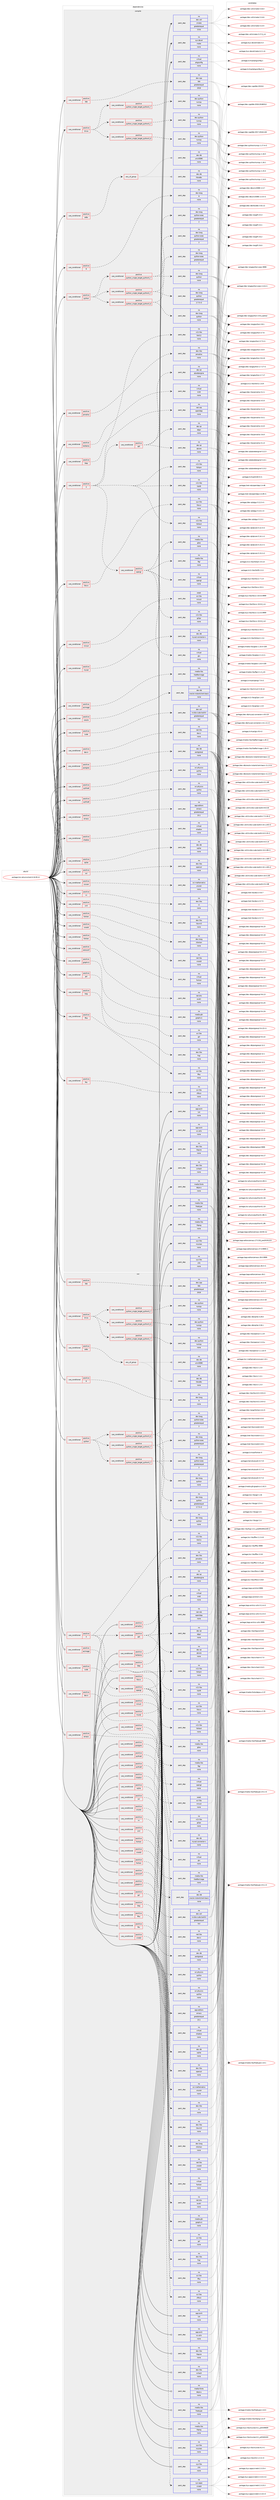 digraph prolog {

# *************
# Graph options
# *************

newrank=true;
concentrate=true;
compound=true;
graph [rankdir=LR,fontname=Helvetica,fontsize=10,ranksep=1.5];#, ranksep=2.5, nodesep=0.2];
edge  [arrowhead=vee];
node  [fontname=Helvetica,fontsize=10];

# **********
# The ebuild
# **********

subgraph cluster_leftcol {
color=gray;
rank=same;
label=<<i>ebuild</i>>;
id [label="portage://sci-physics/root-6.16.00-r4", color=red, width=4, href="../sci-physics/root-6.16.00-r4.svg"];
}

# ****************
# The dependencies
# ****************

subgraph cluster_midcol {
color=gray;
label=<<i>dependencies</i>>;
subgraph cluster_compile {
fillcolor="#eeeeee";
style=filled;
label=<<i>compile</i>>;
subgraph cond13886 {
dependency73033 [label=<<TABLE BORDER="0" CELLBORDER="1" CELLSPACING="0" CELLPADDING="4"><TR><TD ROWSPAN="3" CELLPADDING="10">use_conditional</TD></TR><TR><TD>positive</TD></TR><TR><TD>R</TD></TR></TABLE>>, shape=none, color=red];
subgraph pack57796 {
dependency73034 [label=<<TABLE BORDER="0" CELLBORDER="1" CELLSPACING="0" CELLPADDING="4" WIDTH="220"><TR><TD ROWSPAN="6" CELLPADDING="30">pack_dep</TD></TR><TR><TD WIDTH="110">no</TD></TR><TR><TD>dev-lang</TD></TR><TR><TD>R</TD></TR><TR><TD>none</TD></TR><TR><TD></TD></TR></TABLE>>, shape=none, color=blue];
}
dependency73033:e -> dependency73034:w [weight=20,style="dashed",arrowhead="vee"];
}
id:e -> dependency73033:w [weight=20,style="solid",arrowhead="vee"];
subgraph cond13887 {
dependency73035 [label=<<TABLE BORDER="0" CELLBORDER="1" CELLSPACING="0" CELLPADDING="4"><TR><TD ROWSPAN="3" CELLPADDING="10">use_conditional</TD></TR><TR><TD>positive</TD></TR><TR><TD>X</TD></TR></TABLE>>, shape=none, color=red];
subgraph pack57797 {
dependency73036 [label=<<TABLE BORDER="0" CELLBORDER="1" CELLSPACING="0" CELLPADDING="4" WIDTH="220"><TR><TD ROWSPAN="6" CELLPADDING="30">pack_dep</TD></TR><TR><TD WIDTH="110">no</TD></TR><TR><TD>x11-libs</TD></TR><TR><TD>libX11</TD></TR><TR><TD>none</TD></TR><TR><TD></TD></TR></TABLE>>, shape=none, color=blue];
}
dependency73035:e -> dependency73036:w [weight=20,style="dashed",arrowhead="vee"];
subgraph pack57798 {
dependency73037 [label=<<TABLE BORDER="0" CELLBORDER="1" CELLSPACING="0" CELLPADDING="4" WIDTH="220"><TR><TD ROWSPAN="6" CELLPADDING="30">pack_dep</TD></TR><TR><TD WIDTH="110">no</TD></TR><TR><TD>x11-libs</TD></TR><TR><TD>libXext</TD></TR><TR><TD>none</TD></TR><TR><TD></TD></TR></TABLE>>, shape=none, color=blue];
}
dependency73035:e -> dependency73037:w [weight=20,style="dashed",arrowhead="vee"];
subgraph pack57799 {
dependency73038 [label=<<TABLE BORDER="0" CELLBORDER="1" CELLSPACING="0" CELLPADDING="4" WIDTH="220"><TR><TD ROWSPAN="6" CELLPADDING="30">pack_dep</TD></TR><TR><TD WIDTH="110">no</TD></TR><TR><TD>x11-libs</TD></TR><TR><TD>libXft</TD></TR><TR><TD>none</TD></TR><TR><TD></TD></TR></TABLE>>, shape=none, color=blue];
}
dependency73035:e -> dependency73038:w [weight=20,style="dashed",arrowhead="vee"];
subgraph pack57800 {
dependency73039 [label=<<TABLE BORDER="0" CELLBORDER="1" CELLSPACING="0" CELLPADDING="4" WIDTH="220"><TR><TD ROWSPAN="6" CELLPADDING="30">pack_dep</TD></TR><TR><TD WIDTH="110">no</TD></TR><TR><TD>x11-libs</TD></TR><TR><TD>libXpm</TD></TR><TR><TD>none</TD></TR><TR><TD></TD></TR></TABLE>>, shape=none, color=blue];
}
dependency73035:e -> dependency73039:w [weight=20,style="dashed",arrowhead="vee"];
subgraph cond13888 {
dependency73040 [label=<<TABLE BORDER="0" CELLBORDER="1" CELLSPACING="0" CELLPADDING="4"><TR><TD ROWSPAN="3" CELLPADDING="10">use_conditional</TD></TR><TR><TD>positive</TD></TR><TR><TD>opengl</TD></TR></TABLE>>, shape=none, color=red];
subgraph pack57801 {
dependency73041 [label=<<TABLE BORDER="0" CELLBORDER="1" CELLSPACING="0" CELLPADDING="4" WIDTH="220"><TR><TD ROWSPAN="6" CELLPADDING="30">pack_dep</TD></TR><TR><TD WIDTH="110">no</TD></TR><TR><TD>media-libs</TD></TR><TR><TD>ftgl</TD></TR><TR><TD>none</TD></TR><TR><TD></TD></TR></TABLE>>, shape=none, color=blue];
}
dependency73040:e -> dependency73041:w [weight=20,style="dashed",arrowhead="vee"];
subgraph pack57802 {
dependency73042 [label=<<TABLE BORDER="0" CELLBORDER="1" CELLSPACING="0" CELLPADDING="4" WIDTH="220"><TR><TD ROWSPAN="6" CELLPADDING="30">pack_dep</TD></TR><TR><TD WIDTH="110">no</TD></TR><TR><TD>media-libs</TD></TR><TR><TD>glew</TD></TR><TR><TD>none</TD></TR><TR><TD></TD></TR></TABLE>>, shape=none, color=blue];
}
dependency73040:e -> dependency73042:w [weight=20,style="dashed",arrowhead="vee"];
subgraph pack57803 {
dependency73043 [label=<<TABLE BORDER="0" CELLBORDER="1" CELLSPACING="0" CELLPADDING="4" WIDTH="220"><TR><TD ROWSPAN="6" CELLPADDING="30">pack_dep</TD></TR><TR><TD WIDTH="110">no</TD></TR><TR><TD>virtual</TD></TR><TR><TD>opengl</TD></TR><TR><TD>none</TD></TR><TR><TD></TD></TR></TABLE>>, shape=none, color=blue];
}
dependency73040:e -> dependency73043:w [weight=20,style="dashed",arrowhead="vee"];
subgraph pack57804 {
dependency73044 [label=<<TABLE BORDER="0" CELLBORDER="1" CELLSPACING="0" CELLPADDING="4" WIDTH="220"><TR><TD ROWSPAN="6" CELLPADDING="30">pack_dep</TD></TR><TR><TD WIDTH="110">no</TD></TR><TR><TD>virtual</TD></TR><TR><TD>glu</TD></TR><TR><TD>none</TD></TR><TR><TD></TD></TR></TABLE>>, shape=none, color=blue];
}
dependency73040:e -> dependency73044:w [weight=20,style="dashed",arrowhead="vee"];
subgraph pack57805 {
dependency73045 [label=<<TABLE BORDER="0" CELLBORDER="1" CELLSPACING="0" CELLPADDING="4" WIDTH="220"><TR><TD ROWSPAN="6" CELLPADDING="30">pack_dep</TD></TR><TR><TD WIDTH="110">no</TD></TR><TR><TD>x11-libs</TD></TR><TR><TD>gl2ps</TD></TR><TR><TD>none</TD></TR><TR><TD></TD></TR></TABLE>>, shape=none, color=blue];
}
dependency73040:e -> dependency73045:w [weight=20,style="dashed",arrowhead="vee"];
}
dependency73035:e -> dependency73040:w [weight=20,style="dashed",arrowhead="vee"];
subgraph cond13889 {
dependency73046 [label=<<TABLE BORDER="0" CELLBORDER="1" CELLSPACING="0" CELLPADDING="4"><TR><TD ROWSPAN="3" CELLPADDING="10">use_conditional</TD></TR><TR><TD>positive</TD></TR><TR><TD>qt5</TD></TR></TABLE>>, shape=none, color=red];
subgraph pack57806 {
dependency73047 [label=<<TABLE BORDER="0" CELLBORDER="1" CELLSPACING="0" CELLPADDING="4" WIDTH="220"><TR><TD ROWSPAN="6" CELLPADDING="30">pack_dep</TD></TR><TR><TD WIDTH="110">no</TD></TR><TR><TD>dev-qt</TD></TR><TR><TD>qtcore</TD></TR><TR><TD>none</TD></TR><TR><TD></TD></TR></TABLE>>, shape=none, color=blue];
}
dependency73046:e -> dependency73047:w [weight=20,style="dashed",arrowhead="vee"];
subgraph pack57807 {
dependency73048 [label=<<TABLE BORDER="0" CELLBORDER="1" CELLSPACING="0" CELLPADDING="4" WIDTH="220"><TR><TD ROWSPAN="6" CELLPADDING="30">pack_dep</TD></TR><TR><TD WIDTH="110">no</TD></TR><TR><TD>dev-qt</TD></TR><TR><TD>qtgui</TD></TR><TR><TD>none</TD></TR><TR><TD></TD></TR></TABLE>>, shape=none, color=blue];
}
dependency73046:e -> dependency73048:w [weight=20,style="dashed",arrowhead="vee"];
subgraph pack57808 {
dependency73049 [label=<<TABLE BORDER="0" CELLBORDER="1" CELLSPACING="0" CELLPADDING="4" WIDTH="220"><TR><TD ROWSPAN="6" CELLPADDING="30">pack_dep</TD></TR><TR><TD WIDTH="110">no</TD></TR><TR><TD>dev-qt</TD></TR><TR><TD>qtwebengine</TD></TR><TR><TD>none</TD></TR><TR><TD></TD></TR></TABLE>>, shape=none, color=blue];
}
dependency73046:e -> dependency73049:w [weight=20,style="dashed",arrowhead="vee"];
}
dependency73035:e -> dependency73046:w [weight=20,style="dashed",arrowhead="vee"];
}
id:e -> dependency73035:w [weight=20,style="solid",arrowhead="vee"];
subgraph cond13890 {
dependency73050 [label=<<TABLE BORDER="0" CELLBORDER="1" CELLSPACING="0" CELLPADDING="4"><TR><TD ROWSPAN="3" CELLPADDING="10">use_conditional</TD></TR><TR><TD>positive</TD></TR><TR><TD>asimage</TD></TR></TABLE>>, shape=none, color=red];
subgraph pack57809 {
dependency73051 [label=<<TABLE BORDER="0" CELLBORDER="1" CELLSPACING="0" CELLPADDING="4" WIDTH="220"><TR><TD ROWSPAN="6" CELLPADDING="30">pack_dep</TD></TR><TR><TD WIDTH="110">no</TD></TR><TR><TD>media-libs</TD></TR><TR><TD>libafterimage</TD></TR><TR><TD>none</TD></TR><TR><TD></TD></TR></TABLE>>, shape=none, color=blue];
}
dependency73050:e -> dependency73051:w [weight=20,style="dashed",arrowhead="vee"];
}
id:e -> dependency73050:w [weight=20,style="solid",arrowhead="vee"];
subgraph cond13891 {
dependency73052 [label=<<TABLE BORDER="0" CELLBORDER="1" CELLSPACING="0" CELLPADDING="4"><TR><TD ROWSPAN="3" CELLPADDING="10">use_conditional</TD></TR><TR><TD>positive</TD></TR><TR><TD>cuda</TD></TR></TABLE>>, shape=none, color=red];
subgraph pack57810 {
dependency73053 [label=<<TABLE BORDER="0" CELLBORDER="1" CELLSPACING="0" CELLPADDING="4" WIDTH="220"><TR><TD ROWSPAN="6" CELLPADDING="30">pack_dep</TD></TR><TR><TD WIDTH="110">no</TD></TR><TR><TD>dev-util</TD></TR><TR><TD>nvidia-cuda-toolkit</TD></TR><TR><TD>greaterequal</TD></TR><TR><TD>9.0</TD></TR></TABLE>>, shape=none, color=blue];
}
dependency73052:e -> dependency73053:w [weight=20,style="dashed",arrowhead="vee"];
}
id:e -> dependency73052:w [weight=20,style="solid",arrowhead="vee"];
subgraph cond13892 {
dependency73054 [label=<<TABLE BORDER="0" CELLBORDER="1" CELLSPACING="0" CELLPADDING="4"><TR><TD ROWSPAN="3" CELLPADDING="10">use_conditional</TD></TR><TR><TD>positive</TD></TR><TR><TD>davix</TD></TR></TABLE>>, shape=none, color=red];
subgraph pack57811 {
dependency73055 [label=<<TABLE BORDER="0" CELLBORDER="1" CELLSPACING="0" CELLPADDING="4" WIDTH="220"><TR><TD ROWSPAN="6" CELLPADDING="30">pack_dep</TD></TR><TR><TD WIDTH="110">no</TD></TR><TR><TD>net-libs</TD></TR><TR><TD>davix</TD></TR><TR><TD>none</TD></TR><TR><TD></TD></TR></TABLE>>, shape=none, color=blue];
}
dependency73054:e -> dependency73055:w [weight=20,style="dashed",arrowhead="vee"];
}
id:e -> dependency73054:w [weight=20,style="solid",arrowhead="vee"];
subgraph cond13893 {
dependency73056 [label=<<TABLE BORDER="0" CELLBORDER="1" CELLSPACING="0" CELLPADDING="4"><TR><TD ROWSPAN="3" CELLPADDING="10">use_conditional</TD></TR><TR><TD>positive</TD></TR><TR><TD>emacs</TD></TR></TABLE>>, shape=none, color=red];
subgraph pack57812 {
dependency73057 [label=<<TABLE BORDER="0" CELLBORDER="1" CELLSPACING="0" CELLPADDING="4" WIDTH="220"><TR><TD ROWSPAN="6" CELLPADDING="30">pack_dep</TD></TR><TR><TD WIDTH="110">no</TD></TR><TR><TD>app-editors</TD></TR><TR><TD>emacs</TD></TR><TR><TD>greaterequal</TD></TR><TR><TD>23.1</TD></TR></TABLE>>, shape=none, color=blue];
}
dependency73056:e -> dependency73057:w [weight=20,style="dashed",arrowhead="vee"];
}
id:e -> dependency73056:w [weight=20,style="solid",arrowhead="vee"];
subgraph cond13894 {
dependency73058 [label=<<TABLE BORDER="0" CELLBORDER="1" CELLSPACING="0" CELLPADDING="4"><TR><TD ROWSPAN="3" CELLPADDING="10">use_conditional</TD></TR><TR><TD>positive</TD></TR><TR><TD>fftw</TD></TR></TABLE>>, shape=none, color=red];
subgraph pack57813 {
dependency73059 [label=<<TABLE BORDER="0" CELLBORDER="1" CELLSPACING="0" CELLPADDING="4" WIDTH="220"><TR><TD ROWSPAN="6" CELLPADDING="30">pack_dep</TD></TR><TR><TD WIDTH="110">no</TD></TR><TR><TD>sci-libs</TD></TR><TR><TD>fftw</TD></TR><TR><TD>none</TD></TR><TR><TD></TD></TR></TABLE>>, shape=none, color=blue];
}
dependency73058:e -> dependency73059:w [weight=20,style="dashed",arrowhead="vee"];
}
id:e -> dependency73058:w [weight=20,style="solid",arrowhead="vee"];
subgraph cond13895 {
dependency73060 [label=<<TABLE BORDER="0" CELLBORDER="1" CELLSPACING="0" CELLPADDING="4"><TR><TD ROWSPAN="3" CELLPADDING="10">use_conditional</TD></TR><TR><TD>positive</TD></TR><TR><TD>fits</TD></TR></TABLE>>, shape=none, color=red];
subgraph pack57814 {
dependency73061 [label=<<TABLE BORDER="0" CELLBORDER="1" CELLSPACING="0" CELLPADDING="4" WIDTH="220"><TR><TD ROWSPAN="6" CELLPADDING="30">pack_dep</TD></TR><TR><TD WIDTH="110">no</TD></TR><TR><TD>sci-libs</TD></TR><TR><TD>cfitsio</TD></TR><TR><TD>none</TD></TR><TR><TD></TD></TR></TABLE>>, shape=none, color=blue];
}
dependency73060:e -> dependency73061:w [weight=20,style="dashed",arrowhead="vee"];
}
id:e -> dependency73060:w [weight=20,style="solid",arrowhead="vee"];
subgraph cond13896 {
dependency73062 [label=<<TABLE BORDER="0" CELLBORDER="1" CELLSPACING="0" CELLPADDING="4"><TR><TD ROWSPAN="3" CELLPADDING="10">use_conditional</TD></TR><TR><TD>positive</TD></TR><TR><TD>fortran</TD></TR></TABLE>>, shape=none, color=red];
subgraph pack57815 {
dependency73063 [label=<<TABLE BORDER="0" CELLBORDER="1" CELLSPACING="0" CELLPADDING="4" WIDTH="220"><TR><TD ROWSPAN="6" CELLPADDING="30">pack_dep</TD></TR><TR><TD WIDTH="110">no</TD></TR><TR><TD>dev-lang</TD></TR><TR><TD>cfortran</TD></TR><TR><TD>none</TD></TR><TR><TD></TD></TR></TABLE>>, shape=none, color=blue];
}
dependency73062:e -> dependency73063:w [weight=20,style="dashed",arrowhead="vee"];
}
id:e -> dependency73062:w [weight=20,style="solid",arrowhead="vee"];
subgraph cond13897 {
dependency73064 [label=<<TABLE BORDER="0" CELLBORDER="1" CELLSPACING="0" CELLPADDING="4"><TR><TD ROWSPAN="3" CELLPADDING="10">use_conditional</TD></TR><TR><TD>positive</TD></TR><TR><TD>fortran</TD></TR></TABLE>>, shape=none, color=red];
subgraph pack57816 {
dependency73065 [label=<<TABLE BORDER="0" CELLBORDER="1" CELLSPACING="0" CELLPADDING="4" WIDTH="220"><TR><TD ROWSPAN="6" CELLPADDING="30">pack_dep</TD></TR><TR><TD WIDTH="110">no</TD></TR><TR><TD>virtual</TD></TR><TR><TD>fortran</TD></TR><TR><TD>none</TD></TR><TR><TD></TD></TR></TABLE>>, shape=none, color=blue];
}
dependency73064:e -> dependency73065:w [weight=20,style="dashed",arrowhead="vee"];
}
id:e -> dependency73064:w [weight=20,style="solid",arrowhead="vee"];
subgraph cond13898 {
dependency73066 [label=<<TABLE BORDER="0" CELLBORDER="1" CELLSPACING="0" CELLPADDING="4"><TR><TD ROWSPAN="3" CELLPADDING="10">use_conditional</TD></TR><TR><TD>positive</TD></TR><TR><TD>graphviz</TD></TR></TABLE>>, shape=none, color=red];
subgraph pack57817 {
dependency73067 [label=<<TABLE BORDER="0" CELLBORDER="1" CELLSPACING="0" CELLPADDING="4" WIDTH="220"><TR><TD ROWSPAN="6" CELLPADDING="30">pack_dep</TD></TR><TR><TD WIDTH="110">no</TD></TR><TR><TD>media-gfx</TD></TR><TR><TD>graphviz</TD></TR><TR><TD>none</TD></TR><TR><TD></TD></TR></TABLE>>, shape=none, color=blue];
}
dependency73066:e -> dependency73067:w [weight=20,style="dashed",arrowhead="vee"];
}
id:e -> dependency73066:w [weight=20,style="solid",arrowhead="vee"];
subgraph cond13899 {
dependency73068 [label=<<TABLE BORDER="0" CELLBORDER="1" CELLSPACING="0" CELLPADDING="4"><TR><TD ROWSPAN="3" CELLPADDING="10">use_conditional</TD></TR><TR><TD>positive</TD></TR><TR><TD>gsl</TD></TR></TABLE>>, shape=none, color=red];
subgraph pack57818 {
dependency73069 [label=<<TABLE BORDER="0" CELLBORDER="1" CELLSPACING="0" CELLPADDING="4" WIDTH="220"><TR><TD ROWSPAN="6" CELLPADDING="30">pack_dep</TD></TR><TR><TD WIDTH="110">no</TD></TR><TR><TD>sci-libs</TD></TR><TR><TD>gsl</TD></TR><TR><TD>none</TD></TR><TR><TD></TD></TR></TABLE>>, shape=none, color=blue];
}
dependency73068:e -> dependency73069:w [weight=20,style="dashed",arrowhead="vee"];
}
id:e -> dependency73068:w [weight=20,style="solid",arrowhead="vee"];
subgraph cond13900 {
dependency73070 [label=<<TABLE BORDER="0" CELLBORDER="1" CELLSPACING="0" CELLPADDING="4"><TR><TD ROWSPAN="3" CELLPADDING="10">use_conditional</TD></TR><TR><TD>positive</TD></TR><TR><TD>http</TD></TR></TABLE>>, shape=none, color=red];
subgraph pack57819 {
dependency73071 [label=<<TABLE BORDER="0" CELLBORDER="1" CELLSPACING="0" CELLPADDING="4" WIDTH="220"><TR><TD ROWSPAN="6" CELLPADDING="30">pack_dep</TD></TR><TR><TD WIDTH="110">no</TD></TR><TR><TD>dev-libs</TD></TR><TR><TD>fcgi</TD></TR><TR><TD>none</TD></TR><TR><TD></TD></TR></TABLE>>, shape=none, color=blue];
}
dependency73070:e -> dependency73071:w [weight=20,style="dashed",arrowhead="vee"];
}
id:e -> dependency73070:w [weight=20,style="solid",arrowhead="vee"];
subgraph cond13901 {
dependency73072 [label=<<TABLE BORDER="0" CELLBORDER="1" CELLSPACING="0" CELLPADDING="4"><TR><TD ROWSPAN="3" CELLPADDING="10">use_conditional</TD></TR><TR><TD>positive</TD></TR><TR><TD>jemalloc</TD></TR></TABLE>>, shape=none, color=red];
subgraph pack57820 {
dependency73073 [label=<<TABLE BORDER="0" CELLBORDER="1" CELLSPACING="0" CELLPADDING="4" WIDTH="220"><TR><TD ROWSPAN="6" CELLPADDING="30">pack_dep</TD></TR><TR><TD WIDTH="110">no</TD></TR><TR><TD>dev-libs</TD></TR><TR><TD>jemalloc</TD></TR><TR><TD>none</TD></TR><TR><TD></TD></TR></TABLE>>, shape=none, color=blue];
}
dependency73072:e -> dependency73073:w [weight=20,style="dashed",arrowhead="vee"];
}
id:e -> dependency73072:w [weight=20,style="solid",arrowhead="vee"];
subgraph cond13902 {
dependency73074 [label=<<TABLE BORDER="0" CELLBORDER="1" CELLSPACING="0" CELLPADDING="4"><TR><TD ROWSPAN="3" CELLPADDING="10">use_conditional</TD></TR><TR><TD>positive</TD></TR><TR><TD>kerberos</TD></TR></TABLE>>, shape=none, color=red];
subgraph pack57821 {
dependency73075 [label=<<TABLE BORDER="0" CELLBORDER="1" CELLSPACING="0" CELLPADDING="4" WIDTH="220"><TR><TD ROWSPAN="6" CELLPADDING="30">pack_dep</TD></TR><TR><TD WIDTH="110">no</TD></TR><TR><TD>virtual</TD></TR><TR><TD>krb5</TD></TR><TR><TD>none</TD></TR><TR><TD></TD></TR></TABLE>>, shape=none, color=blue];
}
dependency73074:e -> dependency73075:w [weight=20,style="dashed",arrowhead="vee"];
}
id:e -> dependency73074:w [weight=20,style="solid",arrowhead="vee"];
subgraph cond13903 {
dependency73076 [label=<<TABLE BORDER="0" CELLBORDER="1" CELLSPACING="0" CELLPADDING="4"><TR><TD ROWSPAN="3" CELLPADDING="10">use_conditional</TD></TR><TR><TD>positive</TD></TR><TR><TD>ldap</TD></TR></TABLE>>, shape=none, color=red];
subgraph pack57822 {
dependency73077 [label=<<TABLE BORDER="0" CELLBORDER="1" CELLSPACING="0" CELLPADDING="4" WIDTH="220"><TR><TD ROWSPAN="6" CELLPADDING="30">pack_dep</TD></TR><TR><TD WIDTH="110">no</TD></TR><TR><TD>net-nds</TD></TR><TR><TD>openldap</TD></TR><TR><TD>none</TD></TR><TR><TD></TD></TR></TABLE>>, shape=none, color=blue];
}
dependency73076:e -> dependency73077:w [weight=20,style="dashed",arrowhead="vee"];
}
id:e -> dependency73076:w [weight=20,style="solid",arrowhead="vee"];
subgraph cond13904 {
dependency73078 [label=<<TABLE BORDER="0" CELLBORDER="1" CELLSPACING="0" CELLPADDING="4"><TR><TD ROWSPAN="3" CELLPADDING="10">use_conditional</TD></TR><TR><TD>positive</TD></TR><TR><TD>libcxx</TD></TR></TABLE>>, shape=none, color=red];
subgraph pack57823 {
dependency73079 [label=<<TABLE BORDER="0" CELLBORDER="1" CELLSPACING="0" CELLPADDING="4" WIDTH="220"><TR><TD ROWSPAN="6" CELLPADDING="30">pack_dep</TD></TR><TR><TD WIDTH="110">no</TD></TR><TR><TD>sys-libs</TD></TR><TR><TD>libcxx</TD></TR><TR><TD>none</TD></TR><TR><TD></TD></TR></TABLE>>, shape=none, color=blue];
}
dependency73078:e -> dependency73079:w [weight=20,style="dashed",arrowhead="vee"];
}
id:e -> dependency73078:w [weight=20,style="solid",arrowhead="vee"];
subgraph cond13905 {
dependency73080 [label=<<TABLE BORDER="0" CELLBORDER="1" CELLSPACING="0" CELLPADDING="4"><TR><TD ROWSPAN="3" CELLPADDING="10">use_conditional</TD></TR><TR><TD>positive</TD></TR><TR><TD>minuit</TD></TR></TABLE>>, shape=none, color=red];
subgraph pack57824 {
dependency73081 [label=<<TABLE BORDER="0" CELLBORDER="1" CELLSPACING="0" CELLPADDING="4" WIDTH="220"><TR><TD ROWSPAN="6" CELLPADDING="30">pack_dep</TD></TR><TR><TD WIDTH="110">weak</TD></TR><TR><TD>sci-libs</TD></TR><TR><TD>minuit</TD></TR><TR><TD>none</TD></TR><TR><TD></TD></TR></TABLE>>, shape=none, color=blue];
}
dependency73080:e -> dependency73081:w [weight=20,style="dashed",arrowhead="vee"];
}
id:e -> dependency73080:w [weight=20,style="solid",arrowhead="vee"];
subgraph cond13906 {
dependency73082 [label=<<TABLE BORDER="0" CELLBORDER="1" CELLSPACING="0" CELLPADDING="4"><TR><TD ROWSPAN="3" CELLPADDING="10">use_conditional</TD></TR><TR><TD>positive</TD></TR><TR><TD>mysql</TD></TR></TABLE>>, shape=none, color=red];
subgraph pack57825 {
dependency73083 [label=<<TABLE BORDER="0" CELLBORDER="1" CELLSPACING="0" CELLPADDING="4" WIDTH="220"><TR><TD ROWSPAN="6" CELLPADDING="30">pack_dep</TD></TR><TR><TD WIDTH="110">no</TD></TR><TR><TD>dev-db</TD></TR><TR><TD>mysql-connector-c</TD></TR><TR><TD>none</TD></TR><TR><TD></TD></TR></TABLE>>, shape=none, color=blue];
}
dependency73082:e -> dependency73083:w [weight=20,style="dashed",arrowhead="vee"];
}
id:e -> dependency73082:w [weight=20,style="solid",arrowhead="vee"];
subgraph cond13907 {
dependency73084 [label=<<TABLE BORDER="0" CELLBORDER="1" CELLSPACING="0" CELLPADDING="4"><TR><TD ROWSPAN="3" CELLPADDING="10">use_conditional</TD></TR><TR><TD>positive</TD></TR><TR><TD>odbc</TD></TR></TABLE>>, shape=none, color=red];
subgraph any1278 {
dependency73085 [label=<<TABLE BORDER="0" CELLBORDER="1" CELLSPACING="0" CELLPADDING="4"><TR><TD CELLPADDING="10">any_of_group</TD></TR></TABLE>>, shape=none, color=red];subgraph pack57826 {
dependency73086 [label=<<TABLE BORDER="0" CELLBORDER="1" CELLSPACING="0" CELLPADDING="4" WIDTH="220"><TR><TD ROWSPAN="6" CELLPADDING="30">pack_dep</TD></TR><TR><TD WIDTH="110">no</TD></TR><TR><TD>dev-db</TD></TR><TR><TD>libiodbc</TD></TR><TR><TD>none</TD></TR><TR><TD></TD></TR></TABLE>>, shape=none, color=blue];
}
dependency73085:e -> dependency73086:w [weight=20,style="dotted",arrowhead="oinv"];
subgraph pack57827 {
dependency73087 [label=<<TABLE BORDER="0" CELLBORDER="1" CELLSPACING="0" CELLPADDING="4" WIDTH="220"><TR><TD ROWSPAN="6" CELLPADDING="30">pack_dep</TD></TR><TR><TD WIDTH="110">no</TD></TR><TR><TD>dev-db</TD></TR><TR><TD>unixODBC</TD></TR><TR><TD>none</TD></TR><TR><TD></TD></TR></TABLE>>, shape=none, color=blue];
}
dependency73085:e -> dependency73087:w [weight=20,style="dotted",arrowhead="oinv"];
}
dependency73084:e -> dependency73085:w [weight=20,style="dashed",arrowhead="vee"];
}
id:e -> dependency73084:w [weight=20,style="solid",arrowhead="vee"];
subgraph cond13908 {
dependency73088 [label=<<TABLE BORDER="0" CELLBORDER="1" CELLSPACING="0" CELLPADDING="4"><TR><TD ROWSPAN="3" CELLPADDING="10">use_conditional</TD></TR><TR><TD>positive</TD></TR><TR><TD>oracle</TD></TR></TABLE>>, shape=none, color=red];
subgraph pack57828 {
dependency73089 [label=<<TABLE BORDER="0" CELLBORDER="1" CELLSPACING="0" CELLPADDING="4" WIDTH="220"><TR><TD ROWSPAN="6" CELLPADDING="30">pack_dep</TD></TR><TR><TD WIDTH="110">no</TD></TR><TR><TD>dev-db</TD></TR><TR><TD>oracle-instantclient-basic</TD></TR><TR><TD>none</TD></TR><TR><TD></TD></TR></TABLE>>, shape=none, color=blue];
}
dependency73088:e -> dependency73089:w [weight=20,style="dashed",arrowhead="vee"];
}
id:e -> dependency73088:w [weight=20,style="solid",arrowhead="vee"];
subgraph cond13909 {
dependency73090 [label=<<TABLE BORDER="0" CELLBORDER="1" CELLSPACING="0" CELLPADDING="4"><TR><TD ROWSPAN="3" CELLPADDING="10">use_conditional</TD></TR><TR><TD>positive</TD></TR><TR><TD>postgres</TD></TR></TABLE>>, shape=none, color=red];
subgraph pack57829 {
dependency73091 [label=<<TABLE BORDER="0" CELLBORDER="1" CELLSPACING="0" CELLPADDING="4" WIDTH="220"><TR><TD ROWSPAN="6" CELLPADDING="30">pack_dep</TD></TR><TR><TD WIDTH="110">no</TD></TR><TR><TD>dev-db</TD></TR><TR><TD>postgresql</TD></TR><TR><TD>none</TD></TR><TR><TD></TD></TR></TABLE>>, shape=none, color=blue];
}
dependency73090:e -> dependency73091:w [weight=20,style="dashed",arrowhead="vee"];
}
id:e -> dependency73090:w [weight=20,style="solid",arrowhead="vee"];
subgraph cond13910 {
dependency73092 [label=<<TABLE BORDER="0" CELLBORDER="1" CELLSPACING="0" CELLPADDING="4"><TR><TD ROWSPAN="3" CELLPADDING="10">use_conditional</TD></TR><TR><TD>positive</TD></TR><TR><TD>pythia6</TD></TR></TABLE>>, shape=none, color=red];
subgraph pack57830 {
dependency73093 [label=<<TABLE BORDER="0" CELLBORDER="1" CELLSPACING="0" CELLPADDING="4" WIDTH="220"><TR><TD ROWSPAN="6" CELLPADDING="30">pack_dep</TD></TR><TR><TD WIDTH="110">no</TD></TR><TR><TD>sci-physics</TD></TR><TR><TD>pythia</TD></TR><TR><TD>none</TD></TR><TR><TD></TD></TR></TABLE>>, shape=none, color=blue];
}
dependency73092:e -> dependency73093:w [weight=20,style="dashed",arrowhead="vee"];
}
id:e -> dependency73092:w [weight=20,style="solid",arrowhead="vee"];
subgraph cond13911 {
dependency73094 [label=<<TABLE BORDER="0" CELLBORDER="1" CELLSPACING="0" CELLPADDING="4"><TR><TD ROWSPAN="3" CELLPADDING="10">use_conditional</TD></TR><TR><TD>positive</TD></TR><TR><TD>pythia8</TD></TR></TABLE>>, shape=none, color=red];
subgraph pack57831 {
dependency73095 [label=<<TABLE BORDER="0" CELLBORDER="1" CELLSPACING="0" CELLPADDING="4" WIDTH="220"><TR><TD ROWSPAN="6" CELLPADDING="30">pack_dep</TD></TR><TR><TD WIDTH="110">no</TD></TR><TR><TD>sci-physics</TD></TR><TR><TD>pythia</TD></TR><TR><TD>none</TD></TR><TR><TD></TD></TR></TABLE>>, shape=none, color=blue];
}
dependency73094:e -> dependency73095:w [weight=20,style="dashed",arrowhead="vee"];
}
id:e -> dependency73094:w [weight=20,style="solid",arrowhead="vee"];
subgraph cond13912 {
dependency73096 [label=<<TABLE BORDER="0" CELLBORDER="1" CELLSPACING="0" CELLPADDING="4"><TR><TD ROWSPAN="3" CELLPADDING="10">use_conditional</TD></TR><TR><TD>positive</TD></TR><TR><TD>python</TD></TR></TABLE>>, shape=none, color=red];
subgraph cond13913 {
dependency73097 [label=<<TABLE BORDER="0" CELLBORDER="1" CELLSPACING="0" CELLPADDING="4"><TR><TD ROWSPAN="3" CELLPADDING="10">use_conditional</TD></TR><TR><TD>positive</TD></TR><TR><TD>python_single_target_python2_7</TD></TR></TABLE>>, shape=none, color=red];
subgraph pack57832 {
dependency73098 [label=<<TABLE BORDER="0" CELLBORDER="1" CELLSPACING="0" CELLPADDING="4" WIDTH="220"><TR><TD ROWSPAN="6" CELLPADDING="30">pack_dep</TD></TR><TR><TD WIDTH="110">no</TD></TR><TR><TD>dev-lang</TD></TR><TR><TD>python</TD></TR><TR><TD>greaterequal</TD></TR><TR><TD>2.7.5-r2</TD></TR></TABLE>>, shape=none, color=blue];
}
dependency73097:e -> dependency73098:w [weight=20,style="dashed",arrowhead="vee"];
subgraph pack57833 {
dependency73099 [label=<<TABLE BORDER="0" CELLBORDER="1" CELLSPACING="0" CELLPADDING="4" WIDTH="220"><TR><TD ROWSPAN="6" CELLPADDING="30">pack_dep</TD></TR><TR><TD WIDTH="110">no</TD></TR><TR><TD>dev-lang</TD></TR><TR><TD>python-exec</TD></TR><TR><TD>greaterequal</TD></TR><TR><TD>2</TD></TR></TABLE>>, shape=none, color=blue];
}
dependency73097:e -> dependency73099:w [weight=20,style="dashed",arrowhead="vee"];
}
dependency73096:e -> dependency73097:w [weight=20,style="dashed",arrowhead="vee"];
subgraph cond13914 {
dependency73100 [label=<<TABLE BORDER="0" CELLBORDER="1" CELLSPACING="0" CELLPADDING="4"><TR><TD ROWSPAN="3" CELLPADDING="10">use_conditional</TD></TR><TR><TD>positive</TD></TR><TR><TD>python_single_target_python3_6</TD></TR></TABLE>>, shape=none, color=red];
subgraph pack57834 {
dependency73101 [label=<<TABLE BORDER="0" CELLBORDER="1" CELLSPACING="0" CELLPADDING="4" WIDTH="220"><TR><TD ROWSPAN="6" CELLPADDING="30">pack_dep</TD></TR><TR><TD WIDTH="110">no</TD></TR><TR><TD>dev-lang</TD></TR><TR><TD>python</TD></TR><TR><TD>none</TD></TR><TR><TD></TD></TR></TABLE>>, shape=none, color=blue];
}
dependency73100:e -> dependency73101:w [weight=20,style="dashed",arrowhead="vee"];
subgraph pack57835 {
dependency73102 [label=<<TABLE BORDER="0" CELLBORDER="1" CELLSPACING="0" CELLPADDING="4" WIDTH="220"><TR><TD ROWSPAN="6" CELLPADDING="30">pack_dep</TD></TR><TR><TD WIDTH="110">no</TD></TR><TR><TD>dev-lang</TD></TR><TR><TD>python-exec</TD></TR><TR><TD>greaterequal</TD></TR><TR><TD>2</TD></TR></TABLE>>, shape=none, color=blue];
}
dependency73100:e -> dependency73102:w [weight=20,style="dashed",arrowhead="vee"];
}
dependency73096:e -> dependency73100:w [weight=20,style="dashed",arrowhead="vee"];
subgraph cond13915 {
dependency73103 [label=<<TABLE BORDER="0" CELLBORDER="1" CELLSPACING="0" CELLPADDING="4"><TR><TD ROWSPAN="3" CELLPADDING="10">use_conditional</TD></TR><TR><TD>positive</TD></TR><TR><TD>python_single_target_python3_7</TD></TR></TABLE>>, shape=none, color=red];
subgraph pack57836 {
dependency73104 [label=<<TABLE BORDER="0" CELLBORDER="1" CELLSPACING="0" CELLPADDING="4" WIDTH="220"><TR><TD ROWSPAN="6" CELLPADDING="30">pack_dep</TD></TR><TR><TD WIDTH="110">no</TD></TR><TR><TD>dev-lang</TD></TR><TR><TD>python</TD></TR><TR><TD>none</TD></TR><TR><TD></TD></TR></TABLE>>, shape=none, color=blue];
}
dependency73103:e -> dependency73104:w [weight=20,style="dashed",arrowhead="vee"];
subgraph pack57837 {
dependency73105 [label=<<TABLE BORDER="0" CELLBORDER="1" CELLSPACING="0" CELLPADDING="4" WIDTH="220"><TR><TD ROWSPAN="6" CELLPADDING="30">pack_dep</TD></TR><TR><TD WIDTH="110">no</TD></TR><TR><TD>dev-lang</TD></TR><TR><TD>python-exec</TD></TR><TR><TD>greaterequal</TD></TR><TR><TD>2</TD></TR></TABLE>>, shape=none, color=blue];
}
dependency73103:e -> dependency73105:w [weight=20,style="dashed",arrowhead="vee"];
}
dependency73096:e -> dependency73103:w [weight=20,style="dashed",arrowhead="vee"];
}
id:e -> dependency73096:w [weight=20,style="solid",arrowhead="vee"];
subgraph cond13916 {
dependency73106 [label=<<TABLE BORDER="0" CELLBORDER="1" CELLSPACING="0" CELLPADDING="4"><TR><TD ROWSPAN="3" CELLPADDING="10">use_conditional</TD></TR><TR><TD>positive</TD></TR><TR><TD>shadow</TD></TR></TABLE>>, shape=none, color=red];
subgraph pack57838 {
dependency73107 [label=<<TABLE BORDER="0" CELLBORDER="1" CELLSPACING="0" CELLPADDING="4" WIDTH="220"><TR><TD ROWSPAN="6" CELLPADDING="30">pack_dep</TD></TR><TR><TD WIDTH="110">no</TD></TR><TR><TD>virtual</TD></TR><TR><TD>shadow</TD></TR><TR><TD>none</TD></TR><TR><TD></TD></TR></TABLE>>, shape=none, color=blue];
}
dependency73106:e -> dependency73107:w [weight=20,style="dashed",arrowhead="vee"];
}
id:e -> dependency73106:w [weight=20,style="solid",arrowhead="vee"];
subgraph cond13917 {
dependency73108 [label=<<TABLE BORDER="0" CELLBORDER="1" CELLSPACING="0" CELLPADDING="4"><TR><TD ROWSPAN="3" CELLPADDING="10">use_conditional</TD></TR><TR><TD>positive</TD></TR><TR><TD>sqlite</TD></TR></TABLE>>, shape=none, color=red];
subgraph pack57839 {
dependency73109 [label=<<TABLE BORDER="0" CELLBORDER="1" CELLSPACING="0" CELLPADDING="4" WIDTH="220"><TR><TD ROWSPAN="6" CELLPADDING="30">pack_dep</TD></TR><TR><TD WIDTH="110">no</TD></TR><TR><TD>dev-db</TD></TR><TR><TD>sqlite</TD></TR><TR><TD>none</TD></TR><TR><TD></TD></TR></TABLE>>, shape=none, color=blue];
}
dependency73108:e -> dependency73109:w [weight=20,style="dashed",arrowhead="vee"];
}
id:e -> dependency73108:w [weight=20,style="solid",arrowhead="vee"];
subgraph cond13918 {
dependency73110 [label=<<TABLE BORDER="0" CELLBORDER="1" CELLSPACING="0" CELLPADDING="4"><TR><TD ROWSPAN="3" CELLPADDING="10">use_conditional</TD></TR><TR><TD>positive</TD></TR><TR><TD>ssl</TD></TR></TABLE>>, shape=none, color=red];
subgraph pack57840 {
dependency73111 [label=<<TABLE BORDER="0" CELLBORDER="1" CELLSPACING="0" CELLPADDING="4" WIDTH="220"><TR><TD ROWSPAN="6" CELLPADDING="30">pack_dep</TD></TR><TR><TD WIDTH="110">no</TD></TR><TR><TD>dev-libs</TD></TR><TR><TD>openssl</TD></TR><TR><TD>none</TD></TR><TR><TD></TD></TR></TABLE>>, shape=none, color=blue];
}
dependency73110:e -> dependency73111:w [weight=20,style="dashed",arrowhead="vee"];
}
id:e -> dependency73110:w [weight=20,style="solid",arrowhead="vee"];
subgraph cond13919 {
dependency73112 [label=<<TABLE BORDER="0" CELLBORDER="1" CELLSPACING="0" CELLPADDING="4"><TR><TD ROWSPAN="3" CELLPADDING="10">use_conditional</TD></TR><TR><TD>positive</TD></TR><TR><TD>tbb</TD></TR></TABLE>>, shape=none, color=red];
subgraph pack57841 {
dependency73113 [label=<<TABLE BORDER="0" CELLBORDER="1" CELLSPACING="0" CELLPADDING="4" WIDTH="220"><TR><TD ROWSPAN="6" CELLPADDING="30">pack_dep</TD></TR><TR><TD WIDTH="110">no</TD></TR><TR><TD>dev-cpp</TD></TR><TR><TD>tbb</TD></TR><TR><TD>greaterequal</TD></TR><TR><TD>2018</TD></TR></TABLE>>, shape=none, color=blue];
}
dependency73112:e -> dependency73113:w [weight=20,style="dashed",arrowhead="vee"];
}
id:e -> dependency73112:w [weight=20,style="solid",arrowhead="vee"];
subgraph cond13920 {
dependency73114 [label=<<TABLE BORDER="0" CELLBORDER="1" CELLSPACING="0" CELLPADDING="4"><TR><TD ROWSPAN="3" CELLPADDING="10">use_conditional</TD></TR><TR><TD>positive</TD></TR><TR><TD>tmva</TD></TR></TABLE>>, shape=none, color=red];
subgraph cond13921 {
dependency73115 [label=<<TABLE BORDER="0" CELLBORDER="1" CELLSPACING="0" CELLPADDING="4"><TR><TD ROWSPAN="3" CELLPADDING="10">use_conditional</TD></TR><TR><TD>positive</TD></TR><TR><TD>python_single_target_python2_7</TD></TR></TABLE>>, shape=none, color=red];
subgraph pack57842 {
dependency73116 [label=<<TABLE BORDER="0" CELLBORDER="1" CELLSPACING="0" CELLPADDING="4" WIDTH="220"><TR><TD ROWSPAN="6" CELLPADDING="30">pack_dep</TD></TR><TR><TD WIDTH="110">no</TD></TR><TR><TD>dev-python</TD></TR><TR><TD>numpy</TD></TR><TR><TD>none</TD></TR><TR><TD></TD></TR></TABLE>>, shape=none, color=blue];
}
dependency73115:e -> dependency73116:w [weight=20,style="dashed",arrowhead="vee"];
}
dependency73114:e -> dependency73115:w [weight=20,style="dashed",arrowhead="vee"];
subgraph cond13922 {
dependency73117 [label=<<TABLE BORDER="0" CELLBORDER="1" CELLSPACING="0" CELLPADDING="4"><TR><TD ROWSPAN="3" CELLPADDING="10">use_conditional</TD></TR><TR><TD>positive</TD></TR><TR><TD>python_single_target_python3_6</TD></TR></TABLE>>, shape=none, color=red];
subgraph pack57843 {
dependency73118 [label=<<TABLE BORDER="0" CELLBORDER="1" CELLSPACING="0" CELLPADDING="4" WIDTH="220"><TR><TD ROWSPAN="6" CELLPADDING="30">pack_dep</TD></TR><TR><TD WIDTH="110">no</TD></TR><TR><TD>dev-python</TD></TR><TR><TD>numpy</TD></TR><TR><TD>none</TD></TR><TR><TD></TD></TR></TABLE>>, shape=none, color=blue];
}
dependency73117:e -> dependency73118:w [weight=20,style="dashed",arrowhead="vee"];
}
dependency73114:e -> dependency73117:w [weight=20,style="dashed",arrowhead="vee"];
subgraph cond13923 {
dependency73119 [label=<<TABLE BORDER="0" CELLBORDER="1" CELLSPACING="0" CELLPADDING="4"><TR><TD ROWSPAN="3" CELLPADDING="10">use_conditional</TD></TR><TR><TD>positive</TD></TR><TR><TD>python_single_target_python3_7</TD></TR></TABLE>>, shape=none, color=red];
subgraph pack57844 {
dependency73120 [label=<<TABLE BORDER="0" CELLBORDER="1" CELLSPACING="0" CELLPADDING="4" WIDTH="220"><TR><TD ROWSPAN="6" CELLPADDING="30">pack_dep</TD></TR><TR><TD WIDTH="110">no</TD></TR><TR><TD>dev-python</TD></TR><TR><TD>numpy</TD></TR><TR><TD>none</TD></TR><TR><TD></TD></TR></TABLE>>, shape=none, color=blue];
}
dependency73119:e -> dependency73120:w [weight=20,style="dashed",arrowhead="vee"];
}
dependency73114:e -> dependency73119:w [weight=20,style="dashed",arrowhead="vee"];
}
id:e -> dependency73114:w [weight=20,style="solid",arrowhead="vee"];
subgraph cond13924 {
dependency73121 [label=<<TABLE BORDER="0" CELLBORDER="1" CELLSPACING="0" CELLPADDING="4"><TR><TD ROWSPAN="3" CELLPADDING="10">use_conditional</TD></TR><TR><TD>positive</TD></TR><TR><TD>unuran</TD></TR></TABLE>>, shape=none, color=red];
subgraph pack57845 {
dependency73122 [label=<<TABLE BORDER="0" CELLBORDER="1" CELLSPACING="0" CELLPADDING="4" WIDTH="220"><TR><TD ROWSPAN="6" CELLPADDING="30">pack_dep</TD></TR><TR><TD WIDTH="110">no</TD></TR><TR><TD>sci-mathematics</TD></TR><TR><TD>unuran</TD></TR><TR><TD>none</TD></TR><TR><TD></TD></TR></TABLE>>, shape=none, color=blue];
}
dependency73121:e -> dependency73122:w [weight=20,style="dashed",arrowhead="vee"];
}
id:e -> dependency73121:w [weight=20,style="solid",arrowhead="vee"];
subgraph cond13925 {
dependency73123 [label=<<TABLE BORDER="0" CELLBORDER="1" CELLSPACING="0" CELLPADDING="4"><TR><TD ROWSPAN="3" CELLPADDING="10">use_conditional</TD></TR><TR><TD>positive</TD></TR><TR><TD>vc</TD></TR></TABLE>>, shape=none, color=red];
subgraph pack57846 {
dependency73124 [label=<<TABLE BORDER="0" CELLBORDER="1" CELLSPACING="0" CELLPADDING="4" WIDTH="220"><TR><TD ROWSPAN="6" CELLPADDING="30">pack_dep</TD></TR><TR><TD WIDTH="110">no</TD></TR><TR><TD>dev-libs</TD></TR><TR><TD>vc</TD></TR><TR><TD>none</TD></TR><TR><TD></TD></TR></TABLE>>, shape=none, color=blue];
}
dependency73123:e -> dependency73124:w [weight=20,style="dashed",arrowhead="vee"];
}
id:e -> dependency73123:w [weight=20,style="solid",arrowhead="vee"];
subgraph cond13926 {
dependency73125 [label=<<TABLE BORDER="0" CELLBORDER="1" CELLSPACING="0" CELLPADDING="4"><TR><TD ROWSPAN="3" CELLPADDING="10">use_conditional</TD></TR><TR><TD>positive</TD></TR><TR><TD>xml</TD></TR></TABLE>>, shape=none, color=red];
subgraph pack57847 {
dependency73126 [label=<<TABLE BORDER="0" CELLBORDER="1" CELLSPACING="0" CELLPADDING="4" WIDTH="220"><TR><TD ROWSPAN="6" CELLPADDING="30">pack_dep</TD></TR><TR><TD WIDTH="110">no</TD></TR><TR><TD>dev-libs</TD></TR><TR><TD>libxml2</TD></TR><TR><TD>none</TD></TR><TR><TD></TD></TR></TABLE>>, shape=none, color=blue];
}
dependency73125:e -> dependency73126:w [weight=20,style="dashed",arrowhead="vee"];
}
id:e -> dependency73125:w [weight=20,style="solid",arrowhead="vee"];
subgraph cond13927 {
dependency73127 [label=<<TABLE BORDER="0" CELLBORDER="1" CELLSPACING="0" CELLPADDING="4"><TR><TD ROWSPAN="3" CELLPADDING="10">use_conditional</TD></TR><TR><TD>positive</TD></TR><TR><TD>xrootd</TD></TR></TABLE>>, shape=none, color=red];
subgraph pack57848 {
dependency73128 [label=<<TABLE BORDER="0" CELLBORDER="1" CELLSPACING="0" CELLPADDING="4" WIDTH="220"><TR><TD ROWSPAN="6" CELLPADDING="30">pack_dep</TD></TR><TR><TD WIDTH="110">no</TD></TR><TR><TD>net-libs</TD></TR><TR><TD>xrootd</TD></TR><TR><TD>none</TD></TR><TR><TD></TD></TR></TABLE>>, shape=none, color=blue];
}
dependency73127:e -> dependency73128:w [weight=20,style="dashed",arrowhead="vee"];
}
id:e -> dependency73127:w [weight=20,style="solid",arrowhead="vee"];
subgraph cond13928 {
dependency73129 [label=<<TABLE BORDER="0" CELLBORDER="1" CELLSPACING="0" CELLPADDING="4"><TR><TD ROWSPAN="3" CELLPADDING="10">use_conditional</TD></TR><TR><TD>positive</TD></TR><TR><TD>zeroconf</TD></TR></TABLE>>, shape=none, color=red];
subgraph pack57849 {
dependency73130 [label=<<TABLE BORDER="0" CELLBORDER="1" CELLSPACING="0" CELLPADDING="4" WIDTH="220"><TR><TD ROWSPAN="6" CELLPADDING="30">pack_dep</TD></TR><TR><TD WIDTH="110">no</TD></TR><TR><TD>net-dns</TD></TR><TR><TD>avahi</TD></TR><TR><TD>none</TD></TR><TR><TD></TD></TR></TABLE>>, shape=none, color=blue];
}
dependency73129:e -> dependency73130:w [weight=20,style="dashed",arrowhead="vee"];
}
id:e -> dependency73129:w [weight=20,style="solid",arrowhead="vee"];
subgraph pack57850 {
dependency73131 [label=<<TABLE BORDER="0" CELLBORDER="1" CELLSPACING="0" CELLPADDING="4" WIDTH="220"><TR><TD ROWSPAN="6" CELLPADDING="30">pack_dep</TD></TR><TR><TD WIDTH="110">no</TD></TR><TR><TD>app-arch</TD></TR><TR><TD>lz4</TD></TR><TR><TD>none</TD></TR><TR><TD></TD></TR></TABLE>>, shape=none, color=blue];
}
id:e -> dependency73131:w [weight=20,style="solid",arrowhead="vee"];
subgraph pack57851 {
dependency73132 [label=<<TABLE BORDER="0" CELLBORDER="1" CELLSPACING="0" CELLPADDING="4" WIDTH="220"><TR><TD ROWSPAN="6" CELLPADDING="30">pack_dep</TD></TR><TR><TD WIDTH="110">no</TD></TR><TR><TD>app-arch</TD></TR><TR><TD>xz-utils</TD></TR><TR><TD>none</TD></TR><TR><TD></TD></TR></TABLE>>, shape=none, color=blue];
}
id:e -> dependency73132:w [weight=20,style="solid",arrowhead="vee"];
subgraph pack57852 {
dependency73133 [label=<<TABLE BORDER="0" CELLBORDER="1" CELLSPACING="0" CELLPADDING="4" WIDTH="220"><TR><TD ROWSPAN="6" CELLPADDING="30">pack_dep</TD></TR><TR><TD WIDTH="110">no</TD></TR><TR><TD>dev-libs</TD></TR><TR><TD>libpcre</TD></TR><TR><TD>none</TD></TR><TR><TD></TD></TR></TABLE>>, shape=none, color=blue];
}
id:e -> dependency73133:w [weight=20,style="solid",arrowhead="vee"];
subgraph pack57853 {
dependency73134 [label=<<TABLE BORDER="0" CELLBORDER="1" CELLSPACING="0" CELLPADDING="4" WIDTH="220"><TR><TD ROWSPAN="6" CELLPADDING="30">pack_dep</TD></TR><TR><TD WIDTH="110">no</TD></TR><TR><TD>dev-libs</TD></TR><TR><TD>xxhash</TD></TR><TR><TD>none</TD></TR><TR><TD></TD></TR></TABLE>>, shape=none, color=blue];
}
id:e -> dependency73134:w [weight=20,style="solid",arrowhead="vee"];
subgraph pack57854 {
dependency73135 [label=<<TABLE BORDER="0" CELLBORDER="1" CELLSPACING="0" CELLPADDING="4" WIDTH="220"><TR><TD ROWSPAN="6" CELLPADDING="30">pack_dep</TD></TR><TR><TD WIDTH="110">no</TD></TR><TR><TD>dev-util</TD></TR><TR><TD>cmake</TD></TR><TR><TD>greaterequal</TD></TR><TR><TD>3.9.6</TD></TR></TABLE>>, shape=none, color=blue];
}
id:e -> dependency73135:w [weight=20,style="solid",arrowhead="vee"];
subgraph pack57855 {
dependency73136 [label=<<TABLE BORDER="0" CELLBORDER="1" CELLSPACING="0" CELLPADDING="4" WIDTH="220"><TR><TD ROWSPAN="6" CELLPADDING="30">pack_dep</TD></TR><TR><TD WIDTH="110">no</TD></TR><TR><TD>media-fonts</TD></TR><TR><TD>dejavu</TD></TR><TR><TD>none</TD></TR><TR><TD></TD></TR></TABLE>>, shape=none, color=blue];
}
id:e -> dependency73136:w [weight=20,style="solid",arrowhead="vee"];
subgraph pack57856 {
dependency73137 [label=<<TABLE BORDER="0" CELLBORDER="1" CELLSPACING="0" CELLPADDING="4" WIDTH="220"><TR><TD ROWSPAN="6" CELLPADDING="30">pack_dep</TD></TR><TR><TD WIDTH="110">no</TD></TR><TR><TD>media-libs</TD></TR><TR><TD>freetype</TD></TR><TR><TD>none</TD></TR><TR><TD></TD></TR></TABLE>>, shape=none, color=blue];
}
id:e -> dependency73137:w [weight=20,style="solid",arrowhead="vee"];
subgraph pack57857 {
dependency73138 [label=<<TABLE BORDER="0" CELLBORDER="1" CELLSPACING="0" CELLPADDING="4" WIDTH="220"><TR><TD ROWSPAN="6" CELLPADDING="30">pack_dep</TD></TR><TR><TD WIDTH="110">no</TD></TR><TR><TD>media-libs</TD></TR><TR><TD>libpng</TD></TR><TR><TD>none</TD></TR><TR><TD></TD></TR></TABLE>>, shape=none, color=blue];
}
id:e -> dependency73138:w [weight=20,style="solid",arrowhead="vee"];
subgraph pack57858 {
dependency73139 [label=<<TABLE BORDER="0" CELLBORDER="1" CELLSPACING="0" CELLPADDING="4" WIDTH="220"><TR><TD ROWSPAN="6" CELLPADDING="30">pack_dep</TD></TR><TR><TD WIDTH="110">no</TD></TR><TR><TD>sys-devel</TD></TR><TR><TD>make</TD></TR><TR><TD>none</TD></TR><TR><TD></TD></TR></TABLE>>, shape=none, color=blue];
}
id:e -> dependency73139:w [weight=20,style="solid",arrowhead="vee"];
subgraph pack57859 {
dependency73140 [label=<<TABLE BORDER="0" CELLBORDER="1" CELLSPACING="0" CELLPADDING="4" WIDTH="220"><TR><TD ROWSPAN="6" CELLPADDING="30">pack_dep</TD></TR><TR><TD WIDTH="110">no</TD></TR><TR><TD>sys-libs</TD></TR><TR><TD>ncurses</TD></TR><TR><TD>none</TD></TR><TR><TD></TD></TR></TABLE>>, shape=none, color=blue];
}
id:e -> dependency73140:w [weight=20,style="solid",arrowhead="vee"];
subgraph pack57860 {
dependency73141 [label=<<TABLE BORDER="0" CELLBORDER="1" CELLSPACING="0" CELLPADDING="4" WIDTH="220"><TR><TD ROWSPAN="6" CELLPADDING="30">pack_dep</TD></TR><TR><TD WIDTH="110">no</TD></TR><TR><TD>sys-libs</TD></TR><TR><TD>zlib</TD></TR><TR><TD>none</TD></TR><TR><TD></TD></TR></TABLE>>, shape=none, color=blue];
}
id:e -> dependency73141:w [weight=20,style="solid",arrowhead="vee"];
subgraph pack57861 {
dependency73142 [label=<<TABLE BORDER="0" CELLBORDER="1" CELLSPACING="0" CELLPADDING="4" WIDTH="220"><TR><TD ROWSPAN="6" CELLPADDING="30">pack_dep</TD></TR><TR><TD WIDTH="110">no</TD></TR><TR><TD>virtual</TD></TR><TR><TD>pkgconfig</TD></TR><TR><TD>none</TD></TR><TR><TD></TD></TR></TABLE>>, shape=none, color=blue];
}
id:e -> dependency73142:w [weight=20,style="solid",arrowhead="vee"];
}
subgraph cluster_compileandrun {
fillcolor="#eeeeee";
style=filled;
label=<<i>compile and run</i>>;
}
subgraph cluster_run {
fillcolor="#eeeeee";
style=filled;
label=<<i>run</i>>;
subgraph cond13929 {
dependency73143 [label=<<TABLE BORDER="0" CELLBORDER="1" CELLSPACING="0" CELLPADDING="4"><TR><TD ROWSPAN="3" CELLPADDING="10">use_conditional</TD></TR><TR><TD>positive</TD></TR><TR><TD>R</TD></TR></TABLE>>, shape=none, color=red];
subgraph pack57862 {
dependency73144 [label=<<TABLE BORDER="0" CELLBORDER="1" CELLSPACING="0" CELLPADDING="4" WIDTH="220"><TR><TD ROWSPAN="6" CELLPADDING="30">pack_dep</TD></TR><TR><TD WIDTH="110">no</TD></TR><TR><TD>dev-lang</TD></TR><TR><TD>R</TD></TR><TR><TD>none</TD></TR><TR><TD></TD></TR></TABLE>>, shape=none, color=blue];
}
dependency73143:e -> dependency73144:w [weight=20,style="dashed",arrowhead="vee"];
}
id:e -> dependency73143:w [weight=20,style="solid",arrowhead="odot"];
subgraph cond13930 {
dependency73145 [label=<<TABLE BORDER="0" CELLBORDER="1" CELLSPACING="0" CELLPADDING="4"><TR><TD ROWSPAN="3" CELLPADDING="10">use_conditional</TD></TR><TR><TD>positive</TD></TR><TR><TD>X</TD></TR></TABLE>>, shape=none, color=red];
subgraph pack57863 {
dependency73146 [label=<<TABLE BORDER="0" CELLBORDER="1" CELLSPACING="0" CELLPADDING="4" WIDTH="220"><TR><TD ROWSPAN="6" CELLPADDING="30">pack_dep</TD></TR><TR><TD WIDTH="110">no</TD></TR><TR><TD>x11-libs</TD></TR><TR><TD>libX11</TD></TR><TR><TD>none</TD></TR><TR><TD></TD></TR></TABLE>>, shape=none, color=blue];
}
dependency73145:e -> dependency73146:w [weight=20,style="dashed",arrowhead="vee"];
subgraph pack57864 {
dependency73147 [label=<<TABLE BORDER="0" CELLBORDER="1" CELLSPACING="0" CELLPADDING="4" WIDTH="220"><TR><TD ROWSPAN="6" CELLPADDING="30">pack_dep</TD></TR><TR><TD WIDTH="110">no</TD></TR><TR><TD>x11-libs</TD></TR><TR><TD>libXext</TD></TR><TR><TD>none</TD></TR><TR><TD></TD></TR></TABLE>>, shape=none, color=blue];
}
dependency73145:e -> dependency73147:w [weight=20,style="dashed",arrowhead="vee"];
subgraph pack57865 {
dependency73148 [label=<<TABLE BORDER="0" CELLBORDER="1" CELLSPACING="0" CELLPADDING="4" WIDTH="220"><TR><TD ROWSPAN="6" CELLPADDING="30">pack_dep</TD></TR><TR><TD WIDTH="110">no</TD></TR><TR><TD>x11-libs</TD></TR><TR><TD>libXft</TD></TR><TR><TD>none</TD></TR><TR><TD></TD></TR></TABLE>>, shape=none, color=blue];
}
dependency73145:e -> dependency73148:w [weight=20,style="dashed",arrowhead="vee"];
subgraph pack57866 {
dependency73149 [label=<<TABLE BORDER="0" CELLBORDER="1" CELLSPACING="0" CELLPADDING="4" WIDTH="220"><TR><TD ROWSPAN="6" CELLPADDING="30">pack_dep</TD></TR><TR><TD WIDTH="110">no</TD></TR><TR><TD>x11-libs</TD></TR><TR><TD>libXpm</TD></TR><TR><TD>none</TD></TR><TR><TD></TD></TR></TABLE>>, shape=none, color=blue];
}
dependency73145:e -> dependency73149:w [weight=20,style="dashed",arrowhead="vee"];
subgraph cond13931 {
dependency73150 [label=<<TABLE BORDER="0" CELLBORDER="1" CELLSPACING="0" CELLPADDING="4"><TR><TD ROWSPAN="3" CELLPADDING="10">use_conditional</TD></TR><TR><TD>positive</TD></TR><TR><TD>opengl</TD></TR></TABLE>>, shape=none, color=red];
subgraph pack57867 {
dependency73151 [label=<<TABLE BORDER="0" CELLBORDER="1" CELLSPACING="0" CELLPADDING="4" WIDTH="220"><TR><TD ROWSPAN="6" CELLPADDING="30">pack_dep</TD></TR><TR><TD WIDTH="110">no</TD></TR><TR><TD>media-libs</TD></TR><TR><TD>ftgl</TD></TR><TR><TD>none</TD></TR><TR><TD></TD></TR></TABLE>>, shape=none, color=blue];
}
dependency73150:e -> dependency73151:w [weight=20,style="dashed",arrowhead="vee"];
subgraph pack57868 {
dependency73152 [label=<<TABLE BORDER="0" CELLBORDER="1" CELLSPACING="0" CELLPADDING="4" WIDTH="220"><TR><TD ROWSPAN="6" CELLPADDING="30">pack_dep</TD></TR><TR><TD WIDTH="110">no</TD></TR><TR><TD>media-libs</TD></TR><TR><TD>glew</TD></TR><TR><TD>none</TD></TR><TR><TD></TD></TR></TABLE>>, shape=none, color=blue];
}
dependency73150:e -> dependency73152:w [weight=20,style="dashed",arrowhead="vee"];
subgraph pack57869 {
dependency73153 [label=<<TABLE BORDER="0" CELLBORDER="1" CELLSPACING="0" CELLPADDING="4" WIDTH="220"><TR><TD ROWSPAN="6" CELLPADDING="30">pack_dep</TD></TR><TR><TD WIDTH="110">no</TD></TR><TR><TD>virtual</TD></TR><TR><TD>opengl</TD></TR><TR><TD>none</TD></TR><TR><TD></TD></TR></TABLE>>, shape=none, color=blue];
}
dependency73150:e -> dependency73153:w [weight=20,style="dashed",arrowhead="vee"];
subgraph pack57870 {
dependency73154 [label=<<TABLE BORDER="0" CELLBORDER="1" CELLSPACING="0" CELLPADDING="4" WIDTH="220"><TR><TD ROWSPAN="6" CELLPADDING="30">pack_dep</TD></TR><TR><TD WIDTH="110">no</TD></TR><TR><TD>virtual</TD></TR><TR><TD>glu</TD></TR><TR><TD>none</TD></TR><TR><TD></TD></TR></TABLE>>, shape=none, color=blue];
}
dependency73150:e -> dependency73154:w [weight=20,style="dashed",arrowhead="vee"];
subgraph pack57871 {
dependency73155 [label=<<TABLE BORDER="0" CELLBORDER="1" CELLSPACING="0" CELLPADDING="4" WIDTH="220"><TR><TD ROWSPAN="6" CELLPADDING="30">pack_dep</TD></TR><TR><TD WIDTH="110">no</TD></TR><TR><TD>x11-libs</TD></TR><TR><TD>gl2ps</TD></TR><TR><TD>none</TD></TR><TR><TD></TD></TR></TABLE>>, shape=none, color=blue];
}
dependency73150:e -> dependency73155:w [weight=20,style="dashed",arrowhead="vee"];
}
dependency73145:e -> dependency73150:w [weight=20,style="dashed",arrowhead="vee"];
subgraph cond13932 {
dependency73156 [label=<<TABLE BORDER="0" CELLBORDER="1" CELLSPACING="0" CELLPADDING="4"><TR><TD ROWSPAN="3" CELLPADDING="10">use_conditional</TD></TR><TR><TD>positive</TD></TR><TR><TD>qt5</TD></TR></TABLE>>, shape=none, color=red];
subgraph pack57872 {
dependency73157 [label=<<TABLE BORDER="0" CELLBORDER="1" CELLSPACING="0" CELLPADDING="4" WIDTH="220"><TR><TD ROWSPAN="6" CELLPADDING="30">pack_dep</TD></TR><TR><TD WIDTH="110">no</TD></TR><TR><TD>dev-qt</TD></TR><TR><TD>qtcore</TD></TR><TR><TD>none</TD></TR><TR><TD></TD></TR></TABLE>>, shape=none, color=blue];
}
dependency73156:e -> dependency73157:w [weight=20,style="dashed",arrowhead="vee"];
subgraph pack57873 {
dependency73158 [label=<<TABLE BORDER="0" CELLBORDER="1" CELLSPACING="0" CELLPADDING="4" WIDTH="220"><TR><TD ROWSPAN="6" CELLPADDING="30">pack_dep</TD></TR><TR><TD WIDTH="110">no</TD></TR><TR><TD>dev-qt</TD></TR><TR><TD>qtgui</TD></TR><TR><TD>none</TD></TR><TR><TD></TD></TR></TABLE>>, shape=none, color=blue];
}
dependency73156:e -> dependency73158:w [weight=20,style="dashed",arrowhead="vee"];
subgraph pack57874 {
dependency73159 [label=<<TABLE BORDER="0" CELLBORDER="1" CELLSPACING="0" CELLPADDING="4" WIDTH="220"><TR><TD ROWSPAN="6" CELLPADDING="30">pack_dep</TD></TR><TR><TD WIDTH="110">no</TD></TR><TR><TD>dev-qt</TD></TR><TR><TD>qtwebengine</TD></TR><TR><TD>none</TD></TR><TR><TD></TD></TR></TABLE>>, shape=none, color=blue];
}
dependency73156:e -> dependency73159:w [weight=20,style="dashed",arrowhead="vee"];
}
dependency73145:e -> dependency73156:w [weight=20,style="dashed",arrowhead="vee"];
}
id:e -> dependency73145:w [weight=20,style="solid",arrowhead="odot"];
subgraph cond13933 {
dependency73160 [label=<<TABLE BORDER="0" CELLBORDER="1" CELLSPACING="0" CELLPADDING="4"><TR><TD ROWSPAN="3" CELLPADDING="10">use_conditional</TD></TR><TR><TD>positive</TD></TR><TR><TD>asimage</TD></TR></TABLE>>, shape=none, color=red];
subgraph pack57875 {
dependency73161 [label=<<TABLE BORDER="0" CELLBORDER="1" CELLSPACING="0" CELLPADDING="4" WIDTH="220"><TR><TD ROWSPAN="6" CELLPADDING="30">pack_dep</TD></TR><TR><TD WIDTH="110">no</TD></TR><TR><TD>media-libs</TD></TR><TR><TD>libafterimage</TD></TR><TR><TD>none</TD></TR><TR><TD></TD></TR></TABLE>>, shape=none, color=blue];
}
dependency73160:e -> dependency73161:w [weight=20,style="dashed",arrowhead="vee"];
}
id:e -> dependency73160:w [weight=20,style="solid",arrowhead="odot"];
subgraph cond13934 {
dependency73162 [label=<<TABLE BORDER="0" CELLBORDER="1" CELLSPACING="0" CELLPADDING="4"><TR><TD ROWSPAN="3" CELLPADDING="10">use_conditional</TD></TR><TR><TD>positive</TD></TR><TR><TD>cuda</TD></TR></TABLE>>, shape=none, color=red];
subgraph pack57876 {
dependency73163 [label=<<TABLE BORDER="0" CELLBORDER="1" CELLSPACING="0" CELLPADDING="4" WIDTH="220"><TR><TD ROWSPAN="6" CELLPADDING="30">pack_dep</TD></TR><TR><TD WIDTH="110">no</TD></TR><TR><TD>dev-util</TD></TR><TR><TD>nvidia-cuda-toolkit</TD></TR><TR><TD>greaterequal</TD></TR><TR><TD>9.0</TD></TR></TABLE>>, shape=none, color=blue];
}
dependency73162:e -> dependency73163:w [weight=20,style="dashed",arrowhead="vee"];
}
id:e -> dependency73162:w [weight=20,style="solid",arrowhead="odot"];
subgraph cond13935 {
dependency73164 [label=<<TABLE BORDER="0" CELLBORDER="1" CELLSPACING="0" CELLPADDING="4"><TR><TD ROWSPAN="3" CELLPADDING="10">use_conditional</TD></TR><TR><TD>positive</TD></TR><TR><TD>davix</TD></TR></TABLE>>, shape=none, color=red];
subgraph pack57877 {
dependency73165 [label=<<TABLE BORDER="0" CELLBORDER="1" CELLSPACING="0" CELLPADDING="4" WIDTH="220"><TR><TD ROWSPAN="6" CELLPADDING="30">pack_dep</TD></TR><TR><TD WIDTH="110">no</TD></TR><TR><TD>net-libs</TD></TR><TR><TD>davix</TD></TR><TR><TD>none</TD></TR><TR><TD></TD></TR></TABLE>>, shape=none, color=blue];
}
dependency73164:e -> dependency73165:w [weight=20,style="dashed",arrowhead="vee"];
}
id:e -> dependency73164:w [weight=20,style="solid",arrowhead="odot"];
subgraph cond13936 {
dependency73166 [label=<<TABLE BORDER="0" CELLBORDER="1" CELLSPACING="0" CELLPADDING="4"><TR><TD ROWSPAN="3" CELLPADDING="10">use_conditional</TD></TR><TR><TD>positive</TD></TR><TR><TD>emacs</TD></TR></TABLE>>, shape=none, color=red];
subgraph pack57878 {
dependency73167 [label=<<TABLE BORDER="0" CELLBORDER="1" CELLSPACING="0" CELLPADDING="4" WIDTH="220"><TR><TD ROWSPAN="6" CELLPADDING="30">pack_dep</TD></TR><TR><TD WIDTH="110">no</TD></TR><TR><TD>app-editors</TD></TR><TR><TD>emacs</TD></TR><TR><TD>greaterequal</TD></TR><TR><TD>23.1</TD></TR></TABLE>>, shape=none, color=blue];
}
dependency73166:e -> dependency73167:w [weight=20,style="dashed",arrowhead="vee"];
}
id:e -> dependency73166:w [weight=20,style="solid",arrowhead="odot"];
subgraph cond13937 {
dependency73168 [label=<<TABLE BORDER="0" CELLBORDER="1" CELLSPACING="0" CELLPADDING="4"><TR><TD ROWSPAN="3" CELLPADDING="10">use_conditional</TD></TR><TR><TD>positive</TD></TR><TR><TD>fftw</TD></TR></TABLE>>, shape=none, color=red];
subgraph pack57879 {
dependency73169 [label=<<TABLE BORDER="0" CELLBORDER="1" CELLSPACING="0" CELLPADDING="4" WIDTH="220"><TR><TD ROWSPAN="6" CELLPADDING="30">pack_dep</TD></TR><TR><TD WIDTH="110">no</TD></TR><TR><TD>sci-libs</TD></TR><TR><TD>fftw</TD></TR><TR><TD>none</TD></TR><TR><TD></TD></TR></TABLE>>, shape=none, color=blue];
}
dependency73168:e -> dependency73169:w [weight=20,style="dashed",arrowhead="vee"];
}
id:e -> dependency73168:w [weight=20,style="solid",arrowhead="odot"];
subgraph cond13938 {
dependency73170 [label=<<TABLE BORDER="0" CELLBORDER="1" CELLSPACING="0" CELLPADDING="4"><TR><TD ROWSPAN="3" CELLPADDING="10">use_conditional</TD></TR><TR><TD>positive</TD></TR><TR><TD>fits</TD></TR></TABLE>>, shape=none, color=red];
subgraph pack57880 {
dependency73171 [label=<<TABLE BORDER="0" CELLBORDER="1" CELLSPACING="0" CELLPADDING="4" WIDTH="220"><TR><TD ROWSPAN="6" CELLPADDING="30">pack_dep</TD></TR><TR><TD WIDTH="110">no</TD></TR><TR><TD>sci-libs</TD></TR><TR><TD>cfitsio</TD></TR><TR><TD>none</TD></TR><TR><TD></TD></TR></TABLE>>, shape=none, color=blue];
}
dependency73170:e -> dependency73171:w [weight=20,style="dashed",arrowhead="vee"];
}
id:e -> dependency73170:w [weight=20,style="solid",arrowhead="odot"];
subgraph cond13939 {
dependency73172 [label=<<TABLE BORDER="0" CELLBORDER="1" CELLSPACING="0" CELLPADDING="4"><TR><TD ROWSPAN="3" CELLPADDING="10">use_conditional</TD></TR><TR><TD>positive</TD></TR><TR><TD>fortran</TD></TR></TABLE>>, shape=none, color=red];
subgraph pack57881 {
dependency73173 [label=<<TABLE BORDER="0" CELLBORDER="1" CELLSPACING="0" CELLPADDING="4" WIDTH="220"><TR><TD ROWSPAN="6" CELLPADDING="30">pack_dep</TD></TR><TR><TD WIDTH="110">no</TD></TR><TR><TD>dev-lang</TD></TR><TR><TD>cfortran</TD></TR><TR><TD>none</TD></TR><TR><TD></TD></TR></TABLE>>, shape=none, color=blue];
}
dependency73172:e -> dependency73173:w [weight=20,style="dashed",arrowhead="vee"];
}
id:e -> dependency73172:w [weight=20,style="solid",arrowhead="odot"];
subgraph cond13940 {
dependency73174 [label=<<TABLE BORDER="0" CELLBORDER="1" CELLSPACING="0" CELLPADDING="4"><TR><TD ROWSPAN="3" CELLPADDING="10">use_conditional</TD></TR><TR><TD>positive</TD></TR><TR><TD>fortran</TD></TR></TABLE>>, shape=none, color=red];
subgraph pack57882 {
dependency73175 [label=<<TABLE BORDER="0" CELLBORDER="1" CELLSPACING="0" CELLPADDING="4" WIDTH="220"><TR><TD ROWSPAN="6" CELLPADDING="30">pack_dep</TD></TR><TR><TD WIDTH="110">no</TD></TR><TR><TD>virtual</TD></TR><TR><TD>fortran</TD></TR><TR><TD>none</TD></TR><TR><TD></TD></TR></TABLE>>, shape=none, color=blue];
}
dependency73174:e -> dependency73175:w [weight=20,style="dashed",arrowhead="vee"];
}
id:e -> dependency73174:w [weight=20,style="solid",arrowhead="odot"];
subgraph cond13941 {
dependency73176 [label=<<TABLE BORDER="0" CELLBORDER="1" CELLSPACING="0" CELLPADDING="4"><TR><TD ROWSPAN="3" CELLPADDING="10">use_conditional</TD></TR><TR><TD>positive</TD></TR><TR><TD>graphviz</TD></TR></TABLE>>, shape=none, color=red];
subgraph pack57883 {
dependency73177 [label=<<TABLE BORDER="0" CELLBORDER="1" CELLSPACING="0" CELLPADDING="4" WIDTH="220"><TR><TD ROWSPAN="6" CELLPADDING="30">pack_dep</TD></TR><TR><TD WIDTH="110">no</TD></TR><TR><TD>media-gfx</TD></TR><TR><TD>graphviz</TD></TR><TR><TD>none</TD></TR><TR><TD></TD></TR></TABLE>>, shape=none, color=blue];
}
dependency73176:e -> dependency73177:w [weight=20,style="dashed",arrowhead="vee"];
}
id:e -> dependency73176:w [weight=20,style="solid",arrowhead="odot"];
subgraph cond13942 {
dependency73178 [label=<<TABLE BORDER="0" CELLBORDER="1" CELLSPACING="0" CELLPADDING="4"><TR><TD ROWSPAN="3" CELLPADDING="10">use_conditional</TD></TR><TR><TD>positive</TD></TR><TR><TD>gsl</TD></TR></TABLE>>, shape=none, color=red];
subgraph pack57884 {
dependency73179 [label=<<TABLE BORDER="0" CELLBORDER="1" CELLSPACING="0" CELLPADDING="4" WIDTH="220"><TR><TD ROWSPAN="6" CELLPADDING="30">pack_dep</TD></TR><TR><TD WIDTH="110">no</TD></TR><TR><TD>sci-libs</TD></TR><TR><TD>gsl</TD></TR><TR><TD>none</TD></TR><TR><TD></TD></TR></TABLE>>, shape=none, color=blue];
}
dependency73178:e -> dependency73179:w [weight=20,style="dashed",arrowhead="vee"];
}
id:e -> dependency73178:w [weight=20,style="solid",arrowhead="odot"];
subgraph cond13943 {
dependency73180 [label=<<TABLE BORDER="0" CELLBORDER="1" CELLSPACING="0" CELLPADDING="4"><TR><TD ROWSPAN="3" CELLPADDING="10">use_conditional</TD></TR><TR><TD>positive</TD></TR><TR><TD>http</TD></TR></TABLE>>, shape=none, color=red];
subgraph pack57885 {
dependency73181 [label=<<TABLE BORDER="0" CELLBORDER="1" CELLSPACING="0" CELLPADDING="4" WIDTH="220"><TR><TD ROWSPAN="6" CELLPADDING="30">pack_dep</TD></TR><TR><TD WIDTH="110">no</TD></TR><TR><TD>dev-libs</TD></TR><TR><TD>fcgi</TD></TR><TR><TD>none</TD></TR><TR><TD></TD></TR></TABLE>>, shape=none, color=blue];
}
dependency73180:e -> dependency73181:w [weight=20,style="dashed",arrowhead="vee"];
}
id:e -> dependency73180:w [weight=20,style="solid",arrowhead="odot"];
subgraph cond13944 {
dependency73182 [label=<<TABLE BORDER="0" CELLBORDER="1" CELLSPACING="0" CELLPADDING="4"><TR><TD ROWSPAN="3" CELLPADDING="10">use_conditional</TD></TR><TR><TD>positive</TD></TR><TR><TD>jemalloc</TD></TR></TABLE>>, shape=none, color=red];
subgraph pack57886 {
dependency73183 [label=<<TABLE BORDER="0" CELLBORDER="1" CELLSPACING="0" CELLPADDING="4" WIDTH="220"><TR><TD ROWSPAN="6" CELLPADDING="30">pack_dep</TD></TR><TR><TD WIDTH="110">no</TD></TR><TR><TD>dev-libs</TD></TR><TR><TD>jemalloc</TD></TR><TR><TD>none</TD></TR><TR><TD></TD></TR></TABLE>>, shape=none, color=blue];
}
dependency73182:e -> dependency73183:w [weight=20,style="dashed",arrowhead="vee"];
}
id:e -> dependency73182:w [weight=20,style="solid",arrowhead="odot"];
subgraph cond13945 {
dependency73184 [label=<<TABLE BORDER="0" CELLBORDER="1" CELLSPACING="0" CELLPADDING="4"><TR><TD ROWSPAN="3" CELLPADDING="10">use_conditional</TD></TR><TR><TD>positive</TD></TR><TR><TD>kerberos</TD></TR></TABLE>>, shape=none, color=red];
subgraph pack57887 {
dependency73185 [label=<<TABLE BORDER="0" CELLBORDER="1" CELLSPACING="0" CELLPADDING="4" WIDTH="220"><TR><TD ROWSPAN="6" CELLPADDING="30">pack_dep</TD></TR><TR><TD WIDTH="110">no</TD></TR><TR><TD>virtual</TD></TR><TR><TD>krb5</TD></TR><TR><TD>none</TD></TR><TR><TD></TD></TR></TABLE>>, shape=none, color=blue];
}
dependency73184:e -> dependency73185:w [weight=20,style="dashed",arrowhead="vee"];
}
id:e -> dependency73184:w [weight=20,style="solid",arrowhead="odot"];
subgraph cond13946 {
dependency73186 [label=<<TABLE BORDER="0" CELLBORDER="1" CELLSPACING="0" CELLPADDING="4"><TR><TD ROWSPAN="3" CELLPADDING="10">use_conditional</TD></TR><TR><TD>positive</TD></TR><TR><TD>ldap</TD></TR></TABLE>>, shape=none, color=red];
subgraph pack57888 {
dependency73187 [label=<<TABLE BORDER="0" CELLBORDER="1" CELLSPACING="0" CELLPADDING="4" WIDTH="220"><TR><TD ROWSPAN="6" CELLPADDING="30">pack_dep</TD></TR><TR><TD WIDTH="110">no</TD></TR><TR><TD>net-nds</TD></TR><TR><TD>openldap</TD></TR><TR><TD>none</TD></TR><TR><TD></TD></TR></TABLE>>, shape=none, color=blue];
}
dependency73186:e -> dependency73187:w [weight=20,style="dashed",arrowhead="vee"];
}
id:e -> dependency73186:w [weight=20,style="solid",arrowhead="odot"];
subgraph cond13947 {
dependency73188 [label=<<TABLE BORDER="0" CELLBORDER="1" CELLSPACING="0" CELLPADDING="4"><TR><TD ROWSPAN="3" CELLPADDING="10">use_conditional</TD></TR><TR><TD>positive</TD></TR><TR><TD>libcxx</TD></TR></TABLE>>, shape=none, color=red];
subgraph pack57889 {
dependency73189 [label=<<TABLE BORDER="0" CELLBORDER="1" CELLSPACING="0" CELLPADDING="4" WIDTH="220"><TR><TD ROWSPAN="6" CELLPADDING="30">pack_dep</TD></TR><TR><TD WIDTH="110">no</TD></TR><TR><TD>sys-libs</TD></TR><TR><TD>libcxx</TD></TR><TR><TD>none</TD></TR><TR><TD></TD></TR></TABLE>>, shape=none, color=blue];
}
dependency73188:e -> dependency73189:w [weight=20,style="dashed",arrowhead="vee"];
}
id:e -> dependency73188:w [weight=20,style="solid",arrowhead="odot"];
subgraph cond13948 {
dependency73190 [label=<<TABLE BORDER="0" CELLBORDER="1" CELLSPACING="0" CELLPADDING="4"><TR><TD ROWSPAN="3" CELLPADDING="10">use_conditional</TD></TR><TR><TD>positive</TD></TR><TR><TD>minuit</TD></TR></TABLE>>, shape=none, color=red];
subgraph pack57890 {
dependency73191 [label=<<TABLE BORDER="0" CELLBORDER="1" CELLSPACING="0" CELLPADDING="4" WIDTH="220"><TR><TD ROWSPAN="6" CELLPADDING="30">pack_dep</TD></TR><TR><TD WIDTH="110">weak</TD></TR><TR><TD>sci-libs</TD></TR><TR><TD>minuit</TD></TR><TR><TD>none</TD></TR><TR><TD></TD></TR></TABLE>>, shape=none, color=blue];
}
dependency73190:e -> dependency73191:w [weight=20,style="dashed",arrowhead="vee"];
}
id:e -> dependency73190:w [weight=20,style="solid",arrowhead="odot"];
subgraph cond13949 {
dependency73192 [label=<<TABLE BORDER="0" CELLBORDER="1" CELLSPACING="0" CELLPADDING="4"><TR><TD ROWSPAN="3" CELLPADDING="10">use_conditional</TD></TR><TR><TD>positive</TD></TR><TR><TD>mysql</TD></TR></TABLE>>, shape=none, color=red];
subgraph pack57891 {
dependency73193 [label=<<TABLE BORDER="0" CELLBORDER="1" CELLSPACING="0" CELLPADDING="4" WIDTH="220"><TR><TD ROWSPAN="6" CELLPADDING="30">pack_dep</TD></TR><TR><TD WIDTH="110">no</TD></TR><TR><TD>dev-db</TD></TR><TR><TD>mysql-connector-c</TD></TR><TR><TD>none</TD></TR><TR><TD></TD></TR></TABLE>>, shape=none, color=blue];
}
dependency73192:e -> dependency73193:w [weight=20,style="dashed",arrowhead="vee"];
}
id:e -> dependency73192:w [weight=20,style="solid",arrowhead="odot"];
subgraph cond13950 {
dependency73194 [label=<<TABLE BORDER="0" CELLBORDER="1" CELLSPACING="0" CELLPADDING="4"><TR><TD ROWSPAN="3" CELLPADDING="10">use_conditional</TD></TR><TR><TD>positive</TD></TR><TR><TD>odbc</TD></TR></TABLE>>, shape=none, color=red];
subgraph any1279 {
dependency73195 [label=<<TABLE BORDER="0" CELLBORDER="1" CELLSPACING="0" CELLPADDING="4"><TR><TD CELLPADDING="10">any_of_group</TD></TR></TABLE>>, shape=none, color=red];subgraph pack57892 {
dependency73196 [label=<<TABLE BORDER="0" CELLBORDER="1" CELLSPACING="0" CELLPADDING="4" WIDTH="220"><TR><TD ROWSPAN="6" CELLPADDING="30">pack_dep</TD></TR><TR><TD WIDTH="110">no</TD></TR><TR><TD>dev-db</TD></TR><TR><TD>libiodbc</TD></TR><TR><TD>none</TD></TR><TR><TD></TD></TR></TABLE>>, shape=none, color=blue];
}
dependency73195:e -> dependency73196:w [weight=20,style="dotted",arrowhead="oinv"];
subgraph pack57893 {
dependency73197 [label=<<TABLE BORDER="0" CELLBORDER="1" CELLSPACING="0" CELLPADDING="4" WIDTH="220"><TR><TD ROWSPAN="6" CELLPADDING="30">pack_dep</TD></TR><TR><TD WIDTH="110">no</TD></TR><TR><TD>dev-db</TD></TR><TR><TD>unixODBC</TD></TR><TR><TD>none</TD></TR><TR><TD></TD></TR></TABLE>>, shape=none, color=blue];
}
dependency73195:e -> dependency73197:w [weight=20,style="dotted",arrowhead="oinv"];
}
dependency73194:e -> dependency73195:w [weight=20,style="dashed",arrowhead="vee"];
}
id:e -> dependency73194:w [weight=20,style="solid",arrowhead="odot"];
subgraph cond13951 {
dependency73198 [label=<<TABLE BORDER="0" CELLBORDER="1" CELLSPACING="0" CELLPADDING="4"><TR><TD ROWSPAN="3" CELLPADDING="10">use_conditional</TD></TR><TR><TD>positive</TD></TR><TR><TD>oracle</TD></TR></TABLE>>, shape=none, color=red];
subgraph pack57894 {
dependency73199 [label=<<TABLE BORDER="0" CELLBORDER="1" CELLSPACING="0" CELLPADDING="4" WIDTH="220"><TR><TD ROWSPAN="6" CELLPADDING="30">pack_dep</TD></TR><TR><TD WIDTH="110">no</TD></TR><TR><TD>dev-db</TD></TR><TR><TD>oracle-instantclient-basic</TD></TR><TR><TD>none</TD></TR><TR><TD></TD></TR></TABLE>>, shape=none, color=blue];
}
dependency73198:e -> dependency73199:w [weight=20,style="dashed",arrowhead="vee"];
}
id:e -> dependency73198:w [weight=20,style="solid",arrowhead="odot"];
subgraph cond13952 {
dependency73200 [label=<<TABLE BORDER="0" CELLBORDER="1" CELLSPACING="0" CELLPADDING="4"><TR><TD ROWSPAN="3" CELLPADDING="10">use_conditional</TD></TR><TR><TD>positive</TD></TR><TR><TD>postgres</TD></TR></TABLE>>, shape=none, color=red];
subgraph pack57895 {
dependency73201 [label=<<TABLE BORDER="0" CELLBORDER="1" CELLSPACING="0" CELLPADDING="4" WIDTH="220"><TR><TD ROWSPAN="6" CELLPADDING="30">pack_dep</TD></TR><TR><TD WIDTH="110">no</TD></TR><TR><TD>dev-db</TD></TR><TR><TD>postgresql</TD></TR><TR><TD>none</TD></TR><TR><TD></TD></TR></TABLE>>, shape=none, color=blue];
}
dependency73200:e -> dependency73201:w [weight=20,style="dashed",arrowhead="vee"];
}
id:e -> dependency73200:w [weight=20,style="solid",arrowhead="odot"];
subgraph cond13953 {
dependency73202 [label=<<TABLE BORDER="0" CELLBORDER="1" CELLSPACING="0" CELLPADDING="4"><TR><TD ROWSPAN="3" CELLPADDING="10">use_conditional</TD></TR><TR><TD>positive</TD></TR><TR><TD>pythia6</TD></TR></TABLE>>, shape=none, color=red];
subgraph pack57896 {
dependency73203 [label=<<TABLE BORDER="0" CELLBORDER="1" CELLSPACING="0" CELLPADDING="4" WIDTH="220"><TR><TD ROWSPAN="6" CELLPADDING="30">pack_dep</TD></TR><TR><TD WIDTH="110">no</TD></TR><TR><TD>sci-physics</TD></TR><TR><TD>pythia</TD></TR><TR><TD>none</TD></TR><TR><TD></TD></TR></TABLE>>, shape=none, color=blue];
}
dependency73202:e -> dependency73203:w [weight=20,style="dashed",arrowhead="vee"];
}
id:e -> dependency73202:w [weight=20,style="solid",arrowhead="odot"];
subgraph cond13954 {
dependency73204 [label=<<TABLE BORDER="0" CELLBORDER="1" CELLSPACING="0" CELLPADDING="4"><TR><TD ROWSPAN="3" CELLPADDING="10">use_conditional</TD></TR><TR><TD>positive</TD></TR><TR><TD>pythia8</TD></TR></TABLE>>, shape=none, color=red];
subgraph pack57897 {
dependency73205 [label=<<TABLE BORDER="0" CELLBORDER="1" CELLSPACING="0" CELLPADDING="4" WIDTH="220"><TR><TD ROWSPAN="6" CELLPADDING="30">pack_dep</TD></TR><TR><TD WIDTH="110">no</TD></TR><TR><TD>sci-physics</TD></TR><TR><TD>pythia</TD></TR><TR><TD>none</TD></TR><TR><TD></TD></TR></TABLE>>, shape=none, color=blue];
}
dependency73204:e -> dependency73205:w [weight=20,style="dashed",arrowhead="vee"];
}
id:e -> dependency73204:w [weight=20,style="solid",arrowhead="odot"];
subgraph cond13955 {
dependency73206 [label=<<TABLE BORDER="0" CELLBORDER="1" CELLSPACING="0" CELLPADDING="4"><TR><TD ROWSPAN="3" CELLPADDING="10">use_conditional</TD></TR><TR><TD>positive</TD></TR><TR><TD>python</TD></TR></TABLE>>, shape=none, color=red];
subgraph cond13956 {
dependency73207 [label=<<TABLE BORDER="0" CELLBORDER="1" CELLSPACING="0" CELLPADDING="4"><TR><TD ROWSPAN="3" CELLPADDING="10">use_conditional</TD></TR><TR><TD>positive</TD></TR><TR><TD>python_single_target_python2_7</TD></TR></TABLE>>, shape=none, color=red];
subgraph pack57898 {
dependency73208 [label=<<TABLE BORDER="0" CELLBORDER="1" CELLSPACING="0" CELLPADDING="4" WIDTH="220"><TR><TD ROWSPAN="6" CELLPADDING="30">pack_dep</TD></TR><TR><TD WIDTH="110">no</TD></TR><TR><TD>dev-lang</TD></TR><TR><TD>python</TD></TR><TR><TD>greaterequal</TD></TR><TR><TD>2.7.5-r2</TD></TR></TABLE>>, shape=none, color=blue];
}
dependency73207:e -> dependency73208:w [weight=20,style="dashed",arrowhead="vee"];
subgraph pack57899 {
dependency73209 [label=<<TABLE BORDER="0" CELLBORDER="1" CELLSPACING="0" CELLPADDING="4" WIDTH="220"><TR><TD ROWSPAN="6" CELLPADDING="30">pack_dep</TD></TR><TR><TD WIDTH="110">no</TD></TR><TR><TD>dev-lang</TD></TR><TR><TD>python-exec</TD></TR><TR><TD>greaterequal</TD></TR><TR><TD>2</TD></TR></TABLE>>, shape=none, color=blue];
}
dependency73207:e -> dependency73209:w [weight=20,style="dashed",arrowhead="vee"];
}
dependency73206:e -> dependency73207:w [weight=20,style="dashed",arrowhead="vee"];
subgraph cond13957 {
dependency73210 [label=<<TABLE BORDER="0" CELLBORDER="1" CELLSPACING="0" CELLPADDING="4"><TR><TD ROWSPAN="3" CELLPADDING="10">use_conditional</TD></TR><TR><TD>positive</TD></TR><TR><TD>python_single_target_python3_6</TD></TR></TABLE>>, shape=none, color=red];
subgraph pack57900 {
dependency73211 [label=<<TABLE BORDER="0" CELLBORDER="1" CELLSPACING="0" CELLPADDING="4" WIDTH="220"><TR><TD ROWSPAN="6" CELLPADDING="30">pack_dep</TD></TR><TR><TD WIDTH="110">no</TD></TR><TR><TD>dev-lang</TD></TR><TR><TD>python</TD></TR><TR><TD>none</TD></TR><TR><TD></TD></TR></TABLE>>, shape=none, color=blue];
}
dependency73210:e -> dependency73211:w [weight=20,style="dashed",arrowhead="vee"];
subgraph pack57901 {
dependency73212 [label=<<TABLE BORDER="0" CELLBORDER="1" CELLSPACING="0" CELLPADDING="4" WIDTH="220"><TR><TD ROWSPAN="6" CELLPADDING="30">pack_dep</TD></TR><TR><TD WIDTH="110">no</TD></TR><TR><TD>dev-lang</TD></TR><TR><TD>python-exec</TD></TR><TR><TD>greaterequal</TD></TR><TR><TD>2</TD></TR></TABLE>>, shape=none, color=blue];
}
dependency73210:e -> dependency73212:w [weight=20,style="dashed",arrowhead="vee"];
}
dependency73206:e -> dependency73210:w [weight=20,style="dashed",arrowhead="vee"];
subgraph cond13958 {
dependency73213 [label=<<TABLE BORDER="0" CELLBORDER="1" CELLSPACING="0" CELLPADDING="4"><TR><TD ROWSPAN="3" CELLPADDING="10">use_conditional</TD></TR><TR><TD>positive</TD></TR><TR><TD>python_single_target_python3_7</TD></TR></TABLE>>, shape=none, color=red];
subgraph pack57902 {
dependency73214 [label=<<TABLE BORDER="0" CELLBORDER="1" CELLSPACING="0" CELLPADDING="4" WIDTH="220"><TR><TD ROWSPAN="6" CELLPADDING="30">pack_dep</TD></TR><TR><TD WIDTH="110">no</TD></TR><TR><TD>dev-lang</TD></TR><TR><TD>python</TD></TR><TR><TD>none</TD></TR><TR><TD></TD></TR></TABLE>>, shape=none, color=blue];
}
dependency73213:e -> dependency73214:w [weight=20,style="dashed",arrowhead="vee"];
subgraph pack57903 {
dependency73215 [label=<<TABLE BORDER="0" CELLBORDER="1" CELLSPACING="0" CELLPADDING="4" WIDTH="220"><TR><TD ROWSPAN="6" CELLPADDING="30">pack_dep</TD></TR><TR><TD WIDTH="110">no</TD></TR><TR><TD>dev-lang</TD></TR><TR><TD>python-exec</TD></TR><TR><TD>greaterequal</TD></TR><TR><TD>2</TD></TR></TABLE>>, shape=none, color=blue];
}
dependency73213:e -> dependency73215:w [weight=20,style="dashed",arrowhead="vee"];
}
dependency73206:e -> dependency73213:w [weight=20,style="dashed",arrowhead="vee"];
}
id:e -> dependency73206:w [weight=20,style="solid",arrowhead="odot"];
subgraph cond13959 {
dependency73216 [label=<<TABLE BORDER="0" CELLBORDER="1" CELLSPACING="0" CELLPADDING="4"><TR><TD ROWSPAN="3" CELLPADDING="10">use_conditional</TD></TR><TR><TD>positive</TD></TR><TR><TD>shadow</TD></TR></TABLE>>, shape=none, color=red];
subgraph pack57904 {
dependency73217 [label=<<TABLE BORDER="0" CELLBORDER="1" CELLSPACING="0" CELLPADDING="4" WIDTH="220"><TR><TD ROWSPAN="6" CELLPADDING="30">pack_dep</TD></TR><TR><TD WIDTH="110">no</TD></TR><TR><TD>virtual</TD></TR><TR><TD>shadow</TD></TR><TR><TD>none</TD></TR><TR><TD></TD></TR></TABLE>>, shape=none, color=blue];
}
dependency73216:e -> dependency73217:w [weight=20,style="dashed",arrowhead="vee"];
}
id:e -> dependency73216:w [weight=20,style="solid",arrowhead="odot"];
subgraph cond13960 {
dependency73218 [label=<<TABLE BORDER="0" CELLBORDER="1" CELLSPACING="0" CELLPADDING="4"><TR><TD ROWSPAN="3" CELLPADDING="10">use_conditional</TD></TR><TR><TD>positive</TD></TR><TR><TD>sqlite</TD></TR></TABLE>>, shape=none, color=red];
subgraph pack57905 {
dependency73219 [label=<<TABLE BORDER="0" CELLBORDER="1" CELLSPACING="0" CELLPADDING="4" WIDTH="220"><TR><TD ROWSPAN="6" CELLPADDING="30">pack_dep</TD></TR><TR><TD WIDTH="110">no</TD></TR><TR><TD>dev-db</TD></TR><TR><TD>sqlite</TD></TR><TR><TD>none</TD></TR><TR><TD></TD></TR></TABLE>>, shape=none, color=blue];
}
dependency73218:e -> dependency73219:w [weight=20,style="dashed",arrowhead="vee"];
}
id:e -> dependency73218:w [weight=20,style="solid",arrowhead="odot"];
subgraph cond13961 {
dependency73220 [label=<<TABLE BORDER="0" CELLBORDER="1" CELLSPACING="0" CELLPADDING="4"><TR><TD ROWSPAN="3" CELLPADDING="10">use_conditional</TD></TR><TR><TD>positive</TD></TR><TR><TD>ssl</TD></TR></TABLE>>, shape=none, color=red];
subgraph pack57906 {
dependency73221 [label=<<TABLE BORDER="0" CELLBORDER="1" CELLSPACING="0" CELLPADDING="4" WIDTH="220"><TR><TD ROWSPAN="6" CELLPADDING="30">pack_dep</TD></TR><TR><TD WIDTH="110">no</TD></TR><TR><TD>dev-libs</TD></TR><TR><TD>openssl</TD></TR><TR><TD>none</TD></TR><TR><TD></TD></TR></TABLE>>, shape=none, color=blue];
}
dependency73220:e -> dependency73221:w [weight=20,style="dashed",arrowhead="vee"];
}
id:e -> dependency73220:w [weight=20,style="solid",arrowhead="odot"];
subgraph cond13962 {
dependency73222 [label=<<TABLE BORDER="0" CELLBORDER="1" CELLSPACING="0" CELLPADDING="4"><TR><TD ROWSPAN="3" CELLPADDING="10">use_conditional</TD></TR><TR><TD>positive</TD></TR><TR><TD>tbb</TD></TR></TABLE>>, shape=none, color=red];
subgraph pack57907 {
dependency73223 [label=<<TABLE BORDER="0" CELLBORDER="1" CELLSPACING="0" CELLPADDING="4" WIDTH="220"><TR><TD ROWSPAN="6" CELLPADDING="30">pack_dep</TD></TR><TR><TD WIDTH="110">no</TD></TR><TR><TD>dev-cpp</TD></TR><TR><TD>tbb</TD></TR><TR><TD>greaterequal</TD></TR><TR><TD>2018</TD></TR></TABLE>>, shape=none, color=blue];
}
dependency73222:e -> dependency73223:w [weight=20,style="dashed",arrowhead="vee"];
}
id:e -> dependency73222:w [weight=20,style="solid",arrowhead="odot"];
subgraph cond13963 {
dependency73224 [label=<<TABLE BORDER="0" CELLBORDER="1" CELLSPACING="0" CELLPADDING="4"><TR><TD ROWSPAN="3" CELLPADDING="10">use_conditional</TD></TR><TR><TD>positive</TD></TR><TR><TD>tmva</TD></TR></TABLE>>, shape=none, color=red];
subgraph cond13964 {
dependency73225 [label=<<TABLE BORDER="0" CELLBORDER="1" CELLSPACING="0" CELLPADDING="4"><TR><TD ROWSPAN="3" CELLPADDING="10">use_conditional</TD></TR><TR><TD>positive</TD></TR><TR><TD>python_single_target_python2_7</TD></TR></TABLE>>, shape=none, color=red];
subgraph pack57908 {
dependency73226 [label=<<TABLE BORDER="0" CELLBORDER="1" CELLSPACING="0" CELLPADDING="4" WIDTH="220"><TR><TD ROWSPAN="6" CELLPADDING="30">pack_dep</TD></TR><TR><TD WIDTH="110">no</TD></TR><TR><TD>dev-python</TD></TR><TR><TD>numpy</TD></TR><TR><TD>none</TD></TR><TR><TD></TD></TR></TABLE>>, shape=none, color=blue];
}
dependency73225:e -> dependency73226:w [weight=20,style="dashed",arrowhead="vee"];
}
dependency73224:e -> dependency73225:w [weight=20,style="dashed",arrowhead="vee"];
subgraph cond13965 {
dependency73227 [label=<<TABLE BORDER="0" CELLBORDER="1" CELLSPACING="0" CELLPADDING="4"><TR><TD ROWSPAN="3" CELLPADDING="10">use_conditional</TD></TR><TR><TD>positive</TD></TR><TR><TD>python_single_target_python3_6</TD></TR></TABLE>>, shape=none, color=red];
subgraph pack57909 {
dependency73228 [label=<<TABLE BORDER="0" CELLBORDER="1" CELLSPACING="0" CELLPADDING="4" WIDTH="220"><TR><TD ROWSPAN="6" CELLPADDING="30">pack_dep</TD></TR><TR><TD WIDTH="110">no</TD></TR><TR><TD>dev-python</TD></TR><TR><TD>numpy</TD></TR><TR><TD>none</TD></TR><TR><TD></TD></TR></TABLE>>, shape=none, color=blue];
}
dependency73227:e -> dependency73228:w [weight=20,style="dashed",arrowhead="vee"];
}
dependency73224:e -> dependency73227:w [weight=20,style="dashed",arrowhead="vee"];
subgraph cond13966 {
dependency73229 [label=<<TABLE BORDER="0" CELLBORDER="1" CELLSPACING="0" CELLPADDING="4"><TR><TD ROWSPAN="3" CELLPADDING="10">use_conditional</TD></TR><TR><TD>positive</TD></TR><TR><TD>python_single_target_python3_7</TD></TR></TABLE>>, shape=none, color=red];
subgraph pack57910 {
dependency73230 [label=<<TABLE BORDER="0" CELLBORDER="1" CELLSPACING="0" CELLPADDING="4" WIDTH="220"><TR><TD ROWSPAN="6" CELLPADDING="30">pack_dep</TD></TR><TR><TD WIDTH="110">no</TD></TR><TR><TD>dev-python</TD></TR><TR><TD>numpy</TD></TR><TR><TD>none</TD></TR><TR><TD></TD></TR></TABLE>>, shape=none, color=blue];
}
dependency73229:e -> dependency73230:w [weight=20,style="dashed",arrowhead="vee"];
}
dependency73224:e -> dependency73229:w [weight=20,style="dashed",arrowhead="vee"];
}
id:e -> dependency73224:w [weight=20,style="solid",arrowhead="odot"];
subgraph cond13967 {
dependency73231 [label=<<TABLE BORDER="0" CELLBORDER="1" CELLSPACING="0" CELLPADDING="4"><TR><TD ROWSPAN="3" CELLPADDING="10">use_conditional</TD></TR><TR><TD>positive</TD></TR><TR><TD>unuran</TD></TR></TABLE>>, shape=none, color=red];
subgraph pack57911 {
dependency73232 [label=<<TABLE BORDER="0" CELLBORDER="1" CELLSPACING="0" CELLPADDING="4" WIDTH="220"><TR><TD ROWSPAN="6" CELLPADDING="30">pack_dep</TD></TR><TR><TD WIDTH="110">no</TD></TR><TR><TD>sci-mathematics</TD></TR><TR><TD>unuran</TD></TR><TR><TD>none</TD></TR><TR><TD></TD></TR></TABLE>>, shape=none, color=blue];
}
dependency73231:e -> dependency73232:w [weight=20,style="dashed",arrowhead="vee"];
}
id:e -> dependency73231:w [weight=20,style="solid",arrowhead="odot"];
subgraph cond13968 {
dependency73233 [label=<<TABLE BORDER="0" CELLBORDER="1" CELLSPACING="0" CELLPADDING="4"><TR><TD ROWSPAN="3" CELLPADDING="10">use_conditional</TD></TR><TR><TD>positive</TD></TR><TR><TD>vc</TD></TR></TABLE>>, shape=none, color=red];
subgraph pack57912 {
dependency73234 [label=<<TABLE BORDER="0" CELLBORDER="1" CELLSPACING="0" CELLPADDING="4" WIDTH="220"><TR><TD ROWSPAN="6" CELLPADDING="30">pack_dep</TD></TR><TR><TD WIDTH="110">no</TD></TR><TR><TD>dev-libs</TD></TR><TR><TD>vc</TD></TR><TR><TD>none</TD></TR><TR><TD></TD></TR></TABLE>>, shape=none, color=blue];
}
dependency73233:e -> dependency73234:w [weight=20,style="dashed",arrowhead="vee"];
}
id:e -> dependency73233:w [weight=20,style="solid",arrowhead="odot"];
subgraph cond13969 {
dependency73235 [label=<<TABLE BORDER="0" CELLBORDER="1" CELLSPACING="0" CELLPADDING="4"><TR><TD ROWSPAN="3" CELLPADDING="10">use_conditional</TD></TR><TR><TD>positive</TD></TR><TR><TD>xinetd</TD></TR></TABLE>>, shape=none, color=red];
subgraph pack57913 {
dependency73236 [label=<<TABLE BORDER="0" CELLBORDER="1" CELLSPACING="0" CELLPADDING="4" WIDTH="220"><TR><TD ROWSPAN="6" CELLPADDING="30">pack_dep</TD></TR><TR><TD WIDTH="110">no</TD></TR><TR><TD>sys-apps</TD></TR><TR><TD>xinetd</TD></TR><TR><TD>none</TD></TR><TR><TD></TD></TR></TABLE>>, shape=none, color=blue];
}
dependency73235:e -> dependency73236:w [weight=20,style="dashed",arrowhead="vee"];
}
id:e -> dependency73235:w [weight=20,style="solid",arrowhead="odot"];
subgraph cond13970 {
dependency73237 [label=<<TABLE BORDER="0" CELLBORDER="1" CELLSPACING="0" CELLPADDING="4"><TR><TD ROWSPAN="3" CELLPADDING="10">use_conditional</TD></TR><TR><TD>positive</TD></TR><TR><TD>xml</TD></TR></TABLE>>, shape=none, color=red];
subgraph pack57914 {
dependency73238 [label=<<TABLE BORDER="0" CELLBORDER="1" CELLSPACING="0" CELLPADDING="4" WIDTH="220"><TR><TD ROWSPAN="6" CELLPADDING="30">pack_dep</TD></TR><TR><TD WIDTH="110">no</TD></TR><TR><TD>dev-libs</TD></TR><TR><TD>libxml2</TD></TR><TR><TD>none</TD></TR><TR><TD></TD></TR></TABLE>>, shape=none, color=blue];
}
dependency73237:e -> dependency73238:w [weight=20,style="dashed",arrowhead="vee"];
}
id:e -> dependency73237:w [weight=20,style="solid",arrowhead="odot"];
subgraph cond13971 {
dependency73239 [label=<<TABLE BORDER="0" CELLBORDER="1" CELLSPACING="0" CELLPADDING="4"><TR><TD ROWSPAN="3" CELLPADDING="10">use_conditional</TD></TR><TR><TD>positive</TD></TR><TR><TD>xrootd</TD></TR></TABLE>>, shape=none, color=red];
subgraph pack57915 {
dependency73240 [label=<<TABLE BORDER="0" CELLBORDER="1" CELLSPACING="0" CELLPADDING="4" WIDTH="220"><TR><TD ROWSPAN="6" CELLPADDING="30">pack_dep</TD></TR><TR><TD WIDTH="110">no</TD></TR><TR><TD>net-libs</TD></TR><TR><TD>xrootd</TD></TR><TR><TD>none</TD></TR><TR><TD></TD></TR></TABLE>>, shape=none, color=blue];
}
dependency73239:e -> dependency73240:w [weight=20,style="dashed",arrowhead="vee"];
}
id:e -> dependency73239:w [weight=20,style="solid",arrowhead="odot"];
subgraph cond13972 {
dependency73241 [label=<<TABLE BORDER="0" CELLBORDER="1" CELLSPACING="0" CELLPADDING="4"><TR><TD ROWSPAN="3" CELLPADDING="10">use_conditional</TD></TR><TR><TD>positive</TD></TR><TR><TD>zeroconf</TD></TR></TABLE>>, shape=none, color=red];
subgraph pack57916 {
dependency73242 [label=<<TABLE BORDER="0" CELLBORDER="1" CELLSPACING="0" CELLPADDING="4" WIDTH="220"><TR><TD ROWSPAN="6" CELLPADDING="30">pack_dep</TD></TR><TR><TD WIDTH="110">no</TD></TR><TR><TD>net-dns</TD></TR><TR><TD>avahi</TD></TR><TR><TD>none</TD></TR><TR><TD></TD></TR></TABLE>>, shape=none, color=blue];
}
dependency73241:e -> dependency73242:w [weight=20,style="dashed",arrowhead="vee"];
}
id:e -> dependency73241:w [weight=20,style="solid",arrowhead="odot"];
subgraph pack57917 {
dependency73243 [label=<<TABLE BORDER="0" CELLBORDER="1" CELLSPACING="0" CELLPADDING="4" WIDTH="220"><TR><TD ROWSPAN="6" CELLPADDING="30">pack_dep</TD></TR><TR><TD WIDTH="110">no</TD></TR><TR><TD>app-arch</TD></TR><TR><TD>lz4</TD></TR><TR><TD>none</TD></TR><TR><TD></TD></TR></TABLE>>, shape=none, color=blue];
}
id:e -> dependency73243:w [weight=20,style="solid",arrowhead="odot"];
subgraph pack57918 {
dependency73244 [label=<<TABLE BORDER="0" CELLBORDER="1" CELLSPACING="0" CELLPADDING="4" WIDTH="220"><TR><TD ROWSPAN="6" CELLPADDING="30">pack_dep</TD></TR><TR><TD WIDTH="110">no</TD></TR><TR><TD>app-arch</TD></TR><TR><TD>xz-utils</TD></TR><TR><TD>none</TD></TR><TR><TD></TD></TR></TABLE>>, shape=none, color=blue];
}
id:e -> dependency73244:w [weight=20,style="solid",arrowhead="odot"];
subgraph pack57919 {
dependency73245 [label=<<TABLE BORDER="0" CELLBORDER="1" CELLSPACING="0" CELLPADDING="4" WIDTH="220"><TR><TD ROWSPAN="6" CELLPADDING="30">pack_dep</TD></TR><TR><TD WIDTH="110">no</TD></TR><TR><TD>dev-libs</TD></TR><TR><TD>libpcre</TD></TR><TR><TD>none</TD></TR><TR><TD></TD></TR></TABLE>>, shape=none, color=blue];
}
id:e -> dependency73245:w [weight=20,style="solid",arrowhead="odot"];
subgraph pack57920 {
dependency73246 [label=<<TABLE BORDER="0" CELLBORDER="1" CELLSPACING="0" CELLPADDING="4" WIDTH="220"><TR><TD ROWSPAN="6" CELLPADDING="30">pack_dep</TD></TR><TR><TD WIDTH="110">no</TD></TR><TR><TD>dev-libs</TD></TR><TR><TD>xxhash</TD></TR><TR><TD>none</TD></TR><TR><TD></TD></TR></TABLE>>, shape=none, color=blue];
}
id:e -> dependency73246:w [weight=20,style="solid",arrowhead="odot"];
subgraph pack57921 {
dependency73247 [label=<<TABLE BORDER="0" CELLBORDER="1" CELLSPACING="0" CELLPADDING="4" WIDTH="220"><TR><TD ROWSPAN="6" CELLPADDING="30">pack_dep</TD></TR><TR><TD WIDTH="110">no</TD></TR><TR><TD>media-fonts</TD></TR><TR><TD>dejavu</TD></TR><TR><TD>none</TD></TR><TR><TD></TD></TR></TABLE>>, shape=none, color=blue];
}
id:e -> dependency73247:w [weight=20,style="solid",arrowhead="odot"];
subgraph pack57922 {
dependency73248 [label=<<TABLE BORDER="0" CELLBORDER="1" CELLSPACING="0" CELLPADDING="4" WIDTH="220"><TR><TD ROWSPAN="6" CELLPADDING="30">pack_dep</TD></TR><TR><TD WIDTH="110">no</TD></TR><TR><TD>media-libs</TD></TR><TR><TD>freetype</TD></TR><TR><TD>none</TD></TR><TR><TD></TD></TR></TABLE>>, shape=none, color=blue];
}
id:e -> dependency73248:w [weight=20,style="solid",arrowhead="odot"];
subgraph pack57923 {
dependency73249 [label=<<TABLE BORDER="0" CELLBORDER="1" CELLSPACING="0" CELLPADDING="4" WIDTH="220"><TR><TD ROWSPAN="6" CELLPADDING="30">pack_dep</TD></TR><TR><TD WIDTH="110">no</TD></TR><TR><TD>media-libs</TD></TR><TR><TD>libpng</TD></TR><TR><TD>none</TD></TR><TR><TD></TD></TR></TABLE>>, shape=none, color=blue];
}
id:e -> dependency73249:w [weight=20,style="solid",arrowhead="odot"];
subgraph pack57924 {
dependency73250 [label=<<TABLE BORDER="0" CELLBORDER="1" CELLSPACING="0" CELLPADDING="4" WIDTH="220"><TR><TD ROWSPAN="6" CELLPADDING="30">pack_dep</TD></TR><TR><TD WIDTH="110">no</TD></TR><TR><TD>sys-libs</TD></TR><TR><TD>ncurses</TD></TR><TR><TD>none</TD></TR><TR><TD></TD></TR></TABLE>>, shape=none, color=blue];
}
id:e -> dependency73250:w [weight=20,style="solid",arrowhead="odot"];
subgraph pack57925 {
dependency73251 [label=<<TABLE BORDER="0" CELLBORDER="1" CELLSPACING="0" CELLPADDING="4" WIDTH="220"><TR><TD ROWSPAN="6" CELLPADDING="30">pack_dep</TD></TR><TR><TD WIDTH="110">no</TD></TR><TR><TD>sys-libs</TD></TR><TR><TD>zlib</TD></TR><TR><TD>none</TD></TR><TR><TD></TD></TR></TABLE>>, shape=none, color=blue];
}
id:e -> dependency73251:w [weight=20,style="solid",arrowhead="odot"];
}
}

# **************
# The candidates
# **************

subgraph cluster_choices {
rank=same;
color=gray;
label=<<i>candidates</i>>;

subgraph choice57796 {
color=black;
nodesep=1;
choice10010111845108971101034782455146544650 [label="portage://dev-lang/R-3.6.2", color=red, width=4,href="../dev-lang/R-3.6.2.svg"];
choice10010111845108971101034782455146544648 [label="portage://dev-lang/R-3.6.0", color=red, width=4,href="../dev-lang/R-3.6.0.svg"];
choice10010111845108971101034782455146534651 [label="portage://dev-lang/R-3.5.3", color=red, width=4,href="../dev-lang/R-3.5.3.svg"];
choice10010111845108971101034782455146524649 [label="portage://dev-lang/R-3.4.1", color=red, width=4,href="../dev-lang/R-3.4.1.svg"];
dependency73034:e -> choice10010111845108971101034782455146544650:w [style=dotted,weight="100"];
dependency73034:e -> choice10010111845108971101034782455146544648:w [style=dotted,weight="100"];
dependency73034:e -> choice10010111845108971101034782455146534651:w [style=dotted,weight="100"];
dependency73034:e -> choice10010111845108971101034782455146524649:w [style=dotted,weight="100"];
}
subgraph choice57797 {
color=black;
nodesep=1;
choice120494945108105981154710810598884949454946544657 [label="portage://x11-libs/libX11-1.6.9", color=red, width=4,href="../x11-libs/libX11-1.6.9.svg"];
dependency73036:e -> choice120494945108105981154710810598884949454946544657:w [style=dotted,weight="100"];
}
subgraph choice57798 {
color=black;
nodesep=1;
choice12049494510810598115471081059888101120116454946514652 [label="portage://x11-libs/libXext-1.3.4", color=red, width=4,href="../x11-libs/libXext-1.3.4.svg"];
dependency73037:e -> choice12049494510810598115471081059888101120116454946514652:w [style=dotted,weight="100"];
}
subgraph choice57799 {
color=black;
nodesep=1;
choice12049494510810598115471081059888102116455046514651 [label="portage://x11-libs/libXft-2.3.3", color=red, width=4,href="../x11-libs/libXft-2.3.3.svg"];
dependency73038:e -> choice12049494510810598115471081059888102116455046514651:w [style=dotted,weight="100"];
}
subgraph choice57800 {
color=black;
nodesep=1;
choice1204949451081059811547108105988811210945514653464951 [label="portage://x11-libs/libXpm-3.5.13", color=red, width=4,href="../x11-libs/libXpm-3.5.13.svg"];
dependency73039:e -> choice1204949451081059811547108105988811210945514653464951:w [style=dotted,weight="100"];
}
subgraph choice57801 {
color=black;
nodesep=1;
choice10910110010597451081059811547102116103108455046494651951149953 [label="portage://media-libs/ftgl-2.1.3_rc5", color=red, width=4,href="../media-libs/ftgl-2.1.3_rc5.svg"];
dependency73041:e -> choice10910110010597451081059811547102116103108455046494651951149953:w [style=dotted,weight="100"];
}
subgraph choice57802 {
color=black;
nodesep=1;
choice109101100105974510810598115471031081011194550464946484511449 [label="portage://media-libs/glew-2.1.0-r1", color=red, width=4,href="../media-libs/glew-2.1.0-r1.svg"];
choice1091011001059745108105981154710310810111945494654464845114494848 [label="portage://media-libs/glew-1.6.0-r100", color=red, width=4,href="../media-libs/glew-1.6.0-r100.svg"];
choice109101100105974510810598115471031081011194549464948464845114494848 [label="portage://media-libs/glew-1.10.0-r100", color=red, width=4,href="../media-libs/glew-1.10.0-r100.svg"];
dependency73042:e -> choice109101100105974510810598115471031081011194550464946484511449:w [style=dotted,weight="100"];
dependency73042:e -> choice1091011001059745108105981154710310810111945494654464845114494848:w [style=dotted,weight="100"];
dependency73042:e -> choice109101100105974510810598115471031081011194549464948464845114494848:w [style=dotted,weight="100"];
}
subgraph choice57803 {
color=black;
nodesep=1;
choice1181051141161179710847111112101110103108455546484511450 [label="portage://virtual/opengl-7.0-r2", color=red, width=4,href="../virtual/opengl-7.0-r2.svg"];
dependency73043:e -> choice1181051141161179710847111112101110103108455546484511450:w [style=dotted,weight="100"];
}
subgraph choice57804 {
color=black;
nodesep=1;
choice1181051141161179710847103108117455746484511450 [label="portage://virtual/glu-9.0-r2", color=red, width=4,href="../virtual/glu-9.0-r2.svg"];
dependency73044:e -> choice1181051141161179710847103108117455746484511450:w [style=dotted,weight="100"];
}
subgraph choice57805 {
color=black;
nodesep=1;
choice120494945108105981154710310850112115454946524648 [label="portage://x11-libs/gl2ps-1.4.0", color=red, width=4,href="../x11-libs/gl2ps-1.4.0.svg"];
choice120494945108105981154710310850112115454946514657 [label="portage://x11-libs/gl2ps-1.3.9", color=red, width=4,href="../x11-libs/gl2ps-1.3.9.svg"];
dependency73045:e -> choice120494945108105981154710310850112115454946524648:w [style=dotted,weight="100"];
dependency73045:e -> choice120494945108105981154710310850112115454946514657:w [style=dotted,weight="100"];
}
subgraph choice57806 {
color=black;
nodesep=1;
choice100101118451131164711311699111114101455346495246494511449 [label="portage://dev-qt/qtcore-5.14.1-r1", color=red, width=4,href="../dev-qt/qtcore-5.14.1-r1.svg"];
choice100101118451131164711311699111114101455346495146504511450 [label="portage://dev-qt/qtcore-5.13.2-r2", color=red, width=4,href="../dev-qt/qtcore-5.13.2-r2.svg"];
choice100101118451131164711311699111114101455346495146504511449 [label="portage://dev-qt/qtcore-5.13.2-r1", color=red, width=4,href="../dev-qt/qtcore-5.13.2-r1.svg"];
choice100101118451131164711311699111114101455346495046514511450 [label="portage://dev-qt/qtcore-5.12.3-r2", color=red, width=4,href="../dev-qt/qtcore-5.12.3-r2.svg"];
dependency73047:e -> choice100101118451131164711311699111114101455346495246494511449:w [style=dotted,weight="100"];
dependency73047:e -> choice100101118451131164711311699111114101455346495146504511450:w [style=dotted,weight="100"];
dependency73047:e -> choice100101118451131164711311699111114101455346495146504511449:w [style=dotted,weight="100"];
dependency73047:e -> choice100101118451131164711311699111114101455346495046514511450:w [style=dotted,weight="100"];
}
subgraph choice57807 {
color=black;
nodesep=1;
choice1001011184511311647113116103117105455346495246494511450 [label="portage://dev-qt/qtgui-5.14.1-r2", color=red, width=4,href="../dev-qt/qtgui-5.14.1-r2.svg"];
choice100101118451131164711311610311710545534649514650 [label="portage://dev-qt/qtgui-5.13.2", color=red, width=4,href="../dev-qt/qtgui-5.13.2.svg"];
choice1001011184511311647113116103117105455346495046514511449 [label="portage://dev-qt/qtgui-5.12.3-r1", color=red, width=4,href="../dev-qt/qtgui-5.12.3-r1.svg"];
dependency73048:e -> choice1001011184511311647113116103117105455346495246494511450:w [style=dotted,weight="100"];
dependency73048:e -> choice100101118451131164711311610311710545534649514650:w [style=dotted,weight="100"];
dependency73048:e -> choice1001011184511311647113116103117105455346495046514511449:w [style=dotted,weight="100"];
}
subgraph choice57808 {
color=black;
nodesep=1;
choice10010111845113116471131161191019810111010310511010145534649524649 [label="portage://dev-qt/qtwebengine-5.14.1", color=red, width=4,href="../dev-qt/qtwebengine-5.14.1.svg"];
choice10010111845113116471131161191019810111010310511010145534649514650 [label="portage://dev-qt/qtwebengine-5.13.2", color=red, width=4,href="../dev-qt/qtwebengine-5.13.2.svg"];
choice10010111845113116471131161191019810111010310511010145534649504651 [label="portage://dev-qt/qtwebengine-5.12.3", color=red, width=4,href="../dev-qt/qtwebengine-5.12.3.svg"];
dependency73049:e -> choice10010111845113116471131161191019810111010310511010145534649524649:w [style=dotted,weight="100"];
dependency73049:e -> choice10010111845113116471131161191019810111010310511010145534649514650:w [style=dotted,weight="100"];
dependency73049:e -> choice10010111845113116471131161191019810111010310511010145534649504651:w [style=dotted,weight="100"];
}
subgraph choice57809 {
color=black;
nodesep=1;
choice1091011001059745108105981154710810598971021161011141051099710310145494650484511451 [label="portage://media-libs/libafterimage-1.20-r3", color=red, width=4,href="../media-libs/libafterimage-1.20-r3.svg"];
choice1091011001059745108105981154710810598971021161011141051099710310145494650484511450 [label="portage://media-libs/libafterimage-1.20-r2", color=red, width=4,href="../media-libs/libafterimage-1.20-r2.svg"];
dependency73051:e -> choice1091011001059745108105981154710810598971021161011141051099710310145494650484511451:w [style=dotted,weight="100"];
dependency73051:e -> choice1091011001059745108105981154710810598971021161011141051099710310145494650484511450:w [style=dotted,weight="100"];
}
subgraph choice57810 {
color=black;
nodesep=1;
choice1001011184511711610510847110118105100105974599117100974511611111110810710511645574650465656 [label="portage://dev-util/nvidia-cuda-toolkit-9.2.88", color=red, width=4,href="../dev-util/nvidia-cuda-toolkit-9.2.88.svg"];
choice1001011184511711610510847110118105100105974599117100974511611111110810710511645574649465653 [label="portage://dev-util/nvidia-cuda-toolkit-9.1.85", color=red, width=4,href="../dev-util/nvidia-cuda-toolkit-9.1.85.svg"];
choice100101118451171161051084711011810510010597459911710097451161111111081071051164557464846495554 [label="portage://dev-util/nvidia-cuda-toolkit-9.0.176", color=red, width=4,href="../dev-util/nvidia-cuda-toolkit-9.0.176.svg"];
choice1001011184511711610510847110118105100105974599117100974511611111110810710511645564648465449 [label="portage://dev-util/nvidia-cuda-toolkit-8.0.61", color=red, width=4,href="../dev-util/nvidia-cuda-toolkit-8.0.61.svg"];
choice1001011184511711610510847110118105100105974599117100974511611111110810710511645564648465252 [label="portage://dev-util/nvidia-cuda-toolkit-8.0.44", color=red, width=4,href="../dev-util/nvidia-cuda-toolkit-8.0.44.svg"];
choice10010111845117116105108471101181051001059745991171009745116111111108107105116455546534649564511450 [label="portage://dev-util/nvidia-cuda-toolkit-7.5.18-r2", color=red, width=4,href="../dev-util/nvidia-cuda-toolkit-7.5.18-r2.svg"];
choice10010111845117116105108471101181051001059745991171009745116111111108107105116455446534649574511449 [label="portage://dev-util/nvidia-cuda-toolkit-6.5.19-r1", color=red, width=4,href="../dev-util/nvidia-cuda-toolkit-6.5.19-r1.svg"];
choice1001011184511711610510847110118105100105974599117100974511611111110810710511645544653464952 [label="portage://dev-util/nvidia-cuda-toolkit-6.5.14", color=red, width=4,href="../dev-util/nvidia-cuda-toolkit-6.5.14.svg"];
choice1001011184511711610510847110118105100105974599117100974511611111110810710511645494846504656574511449 [label="portage://dev-util/nvidia-cuda-toolkit-10.2.89-r1", color=red, width=4,href="../dev-util/nvidia-cuda-toolkit-10.2.89-r1.svg"];
choice100101118451171161051084711011810510010597459911710097451161111111081071051164549484649465052514511450 [label="portage://dev-util/nvidia-cuda-toolkit-10.1.243-r2", color=red, width=4,href="../dev-util/nvidia-cuda-toolkit-10.1.243-r2.svg"];
choice100101118451171161051084711011810510010597459911710097451161111111081071051164549484649464954564511449 [label="portage://dev-util/nvidia-cuda-toolkit-10.1.168-r1", color=red, width=4,href="../dev-util/nvidia-cuda-toolkit-10.1.168-r1.svg"];
choice100101118451171161051084711011810510010597459911710097451161111111081071051164549484649464948534511450 [label="portage://dev-util/nvidia-cuda-toolkit-10.1.105-r2", color=red, width=4,href="../dev-util/nvidia-cuda-toolkit-10.1.105-r2.svg"];
choice10010111845117116105108471101181051001059745991171009745116111111108107105116454948464846495148 [label="portage://dev-util/nvidia-cuda-toolkit-10.0.130", color=red, width=4,href="../dev-util/nvidia-cuda-toolkit-10.0.130.svg"];
dependency73053:e -> choice1001011184511711610510847110118105100105974599117100974511611111110810710511645574650465656:w [style=dotted,weight="100"];
dependency73053:e -> choice1001011184511711610510847110118105100105974599117100974511611111110810710511645574649465653:w [style=dotted,weight="100"];
dependency73053:e -> choice100101118451171161051084711011810510010597459911710097451161111111081071051164557464846495554:w [style=dotted,weight="100"];
dependency73053:e -> choice1001011184511711610510847110118105100105974599117100974511611111110810710511645564648465449:w [style=dotted,weight="100"];
dependency73053:e -> choice1001011184511711610510847110118105100105974599117100974511611111110810710511645564648465252:w [style=dotted,weight="100"];
dependency73053:e -> choice10010111845117116105108471101181051001059745991171009745116111111108107105116455546534649564511450:w [style=dotted,weight="100"];
dependency73053:e -> choice10010111845117116105108471101181051001059745991171009745116111111108107105116455446534649574511449:w [style=dotted,weight="100"];
dependency73053:e -> choice1001011184511711610510847110118105100105974599117100974511611111110810710511645544653464952:w [style=dotted,weight="100"];
dependency73053:e -> choice1001011184511711610510847110118105100105974599117100974511611111110810710511645494846504656574511449:w [style=dotted,weight="100"];
dependency73053:e -> choice100101118451171161051084711011810510010597459911710097451161111111081071051164549484649465052514511450:w [style=dotted,weight="100"];
dependency73053:e -> choice100101118451171161051084711011810510010597459911710097451161111111081071051164549484649464954564511449:w [style=dotted,weight="100"];
dependency73053:e -> choice100101118451171161051084711011810510010597459911710097451161111111081071051164549484649464948534511450:w [style=dotted,weight="100"];
dependency73053:e -> choice10010111845117116105108471101181051001059745991171009745116111111108107105116454948464846495148:w [style=dotted,weight="100"];
}
subgraph choice57811 {
color=black;
nodesep=1;
choice11010111645108105981154710097118105120454846554653 [label="portage://net-libs/davix-0.7.5", color=red, width=4,href="../net-libs/davix-0.7.5.svg"];
choice11010111645108105981154710097118105120454846554652 [label="portage://net-libs/davix-0.7.4", color=red, width=4,href="../net-libs/davix-0.7.4.svg"];
choice11010111645108105981154710097118105120454846554651 [label="portage://net-libs/davix-0.7.3", color=red, width=4,href="../net-libs/davix-0.7.3.svg"];
choice11010111645108105981154710097118105120454846544655 [label="portage://net-libs/davix-0.6.7", color=red, width=4,href="../net-libs/davix-0.6.7.svg"];
dependency73055:e -> choice11010111645108105981154710097118105120454846554653:w [style=dotted,weight="100"];
dependency73055:e -> choice11010111645108105981154710097118105120454846554652:w [style=dotted,weight="100"];
dependency73055:e -> choice11010111645108105981154710097118105120454846554651:w [style=dotted,weight="100"];
dependency73055:e -> choice11010111645108105981154710097118105120454846544655:w [style=dotted,weight="100"];
}
subgraph choice57812 {
color=black;
nodesep=1;
choice971121124510110010511611111411547101109979911545505646484657575757 [label="portage://app-editors/emacs-28.0.9999", color=red, width=4,href="../app-editors/emacs-28.0.9999.svg"];
choice9711211245101100105116111114115471011099799115455055464846575757574511449 [label="portage://app-editors/emacs-27.0.9999-r1", color=red, width=4,href="../app-editors/emacs-27.0.9999-r1.svg"];
choice97112112451011001051161111141154710110997991154550554648465348951121141015048495749505051 [label="portage://app-editors/emacs-27.0.50_pre20191223", color=red, width=4,href="../app-editors/emacs-27.0.50_pre20191223.svg"];
choice971121124510110010511611111411547101109979911545505446514511449 [label="portage://app-editors/emacs-26.3-r1", color=red, width=4,href="../app-editors/emacs-26.3-r1.svg"];
choice97112112451011001051161111141154710110997991154550544650 [label="portage://app-editors/emacs-26.2", color=red, width=4,href="../app-editors/emacs-26.2.svg"];
choice971121124510110010511611111411547101109979911545505346514511454 [label="portage://app-editors/emacs-25.3-r6", color=red, width=4,href="../app-editors/emacs-25.3-r6.svg"];
choice971121124510110010511611111411547101109979911545505246534511455 [label="portage://app-editors/emacs-24.5-r7", color=red, width=4,href="../app-editors/emacs-24.5-r7.svg"];
choice97112112451011001051161111141154710110997991154550514652451144956 [label="portage://app-editors/emacs-23.4-r18", color=red, width=4,href="../app-editors/emacs-23.4-r18.svg"];
choice9711211245101100105116111114115471011099799115454956465357451144950 [label="portage://app-editors/emacs-18.59-r12", color=red, width=4,href="../app-editors/emacs-18.59-r12.svg"];
dependency73057:e -> choice971121124510110010511611111411547101109979911545505646484657575757:w [style=dotted,weight="100"];
dependency73057:e -> choice9711211245101100105116111114115471011099799115455055464846575757574511449:w [style=dotted,weight="100"];
dependency73057:e -> choice97112112451011001051161111141154710110997991154550554648465348951121141015048495749505051:w [style=dotted,weight="100"];
dependency73057:e -> choice971121124510110010511611111411547101109979911545505446514511449:w [style=dotted,weight="100"];
dependency73057:e -> choice97112112451011001051161111141154710110997991154550544650:w [style=dotted,weight="100"];
dependency73057:e -> choice971121124510110010511611111411547101109979911545505346514511454:w [style=dotted,weight="100"];
dependency73057:e -> choice971121124510110010511611111411547101109979911545505246534511455:w [style=dotted,weight="100"];
dependency73057:e -> choice97112112451011001051161111141154710110997991154550514652451144956:w [style=dotted,weight="100"];
dependency73057:e -> choice9711211245101100105116111114115471011099799115454956465357451144950:w [style=dotted,weight="100"];
}
subgraph choice57813 {
color=black;
nodesep=1;
choice115991054510810598115471021021161194557575757 [label="portage://sci-libs/fftw-9999", color=red, width=4,href="../sci-libs/fftw-9999.svg"];
choice11599105451081059811547102102116119455146514656 [label="portage://sci-libs/fftw-3.3.8", color=red, width=4,href="../sci-libs/fftw-3.3.8.svg"];
choice115991054510810598115471021021161194551465146549511250 [label="portage://sci-libs/fftw-3.3.6_p2", color=red, width=4,href="../sci-libs/fftw-3.3.6_p2.svg"];
choice115991054510810598115471021021161194550464946534511457 [label="portage://sci-libs/fftw-2.1.5-r9", color=red, width=4,href="../sci-libs/fftw-2.1.5-r9.svg"];
dependency73059:e -> choice115991054510810598115471021021161194557575757:w [style=dotted,weight="100"];
dependency73059:e -> choice11599105451081059811547102102116119455146514656:w [style=dotted,weight="100"];
dependency73059:e -> choice115991054510810598115471021021161194551465146549511250:w [style=dotted,weight="100"];
dependency73059:e -> choice115991054510810598115471021021161194550464946534511457:w [style=dotted,weight="100"];
}
subgraph choice57814 {
color=black;
nodesep=1;
choice1159910545108105981154799102105116115105111455146524948 [label="portage://sci-libs/cfitsio-3.410", color=red, width=4,href="../sci-libs/cfitsio-3.410.svg"];
choice1159910545108105981154799102105116115105111455146515448 [label="portage://sci-libs/cfitsio-3.360", color=red, width=4,href="../sci-libs/cfitsio-3.360.svg"];
dependency73061:e -> choice1159910545108105981154799102105116115105111455146524948:w [style=dotted,weight="100"];
dependency73061:e -> choice1159910545108105981154799102105116115105111455146515448:w [style=dotted,weight="100"];
}
subgraph choice57815 {
color=black;
nodesep=1;
choice1001011184510897110103479910211111411611497110455246524511451 [label="portage://dev-lang/cfortran-4.4-r3", color=red, width=4,href="../dev-lang/cfortran-4.4-r3.svg"];
dependency73063:e -> choice1001011184510897110103479910211111411611497110455246524511451:w [style=dotted,weight="100"];
}
subgraph choice57816 {
color=black;
nodesep=1;
choice1181051141161179710847102111114116114971104548 [label="portage://virtual/fortran-0", color=red, width=4,href="../virtual/fortran-0.svg"];
dependency73065:e -> choice1181051141161179710847102111114116114971104548:w [style=dotted,weight="100"];
}
subgraph choice57817 {
color=black;
nodesep=1;
choice1091011001059745103102120471031149711210411810512245504652504651 [label="portage://media-gfx/graphviz-2.42.3", color=red, width=4,href="../media-gfx/graphviz-2.42.3.svg"];
dependency73067:e -> choice1091011001059745103102120471031149711210411810512245504652504651:w [style=dotted,weight="100"];
}
subgraph choice57818 {
color=black;
nodesep=1;
choice11599105451081059811547103115108455046534511449 [label="portage://sci-libs/gsl-2.5-r1", color=red, width=4,href="../sci-libs/gsl-2.5-r1.svg"];
choice1159910545108105981154710311510845504653 [label="portage://sci-libs/gsl-2.5", color=red, width=4,href="../sci-libs/gsl-2.5.svg"];
choice1159910545108105981154710311510845504652 [label="portage://sci-libs/gsl-2.4", color=red, width=4,href="../sci-libs/gsl-2.4.svg"];
choice115991054510810598115471031151084549464954 [label="portage://sci-libs/gsl-1.16", color=red, width=4,href="../sci-libs/gsl-1.16.svg"];
dependency73069:e -> choice11599105451081059811547103115108455046534511449:w [style=dotted,weight="100"];
dependency73069:e -> choice1159910545108105981154710311510845504653:w [style=dotted,weight="100"];
dependency73069:e -> choice1159910545108105981154710311510845504652:w [style=dotted,weight="100"];
dependency73069:e -> choice115991054510810598115471031151084549464954:w [style=dotted,weight="100"];
}
subgraph choice57819 {
color=black;
nodesep=1;
choice1001011184510810598115471029910310545504652464995112114101485749484853505052574511450 [label="portage://dev-libs/fcgi-2.4.1_pre0910052249-r2", color=red, width=4,href="../dev-libs/fcgi-2.4.1_pre0910052249-r2.svg"];
dependency73071:e -> choice1001011184510810598115471029910310545504652464995112114101485749484853505052574511450:w [style=dotted,weight="100"];
}
subgraph choice57820 {
color=black;
nodesep=1;
choice1001011184510810598115471061011099710810811199455346504649 [label="portage://dev-libs/jemalloc-5.2.1", color=red, width=4,href="../dev-libs/jemalloc-5.2.1.svg"];
choice1001011184510810598115471061011099710810811199455346504648 [label="portage://dev-libs/jemalloc-5.2.0", color=red, width=4,href="../dev-libs/jemalloc-5.2.0.svg"];
choice1001011184510810598115471061011099710810811199455346494648 [label="portage://dev-libs/jemalloc-5.1.0", color=red, width=4,href="../dev-libs/jemalloc-5.1.0.svg"];
choice1001011184510810598115471061011099710810811199455346484649 [label="portage://dev-libs/jemalloc-5.0.1", color=red, width=4,href="../dev-libs/jemalloc-5.0.1.svg"];
choice1001011184510810598115471061011099710810811199455246534648 [label="portage://dev-libs/jemalloc-4.5.0", color=red, width=4,href="../dev-libs/jemalloc-4.5.0.svg"];
choice1001011184510810598115471061011099710810811199455246524648 [label="portage://dev-libs/jemalloc-4.4.0", color=red, width=4,href="../dev-libs/jemalloc-4.4.0.svg"];
choice1001011184510810598115471061011099710810811199455146544648 [label="portage://dev-libs/jemalloc-3.6.0", color=red, width=4,href="../dev-libs/jemalloc-3.6.0.svg"];
dependency73073:e -> choice1001011184510810598115471061011099710810811199455346504649:w [style=dotted,weight="100"];
dependency73073:e -> choice1001011184510810598115471061011099710810811199455346504648:w [style=dotted,weight="100"];
dependency73073:e -> choice1001011184510810598115471061011099710810811199455346494648:w [style=dotted,weight="100"];
dependency73073:e -> choice1001011184510810598115471061011099710810811199455346484649:w [style=dotted,weight="100"];
dependency73073:e -> choice1001011184510810598115471061011099710810811199455246534648:w [style=dotted,weight="100"];
dependency73073:e -> choice1001011184510810598115471061011099710810811199455246524648:w [style=dotted,weight="100"];
dependency73073:e -> choice1001011184510810598115471061011099710810811199455146544648:w [style=dotted,weight="100"];
}
subgraph choice57821 {
color=black;
nodesep=1;
choice1181051141161179710847107114985345484511449 [label="portage://virtual/krb5-0-r1", color=red, width=4,href="../virtual/krb5-0-r1.svg"];
dependency73075:e -> choice1181051141161179710847107114985345484511449:w [style=dotted,weight="100"];
}
subgraph choice57822 {
color=black;
nodesep=1;
choice110101116451101001154711111210111010810097112455046524652574511449 [label="portage://net-nds/openldap-2.4.49-r1", color=red, width=4,href="../net-nds/openldap-2.4.49-r1.svg"];
choice11010111645110100115471111121011101081009711245504652465256 [label="portage://net-nds/openldap-2.4.48", color=red, width=4,href="../net-nds/openldap-2.4.48.svg"];
dependency73077:e -> choice110101116451101001154711111210111010810097112455046524652574511449:w [style=dotted,weight="100"];
dependency73077:e -> choice11010111645110100115471111121011101081009711245504652465256:w [style=dotted,weight="100"];
}
subgraph choice57823 {
color=black;
nodesep=1;
choice1151211154510810598115471081059899120120455746484649 [label="portage://sys-libs/libcxx-9.0.1", color=red, width=4,href="../sys-libs/libcxx-9.0.1.svg"];
choice1151211154510810598115471081059899120120455646484649 [label="portage://sys-libs/libcxx-8.0.1", color=red, width=4,href="../sys-libs/libcxx-8.0.1.svg"];
choice1151211154510810598115471081059899120120455546494648 [label="portage://sys-libs/libcxx-7.1.0", color=red, width=4,href="../sys-libs/libcxx-7.1.0.svg"];
choice1151211154510810598115471081059899120120454949464846484657575757 [label="portage://sys-libs/libcxx-11.0.0.9999", color=red, width=4,href="../sys-libs/libcxx-11.0.0.9999.svg"];
choice115121115451081059811547108105989912012045494846484648951149950 [label="portage://sys-libs/libcxx-10.0.0_rc2", color=red, width=4,href="../sys-libs/libcxx-10.0.0_rc2.svg"];
choice115121115451081059811547108105989912012045494846484648951149949 [label="portage://sys-libs/libcxx-10.0.0_rc1", color=red, width=4,href="../sys-libs/libcxx-10.0.0_rc1.svg"];
choice1151211154510810598115471081059899120120454948464846484657575757 [label="portage://sys-libs/libcxx-10.0.0.9999", color=red, width=4,href="../sys-libs/libcxx-10.0.0.9999.svg"];
dependency73079:e -> choice1151211154510810598115471081059899120120455746484649:w [style=dotted,weight="100"];
dependency73079:e -> choice1151211154510810598115471081059899120120455646484649:w [style=dotted,weight="100"];
dependency73079:e -> choice1151211154510810598115471081059899120120455546494648:w [style=dotted,weight="100"];
dependency73079:e -> choice1151211154510810598115471081059899120120454949464846484657575757:w [style=dotted,weight="100"];
dependency73079:e -> choice115121115451081059811547108105989912012045494846484648951149950:w [style=dotted,weight="100"];
dependency73079:e -> choice115121115451081059811547108105989912012045494846484648951149949:w [style=dotted,weight="100"];
dependency73079:e -> choice1151211154510810598115471081059899120120454948464846484657575757:w [style=dotted,weight="100"];
}
subgraph choice57824 {
color=black;
nodesep=1;
choice115991054510810598115471091051101171051164553465152464952 [label="portage://sci-libs/minuit-5.34.14", color=red, width=4,href="../sci-libs/minuit-5.34.14.svg"];
dependency73081:e -> choice115991054510810598115471091051101171051164553465152464952:w [style=dotted,weight="100"];
}
subgraph choice57825 {
color=black;
nodesep=1;
choice100101118451009847109121115113108459911111011010199116111114459945564648464957 [label="portage://dev-db/mysql-connector-c-8.0.19", color=red, width=4,href="../dev-db/mysql-connector-c-8.0.19.svg"];
choice1001011184510098471091211151131084599111110110101991161111144599455446494649494511450 [label="portage://dev-db/mysql-connector-c-6.1.11-r2", color=red, width=4,href="../dev-db/mysql-connector-c-6.1.11-r2.svg"];
dependency73083:e -> choice100101118451009847109121115113108459911111011010199116111114459945564648464957:w [style=dotted,weight="100"];
dependency73083:e -> choice1001011184510098471091211151131084599111110110101991161111144599455446494649494511450:w [style=dotted,weight="100"];
}
subgraph choice57826 {
color=black;
nodesep=1;
choice1001011184510098471081059810511110098994551465350464950 [label="portage://dev-db/libiodbc-3.52.12", color=red, width=4,href="../dev-db/libiodbc-3.52.12.svg"];
dependency73086:e -> choice1001011184510098471081059810511110098994551465350464950:w [style=dotted,weight="100"];
}
subgraph choice57827 {
color=black;
nodesep=1;
choice10010111845100984711711010512079686667455046514655 [label="portage://dev-db/unixODBC-2.3.7", color=red, width=4,href="../dev-db/unixODBC-2.3.7.svg"];
choice100101118451009847117110105120796866674550465146534511449 [label="portage://dev-db/unixODBC-2.3.5-r1", color=red, width=4,href="../dev-db/unixODBC-2.3.5-r1.svg"];
dependency73087:e -> choice10010111845100984711711010512079686667455046514655:w [style=dotted,weight="100"];
dependency73087:e -> choice100101118451009847117110105120796866674550465146534511449:w [style=dotted,weight="100"];
}
subgraph choice57828 {
color=black;
nodesep=1;
choice100101118451009847111114979910810145105110115116971101169910810510111011645989711510599454950 [label="portage://dev-db/oracle-instantclient-basic-12", color=red, width=4,href="../dev-db/oracle-instantclient-basic-12.svg"];
choice100101118451009847111114979910810145105110115116971101169910810510111011645989711510599454949465046484652 [label="portage://dev-db/oracle-instantclient-basic-11.2.0.4", color=red, width=4,href="../dev-db/oracle-instantclient-basic-11.2.0.4.svg"];
choice100101118451009847111114979910810145105110115116971101169910810510111011645989711510599454949465046484651 [label="portage://dev-db/oracle-instantclient-basic-11.2.0.3", color=red, width=4,href="../dev-db/oracle-instantclient-basic-11.2.0.3.svg"];
dependency73089:e -> choice100101118451009847111114979910810145105110115116971101169910810510111011645989711510599454950:w [style=dotted,weight="100"];
dependency73089:e -> choice100101118451009847111114979910810145105110115116971101169910810510111011645989711510599454949465046484652:w [style=dotted,weight="100"];
dependency73089:e -> choice100101118451009847111114979910810145105110115116971101169910810510111011645989711510599454949465046484651:w [style=dotted,weight="100"];
}
subgraph choice57829 {
color=black;
nodesep=1;
choice1001011184510098471121111151161031141011151131084557575757 [label="portage://dev-db/postgresql-9999", color=red, width=4,href="../dev-db/postgresql-9999.svg"];
choice10010111845100984711211111511610311410111511310845574654464955 [label="portage://dev-db/postgresql-9.6.17", color=red, width=4,href="../dev-db/postgresql-9.6.17.svg"];
choice10010111845100984711211111511610311410111511310845574654464954 [label="portage://dev-db/postgresql-9.6.16", color=red, width=4,href="../dev-db/postgresql-9.6.16.svg"];
choice10010111845100984711211111511610311410111511310845574654464953 [label="portage://dev-db/postgresql-9.6.15", color=red, width=4,href="../dev-db/postgresql-9.6.15.svg"];
choice10010111845100984711211111511610311410111511310845574654464952 [label="portage://dev-db/postgresql-9.6.14", color=red, width=4,href="../dev-db/postgresql-9.6.14.svg"];
choice100101118451009847112111115116103114101115113108455746544649514511449 [label="portage://dev-db/postgresql-9.6.13-r1", color=red, width=4,href="../dev-db/postgresql-9.6.13-r1.svg"];
choice10010111845100984711211111511610311410111511310845574654464951 [label="portage://dev-db/postgresql-9.6.13", color=red, width=4,href="../dev-db/postgresql-9.6.13.svg"];
choice10010111845100984711211111511610311410111511310845574653465049 [label="portage://dev-db/postgresql-9.5.21", color=red, width=4,href="../dev-db/postgresql-9.5.21.svg"];
choice10010111845100984711211111511610311410111511310845574653465048 [label="portage://dev-db/postgresql-9.5.20", color=red, width=4,href="../dev-db/postgresql-9.5.20.svg"];
choice10010111845100984711211111511610311410111511310845574653464957 [label="portage://dev-db/postgresql-9.5.19", color=red, width=4,href="../dev-db/postgresql-9.5.19.svg"];
choice10010111845100984711211111511610311410111511310845574653464956 [label="portage://dev-db/postgresql-9.5.18", color=red, width=4,href="../dev-db/postgresql-9.5.18.svg"];
choice100101118451009847112111115116103114101115113108455746534649554511449 [label="portage://dev-db/postgresql-9.5.17-r1", color=red, width=4,href="../dev-db/postgresql-9.5.17-r1.svg"];
choice10010111845100984711211111511610311410111511310845574653464955 [label="portage://dev-db/postgresql-9.5.17", color=red, width=4,href="../dev-db/postgresql-9.5.17.svg"];
choice10010111845100984711211111511610311410111511310845574652465054 [label="portage://dev-db/postgresql-9.4.26", color=red, width=4,href="../dev-db/postgresql-9.4.26.svg"];
choice10010111845100984711211111511610311410111511310845574652465053 [label="portage://dev-db/postgresql-9.4.25", color=red, width=4,href="../dev-db/postgresql-9.4.25.svg"];
choice10010111845100984711211111511610311410111511310845574652465052 [label="portage://dev-db/postgresql-9.4.24", color=red, width=4,href="../dev-db/postgresql-9.4.24.svg"];
choice10010111845100984711211111511610311410111511310845574652465051 [label="portage://dev-db/postgresql-9.4.23", color=red, width=4,href="../dev-db/postgresql-9.4.23.svg"];
choice100101118451009847112111115116103114101115113108455746524650504511449 [label="portage://dev-db/postgresql-9.4.22-r1", color=red, width=4,href="../dev-db/postgresql-9.4.22-r1.svg"];
choice10010111845100984711211111511610311410111511310845574652465050 [label="portage://dev-db/postgresql-9.4.22", color=red, width=4,href="../dev-db/postgresql-9.4.22.svg"];
choice1001011184510098471121111151161031141011151131084549504650 [label="portage://dev-db/postgresql-12.2", color=red, width=4,href="../dev-db/postgresql-12.2.svg"];
choice1001011184510098471121111151161031141011151131084549504649 [label="portage://dev-db/postgresql-12.1", color=red, width=4,href="../dev-db/postgresql-12.1.svg"];
choice1001011184510098471121111151161031141011151131084549504648 [label="portage://dev-db/postgresql-12.0", color=red, width=4,href="../dev-db/postgresql-12.0.svg"];
choice1001011184510098471121111151161031141011151131084549494655 [label="portage://dev-db/postgresql-11.7", color=red, width=4,href="../dev-db/postgresql-11.7.svg"];
choice1001011184510098471121111151161031141011151131084549494654 [label="portage://dev-db/postgresql-11.6", color=red, width=4,href="../dev-db/postgresql-11.6.svg"];
choice1001011184510098471121111151161031141011151131084549494653 [label="portage://dev-db/postgresql-11.5", color=red, width=4,href="../dev-db/postgresql-11.5.svg"];
choice1001011184510098471121111151161031141011151131084549494652 [label="portage://dev-db/postgresql-11.4", color=red, width=4,href="../dev-db/postgresql-11.4.svg"];
choice1001011184510098471121111151161031141011151131084549484657 [label="portage://dev-db/postgresql-10.9", color=red, width=4,href="../dev-db/postgresql-10.9.svg"];
choice100101118451009847112111115116103114101115113108454948464950 [label="portage://dev-db/postgresql-10.12", color=red, width=4,href="../dev-db/postgresql-10.12.svg"];
choice100101118451009847112111115116103114101115113108454948464949 [label="portage://dev-db/postgresql-10.11", color=red, width=4,href="../dev-db/postgresql-10.11.svg"];
choice100101118451009847112111115116103114101115113108454948464948 [label="portage://dev-db/postgresql-10.10", color=red, width=4,href="../dev-db/postgresql-10.10.svg"];
dependency73091:e -> choice1001011184510098471121111151161031141011151131084557575757:w [style=dotted,weight="100"];
dependency73091:e -> choice10010111845100984711211111511610311410111511310845574654464955:w [style=dotted,weight="100"];
dependency73091:e -> choice10010111845100984711211111511610311410111511310845574654464954:w [style=dotted,weight="100"];
dependency73091:e -> choice10010111845100984711211111511610311410111511310845574654464953:w [style=dotted,weight="100"];
dependency73091:e -> choice10010111845100984711211111511610311410111511310845574654464952:w [style=dotted,weight="100"];
dependency73091:e -> choice100101118451009847112111115116103114101115113108455746544649514511449:w [style=dotted,weight="100"];
dependency73091:e -> choice10010111845100984711211111511610311410111511310845574654464951:w [style=dotted,weight="100"];
dependency73091:e -> choice10010111845100984711211111511610311410111511310845574653465049:w [style=dotted,weight="100"];
dependency73091:e -> choice10010111845100984711211111511610311410111511310845574653465048:w [style=dotted,weight="100"];
dependency73091:e -> choice10010111845100984711211111511610311410111511310845574653464957:w [style=dotted,weight="100"];
dependency73091:e -> choice10010111845100984711211111511610311410111511310845574653464956:w [style=dotted,weight="100"];
dependency73091:e -> choice100101118451009847112111115116103114101115113108455746534649554511449:w [style=dotted,weight="100"];
dependency73091:e -> choice10010111845100984711211111511610311410111511310845574653464955:w [style=dotted,weight="100"];
dependency73091:e -> choice10010111845100984711211111511610311410111511310845574652465054:w [style=dotted,weight="100"];
dependency73091:e -> choice10010111845100984711211111511610311410111511310845574652465053:w [style=dotted,weight="100"];
dependency73091:e -> choice10010111845100984711211111511610311410111511310845574652465052:w [style=dotted,weight="100"];
dependency73091:e -> choice10010111845100984711211111511610311410111511310845574652465051:w [style=dotted,weight="100"];
dependency73091:e -> choice100101118451009847112111115116103114101115113108455746524650504511449:w [style=dotted,weight="100"];
dependency73091:e -> choice10010111845100984711211111511610311410111511310845574652465050:w [style=dotted,weight="100"];
dependency73091:e -> choice1001011184510098471121111151161031141011151131084549504650:w [style=dotted,weight="100"];
dependency73091:e -> choice1001011184510098471121111151161031141011151131084549504649:w [style=dotted,weight="100"];
dependency73091:e -> choice1001011184510098471121111151161031141011151131084549504648:w [style=dotted,weight="100"];
dependency73091:e -> choice1001011184510098471121111151161031141011151131084549494655:w [style=dotted,weight="100"];
dependency73091:e -> choice1001011184510098471121111151161031141011151131084549494654:w [style=dotted,weight="100"];
dependency73091:e -> choice1001011184510098471121111151161031141011151131084549494653:w [style=dotted,weight="100"];
dependency73091:e -> choice1001011184510098471121111151161031141011151131084549494652:w [style=dotted,weight="100"];
dependency73091:e -> choice1001011184510098471121111151161031141011151131084549484657:w [style=dotted,weight="100"];
dependency73091:e -> choice100101118451009847112111115116103114101115113108454948464950:w [style=dotted,weight="100"];
dependency73091:e -> choice100101118451009847112111115116103114101115113108454948464949:w [style=dotted,weight="100"];
dependency73091:e -> choice100101118451009847112111115116103114101115113108454948464948:w [style=dotted,weight="100"];
}
subgraph choice57830 {
color=black;
nodesep=1;
choice115991054511210412111510599115471121211161041059745564650465054 [label="portage://sci-physics/pythia-8.2.26", color=red, width=4,href="../sci-physics/pythia-8.2.26.svg"];
choice115991054511210412111510599115471121211161041059745564650464948 [label="portage://sci-physics/pythia-8.2.10", color=red, width=4,href="../sci-physics/pythia-8.2.10.svg"];
choice1159910545112104121115105991154711212111610410597455646494656544511449 [label="portage://sci-physics/pythia-8.1.86-r1", color=red, width=4,href="../sci-physics/pythia-8.1.86-r1.svg"];
choice115991054511210412111510599115471121211161041059745564649465654 [label="portage://sci-physics/pythia-8.1.86", color=red, width=4,href="../sci-physics/pythia-8.1.86.svg"];
choice1159910545112104121115105991154711212111610410597455446524650564511449 [label="portage://sci-physics/pythia-6.4.28-r1", color=red, width=4,href="../sci-physics/pythia-6.4.28-r1.svg"];
choice115991054511210412111510599115471121211161041059745544652465056 [label="portage://sci-physics/pythia-6.4.28", color=red, width=4,href="../sci-physics/pythia-6.4.28.svg"];
dependency73093:e -> choice115991054511210412111510599115471121211161041059745564650465054:w [style=dotted,weight="100"];
dependency73093:e -> choice115991054511210412111510599115471121211161041059745564650464948:w [style=dotted,weight="100"];
dependency73093:e -> choice1159910545112104121115105991154711212111610410597455646494656544511449:w [style=dotted,weight="100"];
dependency73093:e -> choice115991054511210412111510599115471121211161041059745564649465654:w [style=dotted,weight="100"];
dependency73093:e -> choice1159910545112104121115105991154711212111610410597455446524650564511449:w [style=dotted,weight="100"];
dependency73093:e -> choice115991054511210412111510599115471121211161041059745544652465056:w [style=dotted,weight="100"];
}
subgraph choice57831 {
color=black;
nodesep=1;
choice115991054511210412111510599115471121211161041059745564650465054 [label="portage://sci-physics/pythia-8.2.26", color=red, width=4,href="../sci-physics/pythia-8.2.26.svg"];
choice115991054511210412111510599115471121211161041059745564650464948 [label="portage://sci-physics/pythia-8.2.10", color=red, width=4,href="../sci-physics/pythia-8.2.10.svg"];
choice1159910545112104121115105991154711212111610410597455646494656544511449 [label="portage://sci-physics/pythia-8.1.86-r1", color=red, width=4,href="../sci-physics/pythia-8.1.86-r1.svg"];
choice115991054511210412111510599115471121211161041059745564649465654 [label="portage://sci-physics/pythia-8.1.86", color=red, width=4,href="../sci-physics/pythia-8.1.86.svg"];
choice1159910545112104121115105991154711212111610410597455446524650564511449 [label="portage://sci-physics/pythia-6.4.28-r1", color=red, width=4,href="../sci-physics/pythia-6.4.28-r1.svg"];
choice115991054511210412111510599115471121211161041059745544652465056 [label="portage://sci-physics/pythia-6.4.28", color=red, width=4,href="../sci-physics/pythia-6.4.28.svg"];
dependency73095:e -> choice115991054511210412111510599115471121211161041059745564650465054:w [style=dotted,weight="100"];
dependency73095:e -> choice115991054511210412111510599115471121211161041059745564650464948:w [style=dotted,weight="100"];
dependency73095:e -> choice1159910545112104121115105991154711212111610410597455646494656544511449:w [style=dotted,weight="100"];
dependency73095:e -> choice115991054511210412111510599115471121211161041059745564649465654:w [style=dotted,weight="100"];
dependency73095:e -> choice1159910545112104121115105991154711212111610410597455446524650564511449:w [style=dotted,weight="100"];
dependency73095:e -> choice115991054511210412111510599115471121211161041059745544652465056:w [style=dotted,weight="100"];
}
subgraph choice57832 {
color=black;
nodesep=1;
choice10010111845108971101034711212111610411111045514657464895971081121049750 [label="portage://dev-lang/python-3.9.0_alpha2", color=red, width=4,href="../dev-lang/python-3.9.0_alpha2.svg"];
choice100101118451089711010347112121116104111110455146564649 [label="portage://dev-lang/python-3.8.1", color=red, width=4,href="../dev-lang/python-3.8.1.svg"];
choice100101118451089711010347112121116104111110455146554654 [label="portage://dev-lang/python-3.7.6", color=red, width=4,href="../dev-lang/python-3.7.6.svg"];
choice1001011184510897110103471121211161041111104551465546534511449 [label="portage://dev-lang/python-3.7.5-r1", color=red, width=4,href="../dev-lang/python-3.7.5-r1.svg"];
choice100101118451089711010347112121116104111110455146544657 [label="portage://dev-lang/python-3.6.9", color=red, width=4,href="../dev-lang/python-3.6.9.svg"];
choice10010111845108971101034711212111610411111045514654464948 [label="portage://dev-lang/python-3.6.10", color=red, width=4,href="../dev-lang/python-3.6.10.svg"];
choice100101118451089711010347112121116104111110455046554649554511449 [label="portage://dev-lang/python-2.7.17-r1", color=red, width=4,href="../dev-lang/python-2.7.17-r1.svg"];
choice10010111845108971101034711212111610411111045504655464955 [label="portage://dev-lang/python-2.7.17", color=red, width=4,href="../dev-lang/python-2.7.17.svg"];
dependency73098:e -> choice10010111845108971101034711212111610411111045514657464895971081121049750:w [style=dotted,weight="100"];
dependency73098:e -> choice100101118451089711010347112121116104111110455146564649:w [style=dotted,weight="100"];
dependency73098:e -> choice100101118451089711010347112121116104111110455146554654:w [style=dotted,weight="100"];
dependency73098:e -> choice1001011184510897110103471121211161041111104551465546534511449:w [style=dotted,weight="100"];
dependency73098:e -> choice100101118451089711010347112121116104111110455146544657:w [style=dotted,weight="100"];
dependency73098:e -> choice10010111845108971101034711212111610411111045514654464948:w [style=dotted,weight="100"];
dependency73098:e -> choice100101118451089711010347112121116104111110455046554649554511449:w [style=dotted,weight="100"];
dependency73098:e -> choice10010111845108971101034711212111610411111045504655464955:w [style=dotted,weight="100"];
}
subgraph choice57833 {
color=black;
nodesep=1;
choice10010111845108971101034711212111610411111045101120101994557575757 [label="portage://dev-lang/python-exec-9999", color=red, width=4,href="../dev-lang/python-exec-9999.svg"];
choice10010111845108971101034711212111610411111045101120101994550465246544511449 [label="portage://dev-lang/python-exec-2.4.6-r1", color=red, width=4,href="../dev-lang/python-exec-2.4.6-r1.svg"];
dependency73099:e -> choice10010111845108971101034711212111610411111045101120101994557575757:w [style=dotted,weight="100"];
dependency73099:e -> choice10010111845108971101034711212111610411111045101120101994550465246544511449:w [style=dotted,weight="100"];
}
subgraph choice57834 {
color=black;
nodesep=1;
choice10010111845108971101034711212111610411111045514657464895971081121049750 [label="portage://dev-lang/python-3.9.0_alpha2", color=red, width=4,href="../dev-lang/python-3.9.0_alpha2.svg"];
choice100101118451089711010347112121116104111110455146564649 [label="portage://dev-lang/python-3.8.1", color=red, width=4,href="../dev-lang/python-3.8.1.svg"];
choice100101118451089711010347112121116104111110455146554654 [label="portage://dev-lang/python-3.7.6", color=red, width=4,href="../dev-lang/python-3.7.6.svg"];
choice1001011184510897110103471121211161041111104551465546534511449 [label="portage://dev-lang/python-3.7.5-r1", color=red, width=4,href="../dev-lang/python-3.7.5-r1.svg"];
choice100101118451089711010347112121116104111110455146544657 [label="portage://dev-lang/python-3.6.9", color=red, width=4,href="../dev-lang/python-3.6.9.svg"];
choice10010111845108971101034711212111610411111045514654464948 [label="portage://dev-lang/python-3.6.10", color=red, width=4,href="../dev-lang/python-3.6.10.svg"];
choice100101118451089711010347112121116104111110455046554649554511449 [label="portage://dev-lang/python-2.7.17-r1", color=red, width=4,href="../dev-lang/python-2.7.17-r1.svg"];
choice10010111845108971101034711212111610411111045504655464955 [label="portage://dev-lang/python-2.7.17", color=red, width=4,href="../dev-lang/python-2.7.17.svg"];
dependency73101:e -> choice10010111845108971101034711212111610411111045514657464895971081121049750:w [style=dotted,weight="100"];
dependency73101:e -> choice100101118451089711010347112121116104111110455146564649:w [style=dotted,weight="100"];
dependency73101:e -> choice100101118451089711010347112121116104111110455146554654:w [style=dotted,weight="100"];
dependency73101:e -> choice1001011184510897110103471121211161041111104551465546534511449:w [style=dotted,weight="100"];
dependency73101:e -> choice100101118451089711010347112121116104111110455146544657:w [style=dotted,weight="100"];
dependency73101:e -> choice10010111845108971101034711212111610411111045514654464948:w [style=dotted,weight="100"];
dependency73101:e -> choice100101118451089711010347112121116104111110455046554649554511449:w [style=dotted,weight="100"];
dependency73101:e -> choice10010111845108971101034711212111610411111045504655464955:w [style=dotted,weight="100"];
}
subgraph choice57835 {
color=black;
nodesep=1;
choice10010111845108971101034711212111610411111045101120101994557575757 [label="portage://dev-lang/python-exec-9999", color=red, width=4,href="../dev-lang/python-exec-9999.svg"];
choice10010111845108971101034711212111610411111045101120101994550465246544511449 [label="portage://dev-lang/python-exec-2.4.6-r1", color=red, width=4,href="../dev-lang/python-exec-2.4.6-r1.svg"];
dependency73102:e -> choice10010111845108971101034711212111610411111045101120101994557575757:w [style=dotted,weight="100"];
dependency73102:e -> choice10010111845108971101034711212111610411111045101120101994550465246544511449:w [style=dotted,weight="100"];
}
subgraph choice57836 {
color=black;
nodesep=1;
choice10010111845108971101034711212111610411111045514657464895971081121049750 [label="portage://dev-lang/python-3.9.0_alpha2", color=red, width=4,href="../dev-lang/python-3.9.0_alpha2.svg"];
choice100101118451089711010347112121116104111110455146564649 [label="portage://dev-lang/python-3.8.1", color=red, width=4,href="../dev-lang/python-3.8.1.svg"];
choice100101118451089711010347112121116104111110455146554654 [label="portage://dev-lang/python-3.7.6", color=red, width=4,href="../dev-lang/python-3.7.6.svg"];
choice1001011184510897110103471121211161041111104551465546534511449 [label="portage://dev-lang/python-3.7.5-r1", color=red, width=4,href="../dev-lang/python-3.7.5-r1.svg"];
choice100101118451089711010347112121116104111110455146544657 [label="portage://dev-lang/python-3.6.9", color=red, width=4,href="../dev-lang/python-3.6.9.svg"];
choice10010111845108971101034711212111610411111045514654464948 [label="portage://dev-lang/python-3.6.10", color=red, width=4,href="../dev-lang/python-3.6.10.svg"];
choice100101118451089711010347112121116104111110455046554649554511449 [label="portage://dev-lang/python-2.7.17-r1", color=red, width=4,href="../dev-lang/python-2.7.17-r1.svg"];
choice10010111845108971101034711212111610411111045504655464955 [label="portage://dev-lang/python-2.7.17", color=red, width=4,href="../dev-lang/python-2.7.17.svg"];
dependency73104:e -> choice10010111845108971101034711212111610411111045514657464895971081121049750:w [style=dotted,weight="100"];
dependency73104:e -> choice100101118451089711010347112121116104111110455146564649:w [style=dotted,weight="100"];
dependency73104:e -> choice100101118451089711010347112121116104111110455146554654:w [style=dotted,weight="100"];
dependency73104:e -> choice1001011184510897110103471121211161041111104551465546534511449:w [style=dotted,weight="100"];
dependency73104:e -> choice100101118451089711010347112121116104111110455146544657:w [style=dotted,weight="100"];
dependency73104:e -> choice10010111845108971101034711212111610411111045514654464948:w [style=dotted,weight="100"];
dependency73104:e -> choice100101118451089711010347112121116104111110455046554649554511449:w [style=dotted,weight="100"];
dependency73104:e -> choice10010111845108971101034711212111610411111045504655464955:w [style=dotted,weight="100"];
}
subgraph choice57837 {
color=black;
nodesep=1;
choice10010111845108971101034711212111610411111045101120101994557575757 [label="portage://dev-lang/python-exec-9999", color=red, width=4,href="../dev-lang/python-exec-9999.svg"];
choice10010111845108971101034711212111610411111045101120101994550465246544511449 [label="portage://dev-lang/python-exec-2.4.6-r1", color=red, width=4,href="../dev-lang/python-exec-2.4.6-r1.svg"];
dependency73105:e -> choice10010111845108971101034711212111610411111045101120101994557575757:w [style=dotted,weight="100"];
dependency73105:e -> choice10010111845108971101034711212111610411111045101120101994550465246544511449:w [style=dotted,weight="100"];
}
subgraph choice57838 {
color=black;
nodesep=1;
choice1181051141161179710847115104971001111194548 [label="portage://virtual/shadow-0", color=red, width=4,href="../virtual/shadow-0.svg"];
dependency73107:e -> choice1181051141161179710847115104971001111194548:w [style=dotted,weight="100"];
}
subgraph choice57839 {
color=black;
nodesep=1;
choice10010111845100984711511310810511610145514651484649 [label="portage://dev-db/sqlite-3.30.1", color=red, width=4,href="../dev-db/sqlite-3.30.1.svg"];
choice10010111845100984711511310810511610145514650574648 [label="portage://dev-db/sqlite-3.29.0", color=red, width=4,href="../dev-db/sqlite-3.29.0.svg"];
dependency73109:e -> choice10010111845100984711511310810511610145514651484649:w [style=dotted,weight="100"];
dependency73109:e -> choice10010111845100984711511310810511610145514650574648:w [style=dotted,weight="100"];
}
subgraph choice57840 {
color=black;
nodesep=1;
choice1001011184510810598115471111121011101151151084549464946491004511451 [label="portage://dev-libs/openssl-1.1.1d-r3", color=red, width=4,href="../dev-libs/openssl-1.1.1d-r3.svg"];
choice100101118451081059811547111112101110115115108454946494648108 [label="portage://dev-libs/openssl-1.1.0l", color=red, width=4,href="../dev-libs/openssl-1.1.0l.svg"];
choice100101118451081059811547111112101110115115108454946484650117 [label="portage://dev-libs/openssl-1.0.2u", color=red, width=4,href="../dev-libs/openssl-1.0.2u.svg"];
dependency73111:e -> choice1001011184510810598115471111121011101151151084549464946491004511451:w [style=dotted,weight="100"];
dependency73111:e -> choice100101118451081059811547111112101110115115108454946494648108:w [style=dotted,weight="100"];
dependency73111:e -> choice100101118451081059811547111112101110115115108454946484650117:w [style=dotted,weight="100"];
}
subgraph choice57841 {
color=black;
nodesep=1;
choice100101118459911211247116989845504849574656 [label="portage://dev-cpp/tbb-2019.8", color=red, width=4,href="../dev-cpp/tbb-2019.8.svg"];
choice10010111845991121124711698984550484956465048495648514950 [label="portage://dev-cpp/tbb-2018.20180312", color=red, width=4,href="../dev-cpp/tbb-2018.20180312.svg"];
choice10010111845991121124711698984550484955465048495449495056 [label="portage://dev-cpp/tbb-2017.20161128", color=red, width=4,href="../dev-cpp/tbb-2017.20161128.svg"];
dependency73113:e -> choice100101118459911211247116989845504849574656:w [style=dotted,weight="100"];
dependency73113:e -> choice10010111845991121124711698984550484956465048495648514950:w [style=dotted,weight="100"];
dependency73113:e -> choice10010111845991121124711698984550484955465048495449495056:w [style=dotted,weight="100"];
}
subgraph choice57842 {
color=black;
nodesep=1;
choice1001011184511212111610411111047110117109112121454946495546524511450 [label="portage://dev-python/numpy-1.17.4-r2", color=red, width=4,href="../dev-python/numpy-1.17.4-r2.svg"];
choice100101118451121211161041111104711011710911212145494649544653 [label="portage://dev-python/numpy-1.16.5", color=red, width=4,href="../dev-python/numpy-1.16.5.svg"];
choice100101118451121211161041111104711011710911212145494649544649 [label="portage://dev-python/numpy-1.16.1", color=red, width=4,href="../dev-python/numpy-1.16.1.svg"];
choice100101118451121211161041111104711011710911212145494649534652 [label="portage://dev-python/numpy-1.15.4", color=red, width=4,href="../dev-python/numpy-1.15.4.svg"];
choice100101118451121211161041111104711011710911212145494649524653 [label="portage://dev-python/numpy-1.14.5", color=red, width=4,href="../dev-python/numpy-1.14.5.svg"];
dependency73116:e -> choice1001011184511212111610411111047110117109112121454946495546524511450:w [style=dotted,weight="100"];
dependency73116:e -> choice100101118451121211161041111104711011710911212145494649544653:w [style=dotted,weight="100"];
dependency73116:e -> choice100101118451121211161041111104711011710911212145494649544649:w [style=dotted,weight="100"];
dependency73116:e -> choice100101118451121211161041111104711011710911212145494649534652:w [style=dotted,weight="100"];
dependency73116:e -> choice100101118451121211161041111104711011710911212145494649524653:w [style=dotted,weight="100"];
}
subgraph choice57843 {
color=black;
nodesep=1;
choice1001011184511212111610411111047110117109112121454946495546524511450 [label="portage://dev-python/numpy-1.17.4-r2", color=red, width=4,href="../dev-python/numpy-1.17.4-r2.svg"];
choice100101118451121211161041111104711011710911212145494649544653 [label="portage://dev-python/numpy-1.16.5", color=red, width=4,href="../dev-python/numpy-1.16.5.svg"];
choice100101118451121211161041111104711011710911212145494649544649 [label="portage://dev-python/numpy-1.16.1", color=red, width=4,href="../dev-python/numpy-1.16.1.svg"];
choice100101118451121211161041111104711011710911212145494649534652 [label="portage://dev-python/numpy-1.15.4", color=red, width=4,href="../dev-python/numpy-1.15.4.svg"];
choice100101118451121211161041111104711011710911212145494649524653 [label="portage://dev-python/numpy-1.14.5", color=red, width=4,href="../dev-python/numpy-1.14.5.svg"];
dependency73118:e -> choice1001011184511212111610411111047110117109112121454946495546524511450:w [style=dotted,weight="100"];
dependency73118:e -> choice100101118451121211161041111104711011710911212145494649544653:w [style=dotted,weight="100"];
dependency73118:e -> choice100101118451121211161041111104711011710911212145494649544649:w [style=dotted,weight="100"];
dependency73118:e -> choice100101118451121211161041111104711011710911212145494649534652:w [style=dotted,weight="100"];
dependency73118:e -> choice100101118451121211161041111104711011710911212145494649524653:w [style=dotted,weight="100"];
}
subgraph choice57844 {
color=black;
nodesep=1;
choice1001011184511212111610411111047110117109112121454946495546524511450 [label="portage://dev-python/numpy-1.17.4-r2", color=red, width=4,href="../dev-python/numpy-1.17.4-r2.svg"];
choice100101118451121211161041111104711011710911212145494649544653 [label="portage://dev-python/numpy-1.16.5", color=red, width=4,href="../dev-python/numpy-1.16.5.svg"];
choice100101118451121211161041111104711011710911212145494649544649 [label="portage://dev-python/numpy-1.16.1", color=red, width=4,href="../dev-python/numpy-1.16.1.svg"];
choice100101118451121211161041111104711011710911212145494649534652 [label="portage://dev-python/numpy-1.15.4", color=red, width=4,href="../dev-python/numpy-1.15.4.svg"];
choice100101118451121211161041111104711011710911212145494649524653 [label="portage://dev-python/numpy-1.14.5", color=red, width=4,href="../dev-python/numpy-1.14.5.svg"];
dependency73120:e -> choice1001011184511212111610411111047110117109112121454946495546524511450:w [style=dotted,weight="100"];
dependency73120:e -> choice100101118451121211161041111104711011710911212145494649544653:w [style=dotted,weight="100"];
dependency73120:e -> choice100101118451121211161041111104711011710911212145494649544649:w [style=dotted,weight="100"];
dependency73120:e -> choice100101118451121211161041111104711011710911212145494649534652:w [style=dotted,weight="100"];
dependency73120:e -> choice100101118451121211161041111104711011710911212145494649524653:w [style=dotted,weight="100"];
}
subgraph choice57845 {
color=black;
nodesep=1;
choice11599105451099711610410110997116105991154711711011711497110454946564649 [label="portage://sci-mathematics/unuran-1.8.1", color=red, width=4,href="../sci-mathematics/unuran-1.8.1.svg"];
dependency73122:e -> choice11599105451099711610410110997116105991154711711011711497110454946564649:w [style=dotted,weight="100"];
}
subgraph choice57846 {
color=black;
nodesep=1;
choice10010111845108105981154711899454946524649 [label="portage://dev-libs/vc-1.4.1", color=red, width=4,href="../dev-libs/vc-1.4.1.svg"];
choice10010111845108105981154711899454946514651 [label="portage://dev-libs/vc-1.3.3", color=red, width=4,href="../dev-libs/vc-1.3.3.svg"];
choice10010111845108105981154711899454946514648 [label="portage://dev-libs/vc-1.3.0", color=red, width=4,href="../dev-libs/vc-1.3.0.svg"];
dependency73124:e -> choice10010111845108105981154711899454946524649:w [style=dotted,weight="100"];
dependency73124:e -> choice10010111845108105981154711899454946514651:w [style=dotted,weight="100"];
dependency73124:e -> choice10010111845108105981154711899454946514648:w [style=dotted,weight="100"];
}
subgraph choice57847 {
color=black;
nodesep=1;
choice10010111845108105981154710810598120109108504550465746574511451 [label="portage://dev-libs/libxml2-2.9.9-r3", color=red, width=4,href="../dev-libs/libxml2-2.9.9-r3.svg"];
choice10010111845108105981154710810598120109108504550465746574511450 [label="portage://dev-libs/libxml2-2.9.9-r2", color=red, width=4,href="../dev-libs/libxml2-2.9.9-r2.svg"];
dependency73126:e -> choice10010111845108105981154710810598120109108504550465746574511451:w [style=dotted,weight="100"];
dependency73126:e -> choice10010111845108105981154710810598120109108504550465746574511450:w [style=dotted,weight="100"];
}
subgraph choice57848 {
color=black;
nodesep=1;
choice110101116451081059811547120114111111116100455246574648 [label="portage://net-libs/xrootd-4.9.0", color=red, width=4,href="../net-libs/xrootd-4.9.0.svg"];
choice110101116451081059811547120114111111116100455246564651 [label="portage://net-libs/xrootd-4.8.3", color=red, width=4,href="../net-libs/xrootd-4.8.3.svg"];
choice11010111645108105981154712011411111111610045524649494649 [label="portage://net-libs/xrootd-4.11.1", color=red, width=4,href="../net-libs/xrootd-4.11.1.svg"];
choice11010111645108105981154712011411111111610045524649484649 [label="portage://net-libs/xrootd-4.10.1", color=red, width=4,href="../net-libs/xrootd-4.10.1.svg"];
dependency73128:e -> choice110101116451081059811547120114111111116100455246574648:w [style=dotted,weight="100"];
dependency73128:e -> choice110101116451081059811547120114111111116100455246564651:w [style=dotted,weight="100"];
dependency73128:e -> choice11010111645108105981154712011411111111610045524649494649:w [style=dotted,weight="100"];
dependency73128:e -> choice11010111645108105981154712011411111111610045524649484649:w [style=dotted,weight="100"];
}
subgraph choice57849 {
color=black;
nodesep=1;
choice11010111645100110115479711897104105454846554511453 [label="portage://net-dns/avahi-0.7-r5", color=red, width=4,href="../net-dns/avahi-0.7-r5.svg"];
choice11010111645100110115479711897104105454846554511452 [label="portage://net-dns/avahi-0.7-r4", color=red, width=4,href="../net-dns/avahi-0.7-r4.svg"];
choice11010111645100110115479711897104105454846554511450 [label="portage://net-dns/avahi-0.7-r2", color=red, width=4,href="../net-dns/avahi-0.7-r2.svg"];
dependency73130:e -> choice11010111645100110115479711897104105454846554511453:w [style=dotted,weight="100"];
dependency73130:e -> choice11010111645100110115479711897104105454846554511452:w [style=dotted,weight="100"];
dependency73130:e -> choice11010111645100110115479711897104105454846554511450:w [style=dotted,weight="100"];
}
subgraph choice57850 {
color=black;
nodesep=1;
choice9711211245971149910447108122524557575757 [label="portage://app-arch/lz4-9999", color=red, width=4,href="../app-arch/lz4-9999.svg"];
choice971121124597114991044710812252454946574650 [label="portage://app-arch/lz4-1.9.2", color=red, width=4,href="../app-arch/lz4-1.9.2.svg"];
dependency73131:e -> choice9711211245971149910447108122524557575757:w [style=dotted,weight="100"];
dependency73131:e -> choice971121124597114991044710812252454946574650:w [style=dotted,weight="100"];
}
subgraph choice57851 {
color=black;
nodesep=1;
choice9711211245971149910447120122451171161051081154557575757 [label="portage://app-arch/xz-utils-9999", color=red, width=4,href="../app-arch/xz-utils-9999.svg"];
choice9711211245971149910447120122451171161051081154553465046524511451 [label="portage://app-arch/xz-utils-5.2.4-r3", color=red, width=4,href="../app-arch/xz-utils-5.2.4-r3.svg"];
choice9711211245971149910447120122451171161051081154553465046524511450 [label="portage://app-arch/xz-utils-5.2.4-r2", color=red, width=4,href="../app-arch/xz-utils-5.2.4-r2.svg"];
dependency73132:e -> choice9711211245971149910447120122451171161051081154557575757:w [style=dotted,weight="100"];
dependency73132:e -> choice9711211245971149910447120122451171161051081154553465046524511451:w [style=dotted,weight="100"];
dependency73132:e -> choice9711211245971149910447120122451171161051081154553465046524511450:w [style=dotted,weight="100"];
}
subgraph choice57852 {
color=black;
nodesep=1;
choice10010111845108105981154710810598112991141014556465252 [label="portage://dev-libs/libpcre-8.44", color=red, width=4,href="../dev-libs/libpcre-8.44.svg"];
choice10010111845108105981154710810598112991141014556465251 [label="portage://dev-libs/libpcre-8.43", color=red, width=4,href="../dev-libs/libpcre-8.43.svg"];
choice10010111845108105981154710810598112991141014556465250 [label="portage://dev-libs/libpcre-8.42", color=red, width=4,href="../dev-libs/libpcre-8.42.svg"];
dependency73133:e -> choice10010111845108105981154710810598112991141014556465252:w [style=dotted,weight="100"];
dependency73133:e -> choice10010111845108105981154710810598112991141014556465251:w [style=dotted,weight="100"];
dependency73133:e -> choice10010111845108105981154710810598112991141014556465250:w [style=dotted,weight="100"];
}
subgraph choice57853 {
color=black;
nodesep=1;
choice10010111845108105981154712012010497115104454846554649 [label="portage://dev-libs/xxhash-0.7.1", color=red, width=4,href="../dev-libs/xxhash-0.7.1.svg"];
choice10010111845108105981154712012010497115104454846554648 [label="portage://dev-libs/xxhash-0.7.0", color=red, width=4,href="../dev-libs/xxhash-0.7.0.svg"];
choice10010111845108105981154712012010497115104454846544653 [label="portage://dev-libs/xxhash-0.6.5", color=red, width=4,href="../dev-libs/xxhash-0.6.5.svg"];
dependency73134:e -> choice10010111845108105981154712012010497115104454846554649:w [style=dotted,weight="100"];
dependency73134:e -> choice10010111845108105981154712012010497115104454846554648:w [style=dotted,weight="100"];
dependency73134:e -> choice10010111845108105981154712012010497115104454846544653:w [style=dotted,weight="100"];
}
subgraph choice57854 {
color=black;
nodesep=1;
choice1001011184511711610510847991099710710145514649554648951149949 [label="portage://dev-util/cmake-3.17.0_rc1", color=red, width=4,href="../dev-util/cmake-3.17.0_rc1.svg"];
choice1001011184511711610510847991099710710145514649544652 [label="portage://dev-util/cmake-3.16.4", color=red, width=4,href="../dev-util/cmake-3.16.4.svg"];
choice1001011184511711610510847991099710710145514649524654 [label="portage://dev-util/cmake-3.14.6", color=red, width=4,href="../dev-util/cmake-3.14.6.svg"];
choice1001011184511711610510847991099710710145514649514653 [label="portage://dev-util/cmake-3.13.5", color=red, width=4,href="../dev-util/cmake-3.13.5.svg"];
dependency73135:e -> choice1001011184511711610510847991099710710145514649554648951149949:w [style=dotted,weight="100"];
dependency73135:e -> choice1001011184511711610510847991099710710145514649544652:w [style=dotted,weight="100"];
dependency73135:e -> choice1001011184511711610510847991099710710145514649524654:w [style=dotted,weight="100"];
dependency73135:e -> choice1001011184511711610510847991099710710145514649514653:w [style=dotted,weight="100"];
}
subgraph choice57855 {
color=black;
nodesep=1;
choice109101100105974510211111011611547100101106971181174550465155 [label="portage://media-fonts/dejavu-2.37", color=red, width=4,href="../media-fonts/dejavu-2.37.svg"];
choice109101100105974510211111011611547100101106971181174550465153 [label="portage://media-fonts/dejavu-2.35", color=red, width=4,href="../media-fonts/dejavu-2.35.svg"];
dependency73136:e -> choice109101100105974510211111011611547100101106971181174550465155:w [style=dotted,weight="100"];
dependency73136:e -> choice109101100105974510211111011611547100101106971181174550465153:w [style=dotted,weight="100"];
}
subgraph choice57856 {
color=black;
nodesep=1;
choice109101100105974510810598115471021141011011161211121014557575757 [label="portage://media-libs/freetype-9999", color=red, width=4,href="../media-libs/freetype-9999.svg"];
choice109101100105974510810598115471021141011011161211121014550465746494511452 [label="portage://media-libs/freetype-2.9.1-r4", color=red, width=4,href="../media-libs/freetype-2.9.1-r4.svg"];
choice109101100105974510810598115471021141011011161211121014550465746494511451 [label="portage://media-libs/freetype-2.9.1-r3", color=red, width=4,href="../media-libs/freetype-2.9.1-r3.svg"];
choice1091011001059745108105981154710211410110111612111210145504649484649 [label="portage://media-libs/freetype-2.10.1", color=red, width=4,href="../media-libs/freetype-2.10.1.svg"];
choice1091011001059745108105981154710211410110111612111210145504649484648 [label="portage://media-libs/freetype-2.10.0", color=red, width=4,href="../media-libs/freetype-2.10.0.svg"];
dependency73137:e -> choice109101100105974510810598115471021141011011161211121014557575757:w [style=dotted,weight="100"];
dependency73137:e -> choice109101100105974510810598115471021141011011161211121014550465746494511452:w [style=dotted,weight="100"];
dependency73137:e -> choice109101100105974510810598115471021141011011161211121014550465746494511451:w [style=dotted,weight="100"];
dependency73137:e -> choice1091011001059745108105981154710211410110111612111210145504649484649:w [style=dotted,weight="100"];
dependency73137:e -> choice1091011001059745108105981154710211410110111612111210145504649484648:w [style=dotted,weight="100"];
}
subgraph choice57857 {
color=black;
nodesep=1;
choice109101100105974510810598115471081059811211010345494654465155 [label="portage://media-libs/libpng-1.6.37", color=red, width=4,href="../media-libs/libpng-1.6.37.svg"];
dependency73138:e -> choice109101100105974510810598115471081059811211010345494654465155:w [style=dotted,weight="100"];
}
subgraph choice57858 {
color=black;
nodesep=1;
choice11512111545100101118101108471099710710145524651 [label="portage://sys-devel/make-4.3", color=red, width=4,href="../sys-devel/make-4.3.svg"];
choice1151211154510010111810110847109971071014552465046494511452 [label="portage://sys-devel/make-4.2.1-r4", color=red, width=4,href="../sys-devel/make-4.2.1-r4.svg"];
dependency73139:e -> choice11512111545100101118101108471099710710145524651:w [style=dotted,weight="100"];
dependency73139:e -> choice1151211154510010111810110847109971071014552465046494511452:w [style=dotted,weight="100"];
}
subgraph choice57859 {
color=black;
nodesep=1;
choice11512111545108105981154711099117114115101115455446504511449 [label="portage://sys-libs/ncurses-6.2-r1", color=red, width=4,href="../sys-libs/ncurses-6.2-r1.svg"];
choice1151211154510810598115471109911711411510111545544649951125048495748544857 [label="portage://sys-libs/ncurses-6.1_p20190609", color=red, width=4,href="../sys-libs/ncurses-6.1_p20190609.svg"];
choice1151211154510810598115471109911711411510111545544649951125048495649485048 [label="portage://sys-libs/ncurses-6.1_p20181020", color=red, width=4,href="../sys-libs/ncurses-6.1_p20181020.svg"];
dependency73140:e -> choice11512111545108105981154711099117114115101115455446504511449:w [style=dotted,weight="100"];
dependency73140:e -> choice1151211154510810598115471109911711411510111545544649951125048495748544857:w [style=dotted,weight="100"];
dependency73140:e -> choice1151211154510810598115471109911711411510111545544649951125048495649485048:w [style=dotted,weight="100"];
}
subgraph choice57860 {
color=black;
nodesep=1;
choice11512111545108105981154712210810598454946504649494511450 [label="portage://sys-libs/zlib-1.2.11-r2", color=red, width=4,href="../sys-libs/zlib-1.2.11-r2.svg"];
dependency73141:e -> choice11512111545108105981154712210810598454946504649494511450:w [style=dotted,weight="100"];
}
subgraph choice57861 {
color=black;
nodesep=1;
choice1181051141161179710847112107103991111101021051034549 [label="portage://virtual/pkgconfig-1", color=red, width=4,href="../virtual/pkgconfig-1.svg"];
choice11810511411611797108471121071039911111010210510345484511449 [label="portage://virtual/pkgconfig-0-r1", color=red, width=4,href="../virtual/pkgconfig-0-r1.svg"];
dependency73142:e -> choice1181051141161179710847112107103991111101021051034549:w [style=dotted,weight="100"];
dependency73142:e -> choice11810511411611797108471121071039911111010210510345484511449:w [style=dotted,weight="100"];
}
subgraph choice57862 {
color=black;
nodesep=1;
choice10010111845108971101034782455146544650 [label="portage://dev-lang/R-3.6.2", color=red, width=4,href="../dev-lang/R-3.6.2.svg"];
choice10010111845108971101034782455146544648 [label="portage://dev-lang/R-3.6.0", color=red, width=4,href="../dev-lang/R-3.6.0.svg"];
choice10010111845108971101034782455146534651 [label="portage://dev-lang/R-3.5.3", color=red, width=4,href="../dev-lang/R-3.5.3.svg"];
choice10010111845108971101034782455146524649 [label="portage://dev-lang/R-3.4.1", color=red, width=4,href="../dev-lang/R-3.4.1.svg"];
dependency73144:e -> choice10010111845108971101034782455146544650:w [style=dotted,weight="100"];
dependency73144:e -> choice10010111845108971101034782455146544648:w [style=dotted,weight="100"];
dependency73144:e -> choice10010111845108971101034782455146534651:w [style=dotted,weight="100"];
dependency73144:e -> choice10010111845108971101034782455146524649:w [style=dotted,weight="100"];
}
subgraph choice57863 {
color=black;
nodesep=1;
choice120494945108105981154710810598884949454946544657 [label="portage://x11-libs/libX11-1.6.9", color=red, width=4,href="../x11-libs/libX11-1.6.9.svg"];
dependency73146:e -> choice120494945108105981154710810598884949454946544657:w [style=dotted,weight="100"];
}
subgraph choice57864 {
color=black;
nodesep=1;
choice12049494510810598115471081059888101120116454946514652 [label="portage://x11-libs/libXext-1.3.4", color=red, width=4,href="../x11-libs/libXext-1.3.4.svg"];
dependency73147:e -> choice12049494510810598115471081059888101120116454946514652:w [style=dotted,weight="100"];
}
subgraph choice57865 {
color=black;
nodesep=1;
choice12049494510810598115471081059888102116455046514651 [label="portage://x11-libs/libXft-2.3.3", color=red, width=4,href="../x11-libs/libXft-2.3.3.svg"];
dependency73148:e -> choice12049494510810598115471081059888102116455046514651:w [style=dotted,weight="100"];
}
subgraph choice57866 {
color=black;
nodesep=1;
choice1204949451081059811547108105988811210945514653464951 [label="portage://x11-libs/libXpm-3.5.13", color=red, width=4,href="../x11-libs/libXpm-3.5.13.svg"];
dependency73149:e -> choice1204949451081059811547108105988811210945514653464951:w [style=dotted,weight="100"];
}
subgraph choice57867 {
color=black;
nodesep=1;
choice10910110010597451081059811547102116103108455046494651951149953 [label="portage://media-libs/ftgl-2.1.3_rc5", color=red, width=4,href="../media-libs/ftgl-2.1.3_rc5.svg"];
dependency73151:e -> choice10910110010597451081059811547102116103108455046494651951149953:w [style=dotted,weight="100"];
}
subgraph choice57868 {
color=black;
nodesep=1;
choice109101100105974510810598115471031081011194550464946484511449 [label="portage://media-libs/glew-2.1.0-r1", color=red, width=4,href="../media-libs/glew-2.1.0-r1.svg"];
choice1091011001059745108105981154710310810111945494654464845114494848 [label="portage://media-libs/glew-1.6.0-r100", color=red, width=4,href="../media-libs/glew-1.6.0-r100.svg"];
choice109101100105974510810598115471031081011194549464948464845114494848 [label="portage://media-libs/glew-1.10.0-r100", color=red, width=4,href="../media-libs/glew-1.10.0-r100.svg"];
dependency73152:e -> choice109101100105974510810598115471031081011194550464946484511449:w [style=dotted,weight="100"];
dependency73152:e -> choice1091011001059745108105981154710310810111945494654464845114494848:w [style=dotted,weight="100"];
dependency73152:e -> choice109101100105974510810598115471031081011194549464948464845114494848:w [style=dotted,weight="100"];
}
subgraph choice57869 {
color=black;
nodesep=1;
choice1181051141161179710847111112101110103108455546484511450 [label="portage://virtual/opengl-7.0-r2", color=red, width=4,href="../virtual/opengl-7.0-r2.svg"];
dependency73153:e -> choice1181051141161179710847111112101110103108455546484511450:w [style=dotted,weight="100"];
}
subgraph choice57870 {
color=black;
nodesep=1;
choice1181051141161179710847103108117455746484511450 [label="portage://virtual/glu-9.0-r2", color=red, width=4,href="../virtual/glu-9.0-r2.svg"];
dependency73154:e -> choice1181051141161179710847103108117455746484511450:w [style=dotted,weight="100"];
}
subgraph choice57871 {
color=black;
nodesep=1;
choice120494945108105981154710310850112115454946524648 [label="portage://x11-libs/gl2ps-1.4.0", color=red, width=4,href="../x11-libs/gl2ps-1.4.0.svg"];
choice120494945108105981154710310850112115454946514657 [label="portage://x11-libs/gl2ps-1.3.9", color=red, width=4,href="../x11-libs/gl2ps-1.3.9.svg"];
dependency73155:e -> choice120494945108105981154710310850112115454946524648:w [style=dotted,weight="100"];
dependency73155:e -> choice120494945108105981154710310850112115454946514657:w [style=dotted,weight="100"];
}
subgraph choice57872 {
color=black;
nodesep=1;
choice100101118451131164711311699111114101455346495246494511449 [label="portage://dev-qt/qtcore-5.14.1-r1", color=red, width=4,href="../dev-qt/qtcore-5.14.1-r1.svg"];
choice100101118451131164711311699111114101455346495146504511450 [label="portage://dev-qt/qtcore-5.13.2-r2", color=red, width=4,href="../dev-qt/qtcore-5.13.2-r2.svg"];
choice100101118451131164711311699111114101455346495146504511449 [label="portage://dev-qt/qtcore-5.13.2-r1", color=red, width=4,href="../dev-qt/qtcore-5.13.2-r1.svg"];
choice100101118451131164711311699111114101455346495046514511450 [label="portage://dev-qt/qtcore-5.12.3-r2", color=red, width=4,href="../dev-qt/qtcore-5.12.3-r2.svg"];
dependency73157:e -> choice100101118451131164711311699111114101455346495246494511449:w [style=dotted,weight="100"];
dependency73157:e -> choice100101118451131164711311699111114101455346495146504511450:w [style=dotted,weight="100"];
dependency73157:e -> choice100101118451131164711311699111114101455346495146504511449:w [style=dotted,weight="100"];
dependency73157:e -> choice100101118451131164711311699111114101455346495046514511450:w [style=dotted,weight="100"];
}
subgraph choice57873 {
color=black;
nodesep=1;
choice1001011184511311647113116103117105455346495246494511450 [label="portage://dev-qt/qtgui-5.14.1-r2", color=red, width=4,href="../dev-qt/qtgui-5.14.1-r2.svg"];
choice100101118451131164711311610311710545534649514650 [label="portage://dev-qt/qtgui-5.13.2", color=red, width=4,href="../dev-qt/qtgui-5.13.2.svg"];
choice1001011184511311647113116103117105455346495046514511449 [label="portage://dev-qt/qtgui-5.12.3-r1", color=red, width=4,href="../dev-qt/qtgui-5.12.3-r1.svg"];
dependency73158:e -> choice1001011184511311647113116103117105455346495246494511450:w [style=dotted,weight="100"];
dependency73158:e -> choice100101118451131164711311610311710545534649514650:w [style=dotted,weight="100"];
dependency73158:e -> choice1001011184511311647113116103117105455346495046514511449:w [style=dotted,weight="100"];
}
subgraph choice57874 {
color=black;
nodesep=1;
choice10010111845113116471131161191019810111010310511010145534649524649 [label="portage://dev-qt/qtwebengine-5.14.1", color=red, width=4,href="../dev-qt/qtwebengine-5.14.1.svg"];
choice10010111845113116471131161191019810111010310511010145534649514650 [label="portage://dev-qt/qtwebengine-5.13.2", color=red, width=4,href="../dev-qt/qtwebengine-5.13.2.svg"];
choice10010111845113116471131161191019810111010310511010145534649504651 [label="portage://dev-qt/qtwebengine-5.12.3", color=red, width=4,href="../dev-qt/qtwebengine-5.12.3.svg"];
dependency73159:e -> choice10010111845113116471131161191019810111010310511010145534649524649:w [style=dotted,weight="100"];
dependency73159:e -> choice10010111845113116471131161191019810111010310511010145534649514650:w [style=dotted,weight="100"];
dependency73159:e -> choice10010111845113116471131161191019810111010310511010145534649504651:w [style=dotted,weight="100"];
}
subgraph choice57875 {
color=black;
nodesep=1;
choice1091011001059745108105981154710810598971021161011141051099710310145494650484511451 [label="portage://media-libs/libafterimage-1.20-r3", color=red, width=4,href="../media-libs/libafterimage-1.20-r3.svg"];
choice1091011001059745108105981154710810598971021161011141051099710310145494650484511450 [label="portage://media-libs/libafterimage-1.20-r2", color=red, width=4,href="../media-libs/libafterimage-1.20-r2.svg"];
dependency73161:e -> choice1091011001059745108105981154710810598971021161011141051099710310145494650484511451:w [style=dotted,weight="100"];
dependency73161:e -> choice1091011001059745108105981154710810598971021161011141051099710310145494650484511450:w [style=dotted,weight="100"];
}
subgraph choice57876 {
color=black;
nodesep=1;
choice1001011184511711610510847110118105100105974599117100974511611111110810710511645574650465656 [label="portage://dev-util/nvidia-cuda-toolkit-9.2.88", color=red, width=4,href="../dev-util/nvidia-cuda-toolkit-9.2.88.svg"];
choice1001011184511711610510847110118105100105974599117100974511611111110810710511645574649465653 [label="portage://dev-util/nvidia-cuda-toolkit-9.1.85", color=red, width=4,href="../dev-util/nvidia-cuda-toolkit-9.1.85.svg"];
choice100101118451171161051084711011810510010597459911710097451161111111081071051164557464846495554 [label="portage://dev-util/nvidia-cuda-toolkit-9.0.176", color=red, width=4,href="../dev-util/nvidia-cuda-toolkit-9.0.176.svg"];
choice1001011184511711610510847110118105100105974599117100974511611111110810710511645564648465449 [label="portage://dev-util/nvidia-cuda-toolkit-8.0.61", color=red, width=4,href="../dev-util/nvidia-cuda-toolkit-8.0.61.svg"];
choice1001011184511711610510847110118105100105974599117100974511611111110810710511645564648465252 [label="portage://dev-util/nvidia-cuda-toolkit-8.0.44", color=red, width=4,href="../dev-util/nvidia-cuda-toolkit-8.0.44.svg"];
choice10010111845117116105108471101181051001059745991171009745116111111108107105116455546534649564511450 [label="portage://dev-util/nvidia-cuda-toolkit-7.5.18-r2", color=red, width=4,href="../dev-util/nvidia-cuda-toolkit-7.5.18-r2.svg"];
choice10010111845117116105108471101181051001059745991171009745116111111108107105116455446534649574511449 [label="portage://dev-util/nvidia-cuda-toolkit-6.5.19-r1", color=red, width=4,href="../dev-util/nvidia-cuda-toolkit-6.5.19-r1.svg"];
choice1001011184511711610510847110118105100105974599117100974511611111110810710511645544653464952 [label="portage://dev-util/nvidia-cuda-toolkit-6.5.14", color=red, width=4,href="../dev-util/nvidia-cuda-toolkit-6.5.14.svg"];
choice1001011184511711610510847110118105100105974599117100974511611111110810710511645494846504656574511449 [label="portage://dev-util/nvidia-cuda-toolkit-10.2.89-r1", color=red, width=4,href="../dev-util/nvidia-cuda-toolkit-10.2.89-r1.svg"];
choice100101118451171161051084711011810510010597459911710097451161111111081071051164549484649465052514511450 [label="portage://dev-util/nvidia-cuda-toolkit-10.1.243-r2", color=red, width=4,href="../dev-util/nvidia-cuda-toolkit-10.1.243-r2.svg"];
choice100101118451171161051084711011810510010597459911710097451161111111081071051164549484649464954564511449 [label="portage://dev-util/nvidia-cuda-toolkit-10.1.168-r1", color=red, width=4,href="../dev-util/nvidia-cuda-toolkit-10.1.168-r1.svg"];
choice100101118451171161051084711011810510010597459911710097451161111111081071051164549484649464948534511450 [label="portage://dev-util/nvidia-cuda-toolkit-10.1.105-r2", color=red, width=4,href="../dev-util/nvidia-cuda-toolkit-10.1.105-r2.svg"];
choice10010111845117116105108471101181051001059745991171009745116111111108107105116454948464846495148 [label="portage://dev-util/nvidia-cuda-toolkit-10.0.130", color=red, width=4,href="../dev-util/nvidia-cuda-toolkit-10.0.130.svg"];
dependency73163:e -> choice1001011184511711610510847110118105100105974599117100974511611111110810710511645574650465656:w [style=dotted,weight="100"];
dependency73163:e -> choice1001011184511711610510847110118105100105974599117100974511611111110810710511645574649465653:w [style=dotted,weight="100"];
dependency73163:e -> choice100101118451171161051084711011810510010597459911710097451161111111081071051164557464846495554:w [style=dotted,weight="100"];
dependency73163:e -> choice1001011184511711610510847110118105100105974599117100974511611111110810710511645564648465449:w [style=dotted,weight="100"];
dependency73163:e -> choice1001011184511711610510847110118105100105974599117100974511611111110810710511645564648465252:w [style=dotted,weight="100"];
dependency73163:e -> choice10010111845117116105108471101181051001059745991171009745116111111108107105116455546534649564511450:w [style=dotted,weight="100"];
dependency73163:e -> choice10010111845117116105108471101181051001059745991171009745116111111108107105116455446534649574511449:w [style=dotted,weight="100"];
dependency73163:e -> choice1001011184511711610510847110118105100105974599117100974511611111110810710511645544653464952:w [style=dotted,weight="100"];
dependency73163:e -> choice1001011184511711610510847110118105100105974599117100974511611111110810710511645494846504656574511449:w [style=dotted,weight="100"];
dependency73163:e -> choice100101118451171161051084711011810510010597459911710097451161111111081071051164549484649465052514511450:w [style=dotted,weight="100"];
dependency73163:e -> choice100101118451171161051084711011810510010597459911710097451161111111081071051164549484649464954564511449:w [style=dotted,weight="100"];
dependency73163:e -> choice100101118451171161051084711011810510010597459911710097451161111111081071051164549484649464948534511450:w [style=dotted,weight="100"];
dependency73163:e -> choice10010111845117116105108471101181051001059745991171009745116111111108107105116454948464846495148:w [style=dotted,weight="100"];
}
subgraph choice57877 {
color=black;
nodesep=1;
choice11010111645108105981154710097118105120454846554653 [label="portage://net-libs/davix-0.7.5", color=red, width=4,href="../net-libs/davix-0.7.5.svg"];
choice11010111645108105981154710097118105120454846554652 [label="portage://net-libs/davix-0.7.4", color=red, width=4,href="../net-libs/davix-0.7.4.svg"];
choice11010111645108105981154710097118105120454846554651 [label="portage://net-libs/davix-0.7.3", color=red, width=4,href="../net-libs/davix-0.7.3.svg"];
choice11010111645108105981154710097118105120454846544655 [label="portage://net-libs/davix-0.6.7", color=red, width=4,href="../net-libs/davix-0.6.7.svg"];
dependency73165:e -> choice11010111645108105981154710097118105120454846554653:w [style=dotted,weight="100"];
dependency73165:e -> choice11010111645108105981154710097118105120454846554652:w [style=dotted,weight="100"];
dependency73165:e -> choice11010111645108105981154710097118105120454846554651:w [style=dotted,weight="100"];
dependency73165:e -> choice11010111645108105981154710097118105120454846544655:w [style=dotted,weight="100"];
}
subgraph choice57878 {
color=black;
nodesep=1;
choice971121124510110010511611111411547101109979911545505646484657575757 [label="portage://app-editors/emacs-28.0.9999", color=red, width=4,href="../app-editors/emacs-28.0.9999.svg"];
choice9711211245101100105116111114115471011099799115455055464846575757574511449 [label="portage://app-editors/emacs-27.0.9999-r1", color=red, width=4,href="../app-editors/emacs-27.0.9999-r1.svg"];
choice97112112451011001051161111141154710110997991154550554648465348951121141015048495749505051 [label="portage://app-editors/emacs-27.0.50_pre20191223", color=red, width=4,href="../app-editors/emacs-27.0.50_pre20191223.svg"];
choice971121124510110010511611111411547101109979911545505446514511449 [label="portage://app-editors/emacs-26.3-r1", color=red, width=4,href="../app-editors/emacs-26.3-r1.svg"];
choice97112112451011001051161111141154710110997991154550544650 [label="portage://app-editors/emacs-26.2", color=red, width=4,href="../app-editors/emacs-26.2.svg"];
choice971121124510110010511611111411547101109979911545505346514511454 [label="portage://app-editors/emacs-25.3-r6", color=red, width=4,href="../app-editors/emacs-25.3-r6.svg"];
choice971121124510110010511611111411547101109979911545505246534511455 [label="portage://app-editors/emacs-24.5-r7", color=red, width=4,href="../app-editors/emacs-24.5-r7.svg"];
choice97112112451011001051161111141154710110997991154550514652451144956 [label="portage://app-editors/emacs-23.4-r18", color=red, width=4,href="../app-editors/emacs-23.4-r18.svg"];
choice9711211245101100105116111114115471011099799115454956465357451144950 [label="portage://app-editors/emacs-18.59-r12", color=red, width=4,href="../app-editors/emacs-18.59-r12.svg"];
dependency73167:e -> choice971121124510110010511611111411547101109979911545505646484657575757:w [style=dotted,weight="100"];
dependency73167:e -> choice9711211245101100105116111114115471011099799115455055464846575757574511449:w [style=dotted,weight="100"];
dependency73167:e -> choice97112112451011001051161111141154710110997991154550554648465348951121141015048495749505051:w [style=dotted,weight="100"];
dependency73167:e -> choice971121124510110010511611111411547101109979911545505446514511449:w [style=dotted,weight="100"];
dependency73167:e -> choice97112112451011001051161111141154710110997991154550544650:w [style=dotted,weight="100"];
dependency73167:e -> choice971121124510110010511611111411547101109979911545505346514511454:w [style=dotted,weight="100"];
dependency73167:e -> choice971121124510110010511611111411547101109979911545505246534511455:w [style=dotted,weight="100"];
dependency73167:e -> choice97112112451011001051161111141154710110997991154550514652451144956:w [style=dotted,weight="100"];
dependency73167:e -> choice9711211245101100105116111114115471011099799115454956465357451144950:w [style=dotted,weight="100"];
}
subgraph choice57879 {
color=black;
nodesep=1;
choice115991054510810598115471021021161194557575757 [label="portage://sci-libs/fftw-9999", color=red, width=4,href="../sci-libs/fftw-9999.svg"];
choice11599105451081059811547102102116119455146514656 [label="portage://sci-libs/fftw-3.3.8", color=red, width=4,href="../sci-libs/fftw-3.3.8.svg"];
choice115991054510810598115471021021161194551465146549511250 [label="portage://sci-libs/fftw-3.3.6_p2", color=red, width=4,href="../sci-libs/fftw-3.3.6_p2.svg"];
choice115991054510810598115471021021161194550464946534511457 [label="portage://sci-libs/fftw-2.1.5-r9", color=red, width=4,href="../sci-libs/fftw-2.1.5-r9.svg"];
dependency73169:e -> choice115991054510810598115471021021161194557575757:w [style=dotted,weight="100"];
dependency73169:e -> choice11599105451081059811547102102116119455146514656:w [style=dotted,weight="100"];
dependency73169:e -> choice115991054510810598115471021021161194551465146549511250:w [style=dotted,weight="100"];
dependency73169:e -> choice115991054510810598115471021021161194550464946534511457:w [style=dotted,weight="100"];
}
subgraph choice57880 {
color=black;
nodesep=1;
choice1159910545108105981154799102105116115105111455146524948 [label="portage://sci-libs/cfitsio-3.410", color=red, width=4,href="../sci-libs/cfitsio-3.410.svg"];
choice1159910545108105981154799102105116115105111455146515448 [label="portage://sci-libs/cfitsio-3.360", color=red, width=4,href="../sci-libs/cfitsio-3.360.svg"];
dependency73171:e -> choice1159910545108105981154799102105116115105111455146524948:w [style=dotted,weight="100"];
dependency73171:e -> choice1159910545108105981154799102105116115105111455146515448:w [style=dotted,weight="100"];
}
subgraph choice57881 {
color=black;
nodesep=1;
choice1001011184510897110103479910211111411611497110455246524511451 [label="portage://dev-lang/cfortran-4.4-r3", color=red, width=4,href="../dev-lang/cfortran-4.4-r3.svg"];
dependency73173:e -> choice1001011184510897110103479910211111411611497110455246524511451:w [style=dotted,weight="100"];
}
subgraph choice57882 {
color=black;
nodesep=1;
choice1181051141161179710847102111114116114971104548 [label="portage://virtual/fortran-0", color=red, width=4,href="../virtual/fortran-0.svg"];
dependency73175:e -> choice1181051141161179710847102111114116114971104548:w [style=dotted,weight="100"];
}
subgraph choice57883 {
color=black;
nodesep=1;
choice1091011001059745103102120471031149711210411810512245504652504651 [label="portage://media-gfx/graphviz-2.42.3", color=red, width=4,href="../media-gfx/graphviz-2.42.3.svg"];
dependency73177:e -> choice1091011001059745103102120471031149711210411810512245504652504651:w [style=dotted,weight="100"];
}
subgraph choice57884 {
color=black;
nodesep=1;
choice11599105451081059811547103115108455046534511449 [label="portage://sci-libs/gsl-2.5-r1", color=red, width=4,href="../sci-libs/gsl-2.5-r1.svg"];
choice1159910545108105981154710311510845504653 [label="portage://sci-libs/gsl-2.5", color=red, width=4,href="../sci-libs/gsl-2.5.svg"];
choice1159910545108105981154710311510845504652 [label="portage://sci-libs/gsl-2.4", color=red, width=4,href="../sci-libs/gsl-2.4.svg"];
choice115991054510810598115471031151084549464954 [label="portage://sci-libs/gsl-1.16", color=red, width=4,href="../sci-libs/gsl-1.16.svg"];
dependency73179:e -> choice11599105451081059811547103115108455046534511449:w [style=dotted,weight="100"];
dependency73179:e -> choice1159910545108105981154710311510845504653:w [style=dotted,weight="100"];
dependency73179:e -> choice1159910545108105981154710311510845504652:w [style=dotted,weight="100"];
dependency73179:e -> choice115991054510810598115471031151084549464954:w [style=dotted,weight="100"];
}
subgraph choice57885 {
color=black;
nodesep=1;
choice1001011184510810598115471029910310545504652464995112114101485749484853505052574511450 [label="portage://dev-libs/fcgi-2.4.1_pre0910052249-r2", color=red, width=4,href="../dev-libs/fcgi-2.4.1_pre0910052249-r2.svg"];
dependency73181:e -> choice1001011184510810598115471029910310545504652464995112114101485749484853505052574511450:w [style=dotted,weight="100"];
}
subgraph choice57886 {
color=black;
nodesep=1;
choice1001011184510810598115471061011099710810811199455346504649 [label="portage://dev-libs/jemalloc-5.2.1", color=red, width=4,href="../dev-libs/jemalloc-5.2.1.svg"];
choice1001011184510810598115471061011099710810811199455346504648 [label="portage://dev-libs/jemalloc-5.2.0", color=red, width=4,href="../dev-libs/jemalloc-5.2.0.svg"];
choice1001011184510810598115471061011099710810811199455346494648 [label="portage://dev-libs/jemalloc-5.1.0", color=red, width=4,href="../dev-libs/jemalloc-5.1.0.svg"];
choice1001011184510810598115471061011099710810811199455346484649 [label="portage://dev-libs/jemalloc-5.0.1", color=red, width=4,href="../dev-libs/jemalloc-5.0.1.svg"];
choice1001011184510810598115471061011099710810811199455246534648 [label="portage://dev-libs/jemalloc-4.5.0", color=red, width=4,href="../dev-libs/jemalloc-4.5.0.svg"];
choice1001011184510810598115471061011099710810811199455246524648 [label="portage://dev-libs/jemalloc-4.4.0", color=red, width=4,href="../dev-libs/jemalloc-4.4.0.svg"];
choice1001011184510810598115471061011099710810811199455146544648 [label="portage://dev-libs/jemalloc-3.6.0", color=red, width=4,href="../dev-libs/jemalloc-3.6.0.svg"];
dependency73183:e -> choice1001011184510810598115471061011099710810811199455346504649:w [style=dotted,weight="100"];
dependency73183:e -> choice1001011184510810598115471061011099710810811199455346504648:w [style=dotted,weight="100"];
dependency73183:e -> choice1001011184510810598115471061011099710810811199455346494648:w [style=dotted,weight="100"];
dependency73183:e -> choice1001011184510810598115471061011099710810811199455346484649:w [style=dotted,weight="100"];
dependency73183:e -> choice1001011184510810598115471061011099710810811199455246534648:w [style=dotted,weight="100"];
dependency73183:e -> choice1001011184510810598115471061011099710810811199455246524648:w [style=dotted,weight="100"];
dependency73183:e -> choice1001011184510810598115471061011099710810811199455146544648:w [style=dotted,weight="100"];
}
subgraph choice57887 {
color=black;
nodesep=1;
choice1181051141161179710847107114985345484511449 [label="portage://virtual/krb5-0-r1", color=red, width=4,href="../virtual/krb5-0-r1.svg"];
dependency73185:e -> choice1181051141161179710847107114985345484511449:w [style=dotted,weight="100"];
}
subgraph choice57888 {
color=black;
nodesep=1;
choice110101116451101001154711111210111010810097112455046524652574511449 [label="portage://net-nds/openldap-2.4.49-r1", color=red, width=4,href="../net-nds/openldap-2.4.49-r1.svg"];
choice11010111645110100115471111121011101081009711245504652465256 [label="portage://net-nds/openldap-2.4.48", color=red, width=4,href="../net-nds/openldap-2.4.48.svg"];
dependency73187:e -> choice110101116451101001154711111210111010810097112455046524652574511449:w [style=dotted,weight="100"];
dependency73187:e -> choice11010111645110100115471111121011101081009711245504652465256:w [style=dotted,weight="100"];
}
subgraph choice57889 {
color=black;
nodesep=1;
choice1151211154510810598115471081059899120120455746484649 [label="portage://sys-libs/libcxx-9.0.1", color=red, width=4,href="../sys-libs/libcxx-9.0.1.svg"];
choice1151211154510810598115471081059899120120455646484649 [label="portage://sys-libs/libcxx-8.0.1", color=red, width=4,href="../sys-libs/libcxx-8.0.1.svg"];
choice1151211154510810598115471081059899120120455546494648 [label="portage://sys-libs/libcxx-7.1.0", color=red, width=4,href="../sys-libs/libcxx-7.1.0.svg"];
choice1151211154510810598115471081059899120120454949464846484657575757 [label="portage://sys-libs/libcxx-11.0.0.9999", color=red, width=4,href="../sys-libs/libcxx-11.0.0.9999.svg"];
choice115121115451081059811547108105989912012045494846484648951149950 [label="portage://sys-libs/libcxx-10.0.0_rc2", color=red, width=4,href="../sys-libs/libcxx-10.0.0_rc2.svg"];
choice115121115451081059811547108105989912012045494846484648951149949 [label="portage://sys-libs/libcxx-10.0.0_rc1", color=red, width=4,href="../sys-libs/libcxx-10.0.0_rc1.svg"];
choice1151211154510810598115471081059899120120454948464846484657575757 [label="portage://sys-libs/libcxx-10.0.0.9999", color=red, width=4,href="../sys-libs/libcxx-10.0.0.9999.svg"];
dependency73189:e -> choice1151211154510810598115471081059899120120455746484649:w [style=dotted,weight="100"];
dependency73189:e -> choice1151211154510810598115471081059899120120455646484649:w [style=dotted,weight="100"];
dependency73189:e -> choice1151211154510810598115471081059899120120455546494648:w [style=dotted,weight="100"];
dependency73189:e -> choice1151211154510810598115471081059899120120454949464846484657575757:w [style=dotted,weight="100"];
dependency73189:e -> choice115121115451081059811547108105989912012045494846484648951149950:w [style=dotted,weight="100"];
dependency73189:e -> choice115121115451081059811547108105989912012045494846484648951149949:w [style=dotted,weight="100"];
dependency73189:e -> choice1151211154510810598115471081059899120120454948464846484657575757:w [style=dotted,weight="100"];
}
subgraph choice57890 {
color=black;
nodesep=1;
choice115991054510810598115471091051101171051164553465152464952 [label="portage://sci-libs/minuit-5.34.14", color=red, width=4,href="../sci-libs/minuit-5.34.14.svg"];
dependency73191:e -> choice115991054510810598115471091051101171051164553465152464952:w [style=dotted,weight="100"];
}
subgraph choice57891 {
color=black;
nodesep=1;
choice100101118451009847109121115113108459911111011010199116111114459945564648464957 [label="portage://dev-db/mysql-connector-c-8.0.19", color=red, width=4,href="../dev-db/mysql-connector-c-8.0.19.svg"];
choice1001011184510098471091211151131084599111110110101991161111144599455446494649494511450 [label="portage://dev-db/mysql-connector-c-6.1.11-r2", color=red, width=4,href="../dev-db/mysql-connector-c-6.1.11-r2.svg"];
dependency73193:e -> choice100101118451009847109121115113108459911111011010199116111114459945564648464957:w [style=dotted,weight="100"];
dependency73193:e -> choice1001011184510098471091211151131084599111110110101991161111144599455446494649494511450:w [style=dotted,weight="100"];
}
subgraph choice57892 {
color=black;
nodesep=1;
choice1001011184510098471081059810511110098994551465350464950 [label="portage://dev-db/libiodbc-3.52.12", color=red, width=4,href="../dev-db/libiodbc-3.52.12.svg"];
dependency73196:e -> choice1001011184510098471081059810511110098994551465350464950:w [style=dotted,weight="100"];
}
subgraph choice57893 {
color=black;
nodesep=1;
choice10010111845100984711711010512079686667455046514655 [label="portage://dev-db/unixODBC-2.3.7", color=red, width=4,href="../dev-db/unixODBC-2.3.7.svg"];
choice100101118451009847117110105120796866674550465146534511449 [label="portage://dev-db/unixODBC-2.3.5-r1", color=red, width=4,href="../dev-db/unixODBC-2.3.5-r1.svg"];
dependency73197:e -> choice10010111845100984711711010512079686667455046514655:w [style=dotted,weight="100"];
dependency73197:e -> choice100101118451009847117110105120796866674550465146534511449:w [style=dotted,weight="100"];
}
subgraph choice57894 {
color=black;
nodesep=1;
choice100101118451009847111114979910810145105110115116971101169910810510111011645989711510599454950 [label="portage://dev-db/oracle-instantclient-basic-12", color=red, width=4,href="../dev-db/oracle-instantclient-basic-12.svg"];
choice100101118451009847111114979910810145105110115116971101169910810510111011645989711510599454949465046484652 [label="portage://dev-db/oracle-instantclient-basic-11.2.0.4", color=red, width=4,href="../dev-db/oracle-instantclient-basic-11.2.0.4.svg"];
choice100101118451009847111114979910810145105110115116971101169910810510111011645989711510599454949465046484651 [label="portage://dev-db/oracle-instantclient-basic-11.2.0.3", color=red, width=4,href="../dev-db/oracle-instantclient-basic-11.2.0.3.svg"];
dependency73199:e -> choice100101118451009847111114979910810145105110115116971101169910810510111011645989711510599454950:w [style=dotted,weight="100"];
dependency73199:e -> choice100101118451009847111114979910810145105110115116971101169910810510111011645989711510599454949465046484652:w [style=dotted,weight="100"];
dependency73199:e -> choice100101118451009847111114979910810145105110115116971101169910810510111011645989711510599454949465046484651:w [style=dotted,weight="100"];
}
subgraph choice57895 {
color=black;
nodesep=1;
choice1001011184510098471121111151161031141011151131084557575757 [label="portage://dev-db/postgresql-9999", color=red, width=4,href="../dev-db/postgresql-9999.svg"];
choice10010111845100984711211111511610311410111511310845574654464955 [label="portage://dev-db/postgresql-9.6.17", color=red, width=4,href="../dev-db/postgresql-9.6.17.svg"];
choice10010111845100984711211111511610311410111511310845574654464954 [label="portage://dev-db/postgresql-9.6.16", color=red, width=4,href="../dev-db/postgresql-9.6.16.svg"];
choice10010111845100984711211111511610311410111511310845574654464953 [label="portage://dev-db/postgresql-9.6.15", color=red, width=4,href="../dev-db/postgresql-9.6.15.svg"];
choice10010111845100984711211111511610311410111511310845574654464952 [label="portage://dev-db/postgresql-9.6.14", color=red, width=4,href="../dev-db/postgresql-9.6.14.svg"];
choice100101118451009847112111115116103114101115113108455746544649514511449 [label="portage://dev-db/postgresql-9.6.13-r1", color=red, width=4,href="../dev-db/postgresql-9.6.13-r1.svg"];
choice10010111845100984711211111511610311410111511310845574654464951 [label="portage://dev-db/postgresql-9.6.13", color=red, width=4,href="../dev-db/postgresql-9.6.13.svg"];
choice10010111845100984711211111511610311410111511310845574653465049 [label="portage://dev-db/postgresql-9.5.21", color=red, width=4,href="../dev-db/postgresql-9.5.21.svg"];
choice10010111845100984711211111511610311410111511310845574653465048 [label="portage://dev-db/postgresql-9.5.20", color=red, width=4,href="../dev-db/postgresql-9.5.20.svg"];
choice10010111845100984711211111511610311410111511310845574653464957 [label="portage://dev-db/postgresql-9.5.19", color=red, width=4,href="../dev-db/postgresql-9.5.19.svg"];
choice10010111845100984711211111511610311410111511310845574653464956 [label="portage://dev-db/postgresql-9.5.18", color=red, width=4,href="../dev-db/postgresql-9.5.18.svg"];
choice100101118451009847112111115116103114101115113108455746534649554511449 [label="portage://dev-db/postgresql-9.5.17-r1", color=red, width=4,href="../dev-db/postgresql-9.5.17-r1.svg"];
choice10010111845100984711211111511610311410111511310845574653464955 [label="portage://dev-db/postgresql-9.5.17", color=red, width=4,href="../dev-db/postgresql-9.5.17.svg"];
choice10010111845100984711211111511610311410111511310845574652465054 [label="portage://dev-db/postgresql-9.4.26", color=red, width=4,href="../dev-db/postgresql-9.4.26.svg"];
choice10010111845100984711211111511610311410111511310845574652465053 [label="portage://dev-db/postgresql-9.4.25", color=red, width=4,href="../dev-db/postgresql-9.4.25.svg"];
choice10010111845100984711211111511610311410111511310845574652465052 [label="portage://dev-db/postgresql-9.4.24", color=red, width=4,href="../dev-db/postgresql-9.4.24.svg"];
choice10010111845100984711211111511610311410111511310845574652465051 [label="portage://dev-db/postgresql-9.4.23", color=red, width=4,href="../dev-db/postgresql-9.4.23.svg"];
choice100101118451009847112111115116103114101115113108455746524650504511449 [label="portage://dev-db/postgresql-9.4.22-r1", color=red, width=4,href="../dev-db/postgresql-9.4.22-r1.svg"];
choice10010111845100984711211111511610311410111511310845574652465050 [label="portage://dev-db/postgresql-9.4.22", color=red, width=4,href="../dev-db/postgresql-9.4.22.svg"];
choice1001011184510098471121111151161031141011151131084549504650 [label="portage://dev-db/postgresql-12.2", color=red, width=4,href="../dev-db/postgresql-12.2.svg"];
choice1001011184510098471121111151161031141011151131084549504649 [label="portage://dev-db/postgresql-12.1", color=red, width=4,href="../dev-db/postgresql-12.1.svg"];
choice1001011184510098471121111151161031141011151131084549504648 [label="portage://dev-db/postgresql-12.0", color=red, width=4,href="../dev-db/postgresql-12.0.svg"];
choice1001011184510098471121111151161031141011151131084549494655 [label="portage://dev-db/postgresql-11.7", color=red, width=4,href="../dev-db/postgresql-11.7.svg"];
choice1001011184510098471121111151161031141011151131084549494654 [label="portage://dev-db/postgresql-11.6", color=red, width=4,href="../dev-db/postgresql-11.6.svg"];
choice1001011184510098471121111151161031141011151131084549494653 [label="portage://dev-db/postgresql-11.5", color=red, width=4,href="../dev-db/postgresql-11.5.svg"];
choice1001011184510098471121111151161031141011151131084549494652 [label="portage://dev-db/postgresql-11.4", color=red, width=4,href="../dev-db/postgresql-11.4.svg"];
choice1001011184510098471121111151161031141011151131084549484657 [label="portage://dev-db/postgresql-10.9", color=red, width=4,href="../dev-db/postgresql-10.9.svg"];
choice100101118451009847112111115116103114101115113108454948464950 [label="portage://dev-db/postgresql-10.12", color=red, width=4,href="../dev-db/postgresql-10.12.svg"];
choice100101118451009847112111115116103114101115113108454948464949 [label="portage://dev-db/postgresql-10.11", color=red, width=4,href="../dev-db/postgresql-10.11.svg"];
choice100101118451009847112111115116103114101115113108454948464948 [label="portage://dev-db/postgresql-10.10", color=red, width=4,href="../dev-db/postgresql-10.10.svg"];
dependency73201:e -> choice1001011184510098471121111151161031141011151131084557575757:w [style=dotted,weight="100"];
dependency73201:e -> choice10010111845100984711211111511610311410111511310845574654464955:w [style=dotted,weight="100"];
dependency73201:e -> choice10010111845100984711211111511610311410111511310845574654464954:w [style=dotted,weight="100"];
dependency73201:e -> choice10010111845100984711211111511610311410111511310845574654464953:w [style=dotted,weight="100"];
dependency73201:e -> choice10010111845100984711211111511610311410111511310845574654464952:w [style=dotted,weight="100"];
dependency73201:e -> choice100101118451009847112111115116103114101115113108455746544649514511449:w [style=dotted,weight="100"];
dependency73201:e -> choice10010111845100984711211111511610311410111511310845574654464951:w [style=dotted,weight="100"];
dependency73201:e -> choice10010111845100984711211111511610311410111511310845574653465049:w [style=dotted,weight="100"];
dependency73201:e -> choice10010111845100984711211111511610311410111511310845574653465048:w [style=dotted,weight="100"];
dependency73201:e -> choice10010111845100984711211111511610311410111511310845574653464957:w [style=dotted,weight="100"];
dependency73201:e -> choice10010111845100984711211111511610311410111511310845574653464956:w [style=dotted,weight="100"];
dependency73201:e -> choice100101118451009847112111115116103114101115113108455746534649554511449:w [style=dotted,weight="100"];
dependency73201:e -> choice10010111845100984711211111511610311410111511310845574653464955:w [style=dotted,weight="100"];
dependency73201:e -> choice10010111845100984711211111511610311410111511310845574652465054:w [style=dotted,weight="100"];
dependency73201:e -> choice10010111845100984711211111511610311410111511310845574652465053:w [style=dotted,weight="100"];
dependency73201:e -> choice10010111845100984711211111511610311410111511310845574652465052:w [style=dotted,weight="100"];
dependency73201:e -> choice10010111845100984711211111511610311410111511310845574652465051:w [style=dotted,weight="100"];
dependency73201:e -> choice100101118451009847112111115116103114101115113108455746524650504511449:w [style=dotted,weight="100"];
dependency73201:e -> choice10010111845100984711211111511610311410111511310845574652465050:w [style=dotted,weight="100"];
dependency73201:e -> choice1001011184510098471121111151161031141011151131084549504650:w [style=dotted,weight="100"];
dependency73201:e -> choice1001011184510098471121111151161031141011151131084549504649:w [style=dotted,weight="100"];
dependency73201:e -> choice1001011184510098471121111151161031141011151131084549504648:w [style=dotted,weight="100"];
dependency73201:e -> choice1001011184510098471121111151161031141011151131084549494655:w [style=dotted,weight="100"];
dependency73201:e -> choice1001011184510098471121111151161031141011151131084549494654:w [style=dotted,weight="100"];
dependency73201:e -> choice1001011184510098471121111151161031141011151131084549494653:w [style=dotted,weight="100"];
dependency73201:e -> choice1001011184510098471121111151161031141011151131084549494652:w [style=dotted,weight="100"];
dependency73201:e -> choice1001011184510098471121111151161031141011151131084549484657:w [style=dotted,weight="100"];
dependency73201:e -> choice100101118451009847112111115116103114101115113108454948464950:w [style=dotted,weight="100"];
dependency73201:e -> choice100101118451009847112111115116103114101115113108454948464949:w [style=dotted,weight="100"];
dependency73201:e -> choice100101118451009847112111115116103114101115113108454948464948:w [style=dotted,weight="100"];
}
subgraph choice57896 {
color=black;
nodesep=1;
choice115991054511210412111510599115471121211161041059745564650465054 [label="portage://sci-physics/pythia-8.2.26", color=red, width=4,href="../sci-physics/pythia-8.2.26.svg"];
choice115991054511210412111510599115471121211161041059745564650464948 [label="portage://sci-physics/pythia-8.2.10", color=red, width=4,href="../sci-physics/pythia-8.2.10.svg"];
choice1159910545112104121115105991154711212111610410597455646494656544511449 [label="portage://sci-physics/pythia-8.1.86-r1", color=red, width=4,href="../sci-physics/pythia-8.1.86-r1.svg"];
choice115991054511210412111510599115471121211161041059745564649465654 [label="portage://sci-physics/pythia-8.1.86", color=red, width=4,href="../sci-physics/pythia-8.1.86.svg"];
choice1159910545112104121115105991154711212111610410597455446524650564511449 [label="portage://sci-physics/pythia-6.4.28-r1", color=red, width=4,href="../sci-physics/pythia-6.4.28-r1.svg"];
choice115991054511210412111510599115471121211161041059745544652465056 [label="portage://sci-physics/pythia-6.4.28", color=red, width=4,href="../sci-physics/pythia-6.4.28.svg"];
dependency73203:e -> choice115991054511210412111510599115471121211161041059745564650465054:w [style=dotted,weight="100"];
dependency73203:e -> choice115991054511210412111510599115471121211161041059745564650464948:w [style=dotted,weight="100"];
dependency73203:e -> choice1159910545112104121115105991154711212111610410597455646494656544511449:w [style=dotted,weight="100"];
dependency73203:e -> choice115991054511210412111510599115471121211161041059745564649465654:w [style=dotted,weight="100"];
dependency73203:e -> choice1159910545112104121115105991154711212111610410597455446524650564511449:w [style=dotted,weight="100"];
dependency73203:e -> choice115991054511210412111510599115471121211161041059745544652465056:w [style=dotted,weight="100"];
}
subgraph choice57897 {
color=black;
nodesep=1;
choice115991054511210412111510599115471121211161041059745564650465054 [label="portage://sci-physics/pythia-8.2.26", color=red, width=4,href="../sci-physics/pythia-8.2.26.svg"];
choice115991054511210412111510599115471121211161041059745564650464948 [label="portage://sci-physics/pythia-8.2.10", color=red, width=4,href="../sci-physics/pythia-8.2.10.svg"];
choice1159910545112104121115105991154711212111610410597455646494656544511449 [label="portage://sci-physics/pythia-8.1.86-r1", color=red, width=4,href="../sci-physics/pythia-8.1.86-r1.svg"];
choice115991054511210412111510599115471121211161041059745564649465654 [label="portage://sci-physics/pythia-8.1.86", color=red, width=4,href="../sci-physics/pythia-8.1.86.svg"];
choice1159910545112104121115105991154711212111610410597455446524650564511449 [label="portage://sci-physics/pythia-6.4.28-r1", color=red, width=4,href="../sci-physics/pythia-6.4.28-r1.svg"];
choice115991054511210412111510599115471121211161041059745544652465056 [label="portage://sci-physics/pythia-6.4.28", color=red, width=4,href="../sci-physics/pythia-6.4.28.svg"];
dependency73205:e -> choice115991054511210412111510599115471121211161041059745564650465054:w [style=dotted,weight="100"];
dependency73205:e -> choice115991054511210412111510599115471121211161041059745564650464948:w [style=dotted,weight="100"];
dependency73205:e -> choice1159910545112104121115105991154711212111610410597455646494656544511449:w [style=dotted,weight="100"];
dependency73205:e -> choice115991054511210412111510599115471121211161041059745564649465654:w [style=dotted,weight="100"];
dependency73205:e -> choice1159910545112104121115105991154711212111610410597455446524650564511449:w [style=dotted,weight="100"];
dependency73205:e -> choice115991054511210412111510599115471121211161041059745544652465056:w [style=dotted,weight="100"];
}
subgraph choice57898 {
color=black;
nodesep=1;
choice10010111845108971101034711212111610411111045514657464895971081121049750 [label="portage://dev-lang/python-3.9.0_alpha2", color=red, width=4,href="../dev-lang/python-3.9.0_alpha2.svg"];
choice100101118451089711010347112121116104111110455146564649 [label="portage://dev-lang/python-3.8.1", color=red, width=4,href="../dev-lang/python-3.8.1.svg"];
choice100101118451089711010347112121116104111110455146554654 [label="portage://dev-lang/python-3.7.6", color=red, width=4,href="../dev-lang/python-3.7.6.svg"];
choice1001011184510897110103471121211161041111104551465546534511449 [label="portage://dev-lang/python-3.7.5-r1", color=red, width=4,href="../dev-lang/python-3.7.5-r1.svg"];
choice100101118451089711010347112121116104111110455146544657 [label="portage://dev-lang/python-3.6.9", color=red, width=4,href="../dev-lang/python-3.6.9.svg"];
choice10010111845108971101034711212111610411111045514654464948 [label="portage://dev-lang/python-3.6.10", color=red, width=4,href="../dev-lang/python-3.6.10.svg"];
choice100101118451089711010347112121116104111110455046554649554511449 [label="portage://dev-lang/python-2.7.17-r1", color=red, width=4,href="../dev-lang/python-2.7.17-r1.svg"];
choice10010111845108971101034711212111610411111045504655464955 [label="portage://dev-lang/python-2.7.17", color=red, width=4,href="../dev-lang/python-2.7.17.svg"];
dependency73208:e -> choice10010111845108971101034711212111610411111045514657464895971081121049750:w [style=dotted,weight="100"];
dependency73208:e -> choice100101118451089711010347112121116104111110455146564649:w [style=dotted,weight="100"];
dependency73208:e -> choice100101118451089711010347112121116104111110455146554654:w [style=dotted,weight="100"];
dependency73208:e -> choice1001011184510897110103471121211161041111104551465546534511449:w [style=dotted,weight="100"];
dependency73208:e -> choice100101118451089711010347112121116104111110455146544657:w [style=dotted,weight="100"];
dependency73208:e -> choice10010111845108971101034711212111610411111045514654464948:w [style=dotted,weight="100"];
dependency73208:e -> choice100101118451089711010347112121116104111110455046554649554511449:w [style=dotted,weight="100"];
dependency73208:e -> choice10010111845108971101034711212111610411111045504655464955:w [style=dotted,weight="100"];
}
subgraph choice57899 {
color=black;
nodesep=1;
choice10010111845108971101034711212111610411111045101120101994557575757 [label="portage://dev-lang/python-exec-9999", color=red, width=4,href="../dev-lang/python-exec-9999.svg"];
choice10010111845108971101034711212111610411111045101120101994550465246544511449 [label="portage://dev-lang/python-exec-2.4.6-r1", color=red, width=4,href="../dev-lang/python-exec-2.4.6-r1.svg"];
dependency73209:e -> choice10010111845108971101034711212111610411111045101120101994557575757:w [style=dotted,weight="100"];
dependency73209:e -> choice10010111845108971101034711212111610411111045101120101994550465246544511449:w [style=dotted,weight="100"];
}
subgraph choice57900 {
color=black;
nodesep=1;
choice10010111845108971101034711212111610411111045514657464895971081121049750 [label="portage://dev-lang/python-3.9.0_alpha2", color=red, width=4,href="../dev-lang/python-3.9.0_alpha2.svg"];
choice100101118451089711010347112121116104111110455146564649 [label="portage://dev-lang/python-3.8.1", color=red, width=4,href="../dev-lang/python-3.8.1.svg"];
choice100101118451089711010347112121116104111110455146554654 [label="portage://dev-lang/python-3.7.6", color=red, width=4,href="../dev-lang/python-3.7.6.svg"];
choice1001011184510897110103471121211161041111104551465546534511449 [label="portage://dev-lang/python-3.7.5-r1", color=red, width=4,href="../dev-lang/python-3.7.5-r1.svg"];
choice100101118451089711010347112121116104111110455146544657 [label="portage://dev-lang/python-3.6.9", color=red, width=4,href="../dev-lang/python-3.6.9.svg"];
choice10010111845108971101034711212111610411111045514654464948 [label="portage://dev-lang/python-3.6.10", color=red, width=4,href="../dev-lang/python-3.6.10.svg"];
choice100101118451089711010347112121116104111110455046554649554511449 [label="portage://dev-lang/python-2.7.17-r1", color=red, width=4,href="../dev-lang/python-2.7.17-r1.svg"];
choice10010111845108971101034711212111610411111045504655464955 [label="portage://dev-lang/python-2.7.17", color=red, width=4,href="../dev-lang/python-2.7.17.svg"];
dependency73211:e -> choice10010111845108971101034711212111610411111045514657464895971081121049750:w [style=dotted,weight="100"];
dependency73211:e -> choice100101118451089711010347112121116104111110455146564649:w [style=dotted,weight="100"];
dependency73211:e -> choice100101118451089711010347112121116104111110455146554654:w [style=dotted,weight="100"];
dependency73211:e -> choice1001011184510897110103471121211161041111104551465546534511449:w [style=dotted,weight="100"];
dependency73211:e -> choice100101118451089711010347112121116104111110455146544657:w [style=dotted,weight="100"];
dependency73211:e -> choice10010111845108971101034711212111610411111045514654464948:w [style=dotted,weight="100"];
dependency73211:e -> choice100101118451089711010347112121116104111110455046554649554511449:w [style=dotted,weight="100"];
dependency73211:e -> choice10010111845108971101034711212111610411111045504655464955:w [style=dotted,weight="100"];
}
subgraph choice57901 {
color=black;
nodesep=1;
choice10010111845108971101034711212111610411111045101120101994557575757 [label="portage://dev-lang/python-exec-9999", color=red, width=4,href="../dev-lang/python-exec-9999.svg"];
choice10010111845108971101034711212111610411111045101120101994550465246544511449 [label="portage://dev-lang/python-exec-2.4.6-r1", color=red, width=4,href="../dev-lang/python-exec-2.4.6-r1.svg"];
dependency73212:e -> choice10010111845108971101034711212111610411111045101120101994557575757:w [style=dotted,weight="100"];
dependency73212:e -> choice10010111845108971101034711212111610411111045101120101994550465246544511449:w [style=dotted,weight="100"];
}
subgraph choice57902 {
color=black;
nodesep=1;
choice10010111845108971101034711212111610411111045514657464895971081121049750 [label="portage://dev-lang/python-3.9.0_alpha2", color=red, width=4,href="../dev-lang/python-3.9.0_alpha2.svg"];
choice100101118451089711010347112121116104111110455146564649 [label="portage://dev-lang/python-3.8.1", color=red, width=4,href="../dev-lang/python-3.8.1.svg"];
choice100101118451089711010347112121116104111110455146554654 [label="portage://dev-lang/python-3.7.6", color=red, width=4,href="../dev-lang/python-3.7.6.svg"];
choice1001011184510897110103471121211161041111104551465546534511449 [label="portage://dev-lang/python-3.7.5-r1", color=red, width=4,href="../dev-lang/python-3.7.5-r1.svg"];
choice100101118451089711010347112121116104111110455146544657 [label="portage://dev-lang/python-3.6.9", color=red, width=4,href="../dev-lang/python-3.6.9.svg"];
choice10010111845108971101034711212111610411111045514654464948 [label="portage://dev-lang/python-3.6.10", color=red, width=4,href="../dev-lang/python-3.6.10.svg"];
choice100101118451089711010347112121116104111110455046554649554511449 [label="portage://dev-lang/python-2.7.17-r1", color=red, width=4,href="../dev-lang/python-2.7.17-r1.svg"];
choice10010111845108971101034711212111610411111045504655464955 [label="portage://dev-lang/python-2.7.17", color=red, width=4,href="../dev-lang/python-2.7.17.svg"];
dependency73214:e -> choice10010111845108971101034711212111610411111045514657464895971081121049750:w [style=dotted,weight="100"];
dependency73214:e -> choice100101118451089711010347112121116104111110455146564649:w [style=dotted,weight="100"];
dependency73214:e -> choice100101118451089711010347112121116104111110455146554654:w [style=dotted,weight="100"];
dependency73214:e -> choice1001011184510897110103471121211161041111104551465546534511449:w [style=dotted,weight="100"];
dependency73214:e -> choice100101118451089711010347112121116104111110455146544657:w [style=dotted,weight="100"];
dependency73214:e -> choice10010111845108971101034711212111610411111045514654464948:w [style=dotted,weight="100"];
dependency73214:e -> choice100101118451089711010347112121116104111110455046554649554511449:w [style=dotted,weight="100"];
dependency73214:e -> choice10010111845108971101034711212111610411111045504655464955:w [style=dotted,weight="100"];
}
subgraph choice57903 {
color=black;
nodesep=1;
choice10010111845108971101034711212111610411111045101120101994557575757 [label="portage://dev-lang/python-exec-9999", color=red, width=4,href="../dev-lang/python-exec-9999.svg"];
choice10010111845108971101034711212111610411111045101120101994550465246544511449 [label="portage://dev-lang/python-exec-2.4.6-r1", color=red, width=4,href="../dev-lang/python-exec-2.4.6-r1.svg"];
dependency73215:e -> choice10010111845108971101034711212111610411111045101120101994557575757:w [style=dotted,weight="100"];
dependency73215:e -> choice10010111845108971101034711212111610411111045101120101994550465246544511449:w [style=dotted,weight="100"];
}
subgraph choice57904 {
color=black;
nodesep=1;
choice1181051141161179710847115104971001111194548 [label="portage://virtual/shadow-0", color=red, width=4,href="../virtual/shadow-0.svg"];
dependency73217:e -> choice1181051141161179710847115104971001111194548:w [style=dotted,weight="100"];
}
subgraph choice57905 {
color=black;
nodesep=1;
choice10010111845100984711511310810511610145514651484649 [label="portage://dev-db/sqlite-3.30.1", color=red, width=4,href="../dev-db/sqlite-3.30.1.svg"];
choice10010111845100984711511310810511610145514650574648 [label="portage://dev-db/sqlite-3.29.0", color=red, width=4,href="../dev-db/sqlite-3.29.0.svg"];
dependency73219:e -> choice10010111845100984711511310810511610145514651484649:w [style=dotted,weight="100"];
dependency73219:e -> choice10010111845100984711511310810511610145514650574648:w [style=dotted,weight="100"];
}
subgraph choice57906 {
color=black;
nodesep=1;
choice1001011184510810598115471111121011101151151084549464946491004511451 [label="portage://dev-libs/openssl-1.1.1d-r3", color=red, width=4,href="../dev-libs/openssl-1.1.1d-r3.svg"];
choice100101118451081059811547111112101110115115108454946494648108 [label="portage://dev-libs/openssl-1.1.0l", color=red, width=4,href="../dev-libs/openssl-1.1.0l.svg"];
choice100101118451081059811547111112101110115115108454946484650117 [label="portage://dev-libs/openssl-1.0.2u", color=red, width=4,href="../dev-libs/openssl-1.0.2u.svg"];
dependency73221:e -> choice1001011184510810598115471111121011101151151084549464946491004511451:w [style=dotted,weight="100"];
dependency73221:e -> choice100101118451081059811547111112101110115115108454946494648108:w [style=dotted,weight="100"];
dependency73221:e -> choice100101118451081059811547111112101110115115108454946484650117:w [style=dotted,weight="100"];
}
subgraph choice57907 {
color=black;
nodesep=1;
choice100101118459911211247116989845504849574656 [label="portage://dev-cpp/tbb-2019.8", color=red, width=4,href="../dev-cpp/tbb-2019.8.svg"];
choice10010111845991121124711698984550484956465048495648514950 [label="portage://dev-cpp/tbb-2018.20180312", color=red, width=4,href="../dev-cpp/tbb-2018.20180312.svg"];
choice10010111845991121124711698984550484955465048495449495056 [label="portage://dev-cpp/tbb-2017.20161128", color=red, width=4,href="../dev-cpp/tbb-2017.20161128.svg"];
dependency73223:e -> choice100101118459911211247116989845504849574656:w [style=dotted,weight="100"];
dependency73223:e -> choice10010111845991121124711698984550484956465048495648514950:w [style=dotted,weight="100"];
dependency73223:e -> choice10010111845991121124711698984550484955465048495449495056:w [style=dotted,weight="100"];
}
subgraph choice57908 {
color=black;
nodesep=1;
choice1001011184511212111610411111047110117109112121454946495546524511450 [label="portage://dev-python/numpy-1.17.4-r2", color=red, width=4,href="../dev-python/numpy-1.17.4-r2.svg"];
choice100101118451121211161041111104711011710911212145494649544653 [label="portage://dev-python/numpy-1.16.5", color=red, width=4,href="../dev-python/numpy-1.16.5.svg"];
choice100101118451121211161041111104711011710911212145494649544649 [label="portage://dev-python/numpy-1.16.1", color=red, width=4,href="../dev-python/numpy-1.16.1.svg"];
choice100101118451121211161041111104711011710911212145494649534652 [label="portage://dev-python/numpy-1.15.4", color=red, width=4,href="../dev-python/numpy-1.15.4.svg"];
choice100101118451121211161041111104711011710911212145494649524653 [label="portage://dev-python/numpy-1.14.5", color=red, width=4,href="../dev-python/numpy-1.14.5.svg"];
dependency73226:e -> choice1001011184511212111610411111047110117109112121454946495546524511450:w [style=dotted,weight="100"];
dependency73226:e -> choice100101118451121211161041111104711011710911212145494649544653:w [style=dotted,weight="100"];
dependency73226:e -> choice100101118451121211161041111104711011710911212145494649544649:w [style=dotted,weight="100"];
dependency73226:e -> choice100101118451121211161041111104711011710911212145494649534652:w [style=dotted,weight="100"];
dependency73226:e -> choice100101118451121211161041111104711011710911212145494649524653:w [style=dotted,weight="100"];
}
subgraph choice57909 {
color=black;
nodesep=1;
choice1001011184511212111610411111047110117109112121454946495546524511450 [label="portage://dev-python/numpy-1.17.4-r2", color=red, width=4,href="../dev-python/numpy-1.17.4-r2.svg"];
choice100101118451121211161041111104711011710911212145494649544653 [label="portage://dev-python/numpy-1.16.5", color=red, width=4,href="../dev-python/numpy-1.16.5.svg"];
choice100101118451121211161041111104711011710911212145494649544649 [label="portage://dev-python/numpy-1.16.1", color=red, width=4,href="../dev-python/numpy-1.16.1.svg"];
choice100101118451121211161041111104711011710911212145494649534652 [label="portage://dev-python/numpy-1.15.4", color=red, width=4,href="../dev-python/numpy-1.15.4.svg"];
choice100101118451121211161041111104711011710911212145494649524653 [label="portage://dev-python/numpy-1.14.5", color=red, width=4,href="../dev-python/numpy-1.14.5.svg"];
dependency73228:e -> choice1001011184511212111610411111047110117109112121454946495546524511450:w [style=dotted,weight="100"];
dependency73228:e -> choice100101118451121211161041111104711011710911212145494649544653:w [style=dotted,weight="100"];
dependency73228:e -> choice100101118451121211161041111104711011710911212145494649544649:w [style=dotted,weight="100"];
dependency73228:e -> choice100101118451121211161041111104711011710911212145494649534652:w [style=dotted,weight="100"];
dependency73228:e -> choice100101118451121211161041111104711011710911212145494649524653:w [style=dotted,weight="100"];
}
subgraph choice57910 {
color=black;
nodesep=1;
choice1001011184511212111610411111047110117109112121454946495546524511450 [label="portage://dev-python/numpy-1.17.4-r2", color=red, width=4,href="../dev-python/numpy-1.17.4-r2.svg"];
choice100101118451121211161041111104711011710911212145494649544653 [label="portage://dev-python/numpy-1.16.5", color=red, width=4,href="../dev-python/numpy-1.16.5.svg"];
choice100101118451121211161041111104711011710911212145494649544649 [label="portage://dev-python/numpy-1.16.1", color=red, width=4,href="../dev-python/numpy-1.16.1.svg"];
choice100101118451121211161041111104711011710911212145494649534652 [label="portage://dev-python/numpy-1.15.4", color=red, width=4,href="../dev-python/numpy-1.15.4.svg"];
choice100101118451121211161041111104711011710911212145494649524653 [label="portage://dev-python/numpy-1.14.5", color=red, width=4,href="../dev-python/numpy-1.14.5.svg"];
dependency73230:e -> choice1001011184511212111610411111047110117109112121454946495546524511450:w [style=dotted,weight="100"];
dependency73230:e -> choice100101118451121211161041111104711011710911212145494649544653:w [style=dotted,weight="100"];
dependency73230:e -> choice100101118451121211161041111104711011710911212145494649544649:w [style=dotted,weight="100"];
dependency73230:e -> choice100101118451121211161041111104711011710911212145494649534652:w [style=dotted,weight="100"];
dependency73230:e -> choice100101118451121211161041111104711011710911212145494649524653:w [style=dotted,weight="100"];
}
subgraph choice57911 {
color=black;
nodesep=1;
choice11599105451099711610410110997116105991154711711011711497110454946564649 [label="portage://sci-mathematics/unuran-1.8.1", color=red, width=4,href="../sci-mathematics/unuran-1.8.1.svg"];
dependency73232:e -> choice11599105451099711610410110997116105991154711711011711497110454946564649:w [style=dotted,weight="100"];
}
subgraph choice57912 {
color=black;
nodesep=1;
choice10010111845108105981154711899454946524649 [label="portage://dev-libs/vc-1.4.1", color=red, width=4,href="../dev-libs/vc-1.4.1.svg"];
choice10010111845108105981154711899454946514651 [label="portage://dev-libs/vc-1.3.3", color=red, width=4,href="../dev-libs/vc-1.3.3.svg"];
choice10010111845108105981154711899454946514648 [label="portage://dev-libs/vc-1.3.0", color=red, width=4,href="../dev-libs/vc-1.3.0.svg"];
dependency73234:e -> choice10010111845108105981154711899454946524649:w [style=dotted,weight="100"];
dependency73234:e -> choice10010111845108105981154711899454946514651:w [style=dotted,weight="100"];
dependency73234:e -> choice10010111845108105981154711899454946514648:w [style=dotted,weight="100"];
}
subgraph choice57913 {
color=black;
nodesep=1;
choice115121115459711211211547120105110101116100455046514649534652 [label="portage://sys-apps/xinetd-2.3.15.4", color=red, width=4,href="../sys-apps/xinetd-2.3.15.4.svg"];
choice1151211154597112112115471201051101011161004550465146495346514511450 [label="portage://sys-apps/xinetd-2.3.15.3-r2", color=red, width=4,href="../sys-apps/xinetd-2.3.15.3-r2.svg"];
choice115121115459711211211547120105110101116100455046514649534651 [label="portage://sys-apps/xinetd-2.3.15.3", color=red, width=4,href="../sys-apps/xinetd-2.3.15.3.svg"];
choice115121115459711211211547120105110101116100455046514649534511451 [label="portage://sys-apps/xinetd-2.3.15-r3", color=red, width=4,href="../sys-apps/xinetd-2.3.15-r3.svg"];
dependency73236:e -> choice115121115459711211211547120105110101116100455046514649534652:w [style=dotted,weight="100"];
dependency73236:e -> choice1151211154597112112115471201051101011161004550465146495346514511450:w [style=dotted,weight="100"];
dependency73236:e -> choice115121115459711211211547120105110101116100455046514649534651:w [style=dotted,weight="100"];
dependency73236:e -> choice115121115459711211211547120105110101116100455046514649534511451:w [style=dotted,weight="100"];
}
subgraph choice57914 {
color=black;
nodesep=1;
choice10010111845108105981154710810598120109108504550465746574511451 [label="portage://dev-libs/libxml2-2.9.9-r3", color=red, width=4,href="../dev-libs/libxml2-2.9.9-r3.svg"];
choice10010111845108105981154710810598120109108504550465746574511450 [label="portage://dev-libs/libxml2-2.9.9-r2", color=red, width=4,href="../dev-libs/libxml2-2.9.9-r2.svg"];
dependency73238:e -> choice10010111845108105981154710810598120109108504550465746574511451:w [style=dotted,weight="100"];
dependency73238:e -> choice10010111845108105981154710810598120109108504550465746574511450:w [style=dotted,weight="100"];
}
subgraph choice57915 {
color=black;
nodesep=1;
choice110101116451081059811547120114111111116100455246574648 [label="portage://net-libs/xrootd-4.9.0", color=red, width=4,href="../net-libs/xrootd-4.9.0.svg"];
choice110101116451081059811547120114111111116100455246564651 [label="portage://net-libs/xrootd-4.8.3", color=red, width=4,href="../net-libs/xrootd-4.8.3.svg"];
choice11010111645108105981154712011411111111610045524649494649 [label="portage://net-libs/xrootd-4.11.1", color=red, width=4,href="../net-libs/xrootd-4.11.1.svg"];
choice11010111645108105981154712011411111111610045524649484649 [label="portage://net-libs/xrootd-4.10.1", color=red, width=4,href="../net-libs/xrootd-4.10.1.svg"];
dependency73240:e -> choice110101116451081059811547120114111111116100455246574648:w [style=dotted,weight="100"];
dependency73240:e -> choice110101116451081059811547120114111111116100455246564651:w [style=dotted,weight="100"];
dependency73240:e -> choice11010111645108105981154712011411111111610045524649494649:w [style=dotted,weight="100"];
dependency73240:e -> choice11010111645108105981154712011411111111610045524649484649:w [style=dotted,weight="100"];
}
subgraph choice57916 {
color=black;
nodesep=1;
choice11010111645100110115479711897104105454846554511453 [label="portage://net-dns/avahi-0.7-r5", color=red, width=4,href="../net-dns/avahi-0.7-r5.svg"];
choice11010111645100110115479711897104105454846554511452 [label="portage://net-dns/avahi-0.7-r4", color=red, width=4,href="../net-dns/avahi-0.7-r4.svg"];
choice11010111645100110115479711897104105454846554511450 [label="portage://net-dns/avahi-0.7-r2", color=red, width=4,href="../net-dns/avahi-0.7-r2.svg"];
dependency73242:e -> choice11010111645100110115479711897104105454846554511453:w [style=dotted,weight="100"];
dependency73242:e -> choice11010111645100110115479711897104105454846554511452:w [style=dotted,weight="100"];
dependency73242:e -> choice11010111645100110115479711897104105454846554511450:w [style=dotted,weight="100"];
}
subgraph choice57917 {
color=black;
nodesep=1;
choice9711211245971149910447108122524557575757 [label="portage://app-arch/lz4-9999", color=red, width=4,href="../app-arch/lz4-9999.svg"];
choice971121124597114991044710812252454946574650 [label="portage://app-arch/lz4-1.9.2", color=red, width=4,href="../app-arch/lz4-1.9.2.svg"];
dependency73243:e -> choice9711211245971149910447108122524557575757:w [style=dotted,weight="100"];
dependency73243:e -> choice971121124597114991044710812252454946574650:w [style=dotted,weight="100"];
}
subgraph choice57918 {
color=black;
nodesep=1;
choice9711211245971149910447120122451171161051081154557575757 [label="portage://app-arch/xz-utils-9999", color=red, width=4,href="../app-arch/xz-utils-9999.svg"];
choice9711211245971149910447120122451171161051081154553465046524511451 [label="portage://app-arch/xz-utils-5.2.4-r3", color=red, width=4,href="../app-arch/xz-utils-5.2.4-r3.svg"];
choice9711211245971149910447120122451171161051081154553465046524511450 [label="portage://app-arch/xz-utils-5.2.4-r2", color=red, width=4,href="../app-arch/xz-utils-5.2.4-r2.svg"];
dependency73244:e -> choice9711211245971149910447120122451171161051081154557575757:w [style=dotted,weight="100"];
dependency73244:e -> choice9711211245971149910447120122451171161051081154553465046524511451:w [style=dotted,weight="100"];
dependency73244:e -> choice9711211245971149910447120122451171161051081154553465046524511450:w [style=dotted,weight="100"];
}
subgraph choice57919 {
color=black;
nodesep=1;
choice10010111845108105981154710810598112991141014556465252 [label="portage://dev-libs/libpcre-8.44", color=red, width=4,href="../dev-libs/libpcre-8.44.svg"];
choice10010111845108105981154710810598112991141014556465251 [label="portage://dev-libs/libpcre-8.43", color=red, width=4,href="../dev-libs/libpcre-8.43.svg"];
choice10010111845108105981154710810598112991141014556465250 [label="portage://dev-libs/libpcre-8.42", color=red, width=4,href="../dev-libs/libpcre-8.42.svg"];
dependency73245:e -> choice10010111845108105981154710810598112991141014556465252:w [style=dotted,weight="100"];
dependency73245:e -> choice10010111845108105981154710810598112991141014556465251:w [style=dotted,weight="100"];
dependency73245:e -> choice10010111845108105981154710810598112991141014556465250:w [style=dotted,weight="100"];
}
subgraph choice57920 {
color=black;
nodesep=1;
choice10010111845108105981154712012010497115104454846554649 [label="portage://dev-libs/xxhash-0.7.1", color=red, width=4,href="../dev-libs/xxhash-0.7.1.svg"];
choice10010111845108105981154712012010497115104454846554648 [label="portage://dev-libs/xxhash-0.7.0", color=red, width=4,href="../dev-libs/xxhash-0.7.0.svg"];
choice10010111845108105981154712012010497115104454846544653 [label="portage://dev-libs/xxhash-0.6.5", color=red, width=4,href="../dev-libs/xxhash-0.6.5.svg"];
dependency73246:e -> choice10010111845108105981154712012010497115104454846554649:w [style=dotted,weight="100"];
dependency73246:e -> choice10010111845108105981154712012010497115104454846554648:w [style=dotted,weight="100"];
dependency73246:e -> choice10010111845108105981154712012010497115104454846544653:w [style=dotted,weight="100"];
}
subgraph choice57921 {
color=black;
nodesep=1;
choice109101100105974510211111011611547100101106971181174550465155 [label="portage://media-fonts/dejavu-2.37", color=red, width=4,href="../media-fonts/dejavu-2.37.svg"];
choice109101100105974510211111011611547100101106971181174550465153 [label="portage://media-fonts/dejavu-2.35", color=red, width=4,href="../media-fonts/dejavu-2.35.svg"];
dependency73247:e -> choice109101100105974510211111011611547100101106971181174550465155:w [style=dotted,weight="100"];
dependency73247:e -> choice109101100105974510211111011611547100101106971181174550465153:w [style=dotted,weight="100"];
}
subgraph choice57922 {
color=black;
nodesep=1;
choice109101100105974510810598115471021141011011161211121014557575757 [label="portage://media-libs/freetype-9999", color=red, width=4,href="../media-libs/freetype-9999.svg"];
choice109101100105974510810598115471021141011011161211121014550465746494511452 [label="portage://media-libs/freetype-2.9.1-r4", color=red, width=4,href="../media-libs/freetype-2.9.1-r4.svg"];
choice109101100105974510810598115471021141011011161211121014550465746494511451 [label="portage://media-libs/freetype-2.9.1-r3", color=red, width=4,href="../media-libs/freetype-2.9.1-r3.svg"];
choice1091011001059745108105981154710211410110111612111210145504649484649 [label="portage://media-libs/freetype-2.10.1", color=red, width=4,href="../media-libs/freetype-2.10.1.svg"];
choice1091011001059745108105981154710211410110111612111210145504649484648 [label="portage://media-libs/freetype-2.10.0", color=red, width=4,href="../media-libs/freetype-2.10.0.svg"];
dependency73248:e -> choice109101100105974510810598115471021141011011161211121014557575757:w [style=dotted,weight="100"];
dependency73248:e -> choice109101100105974510810598115471021141011011161211121014550465746494511452:w [style=dotted,weight="100"];
dependency73248:e -> choice109101100105974510810598115471021141011011161211121014550465746494511451:w [style=dotted,weight="100"];
dependency73248:e -> choice1091011001059745108105981154710211410110111612111210145504649484649:w [style=dotted,weight="100"];
dependency73248:e -> choice1091011001059745108105981154710211410110111612111210145504649484648:w [style=dotted,weight="100"];
}
subgraph choice57923 {
color=black;
nodesep=1;
choice109101100105974510810598115471081059811211010345494654465155 [label="portage://media-libs/libpng-1.6.37", color=red, width=4,href="../media-libs/libpng-1.6.37.svg"];
dependency73249:e -> choice109101100105974510810598115471081059811211010345494654465155:w [style=dotted,weight="100"];
}
subgraph choice57924 {
color=black;
nodesep=1;
choice11512111545108105981154711099117114115101115455446504511449 [label="portage://sys-libs/ncurses-6.2-r1", color=red, width=4,href="../sys-libs/ncurses-6.2-r1.svg"];
choice1151211154510810598115471109911711411510111545544649951125048495748544857 [label="portage://sys-libs/ncurses-6.1_p20190609", color=red, width=4,href="../sys-libs/ncurses-6.1_p20190609.svg"];
choice1151211154510810598115471109911711411510111545544649951125048495649485048 [label="portage://sys-libs/ncurses-6.1_p20181020", color=red, width=4,href="../sys-libs/ncurses-6.1_p20181020.svg"];
dependency73250:e -> choice11512111545108105981154711099117114115101115455446504511449:w [style=dotted,weight="100"];
dependency73250:e -> choice1151211154510810598115471109911711411510111545544649951125048495748544857:w [style=dotted,weight="100"];
dependency73250:e -> choice1151211154510810598115471109911711411510111545544649951125048495649485048:w [style=dotted,weight="100"];
}
subgraph choice57925 {
color=black;
nodesep=1;
choice11512111545108105981154712210810598454946504649494511450 [label="portage://sys-libs/zlib-1.2.11-r2", color=red, width=4,href="../sys-libs/zlib-1.2.11-r2.svg"];
dependency73251:e -> choice11512111545108105981154712210810598454946504649494511450:w [style=dotted,weight="100"];
}
}

}
